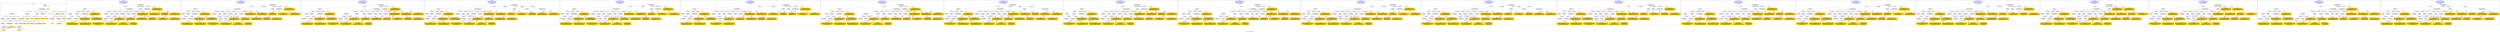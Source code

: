 digraph n0 {
fontcolor="blue"
remincross="true"
label="s23-s-national-portrait-gallery.json"
subgraph cluster_0 {
label="1-correct model"
n2[style="filled",color="white",fillcolor="lightgray",label="E12_Production1"];
n3[style="filled",color="white",fillcolor="lightgray",label="E21_Person1"];
n4[style="filled",color="white",fillcolor="lightgray",label="E55_Type2"];
n5[style="filled",color="white",fillcolor="lightgray",label="E52_Time-Span3"];
n6[style="filled",color="white",fillcolor="lightgray",label="E69_Death1"];
n7[style="filled",color="white",fillcolor="lightgray",label="E82_Actor_Appellation1"];
n8[style="filled",color="white",fillcolor="lightgray",label="E67_Birth1"];
n9[shape="plaintext",style="filled",fillcolor="gold",label="Artist_URI"];
n10[style="filled",color="white",fillcolor="lightgray",label="E21_Person2"];
n11[style="filled",color="white",fillcolor="lightgray",label="E82_Actor_Appellation2"];
n12[shape="plaintext",style="filled",fillcolor="gold",label="Description"];
n13[style="filled",color="white",fillcolor="lightgray",label="E22_Man-Made_Object1"];
n14[style="filled",color="white",fillcolor="lightgray",label="E55_Type3"];
n15[style="filled",color="white",fillcolor="lightgray",label="E54_Dimension1"];
n16[style="filled",color="white",fillcolor="lightgray",label="E40_Legal_Body1"];
n17[shape="plaintext",style="filled",fillcolor="gold",label="Object_URI"];
n18[style="filled",color="white",fillcolor="lightgray",label="E38_Image1"];
n19[shape="plaintext",style="filled",fillcolor="gold",label="Image"];
n20[shape="plaintext",style="filled",fillcolor="gold",label="Owner"];
n21[style="filled",color="white",fillcolor="lightgray",label="E52_Time-Span1"];
n22[shape="plaintext",style="filled",fillcolor="gold",label="BornDate"];
n23[style="filled",color="white",fillcolor="lightgray",label="E52_Time-Span2"];
n24[shape="plaintext",style="filled",fillcolor="gold",label="deathDate"];
n25[shape="plaintext",style="filled",fillcolor="gold",label="DateOfWork"];
n26[style="filled",color="white",fillcolor="lightgray",label="E52_Time-Span4"];
n27[shape="plaintext",style="filled",fillcolor="gold",label="AquisitionDate"];
n28[shape="plaintext",style="filled",fillcolor="gold",label="Dimension"];
n29[style="filled",color="white",fillcolor="lightgray",label="E55_Type1"];
n30[shape="plaintext",style="filled",fillcolor="gold",label="Classification_URI"];
n31[shape="plaintext",style="filled",fillcolor="gold",label="Classification"];
n32[shape="plaintext",style="filled",fillcolor="gold",label="Medium_URI"];
n33[shape="plaintext",style="filled",fillcolor="gold",label="Medium"];
n34[shape="plaintext",style="filled",fillcolor="gold",label="Subclassification_URI"];
n35[shape="plaintext",style="filled",fillcolor="gold",label="Subclassification"];
n36[shape="plaintext",style="filled",fillcolor="gold",label="Artist_Appellation_URI"];
n37[shape="plaintext",style="filled",fillcolor="gold",label="Artist"];
n38[shape="plaintext",style="filled",fillcolor="gold",label="values"];
n39[style="filled",color="white",fillcolor="lightgray",label="E8_Acquisition1"];
n40[shape="plaintext",style="filled",fillcolor="gold",label="CreditLine"];
}
subgraph cluster_1 {
label="candidate 0\nlink coherence:0.8108108108108109\nnode coherence:0.9142857142857143\nconfidence:0.5262362783981381\nmapping score:0.5218406642279508\ncost:135.99938\n-precision:0.57-recall:0.54"
n42[style="filled",color="white",fillcolor="lightgray",label="E12_Production1"];
n43[style="filled",color="white",fillcolor="lightgray",label="E52_Time-Span2"];
n44[style="filled",color="white",fillcolor="lightgray",label="E55_Type1"];
n45[style="filled",color="white",fillcolor="lightgray",label="E21_Person1"];
n46[style="filled",color="white",fillcolor="lightgray",label="E67_Birth1"];
n47[style="filled",color="white",fillcolor="lightgray",label="E69_Death1"];
n48[style="filled",color="white",fillcolor="lightgray",label="E82_Actor_Appellation1"];
n49[style="filled",color="white",fillcolor="lightgray",label="E22_Man-Made_Object1"];
n50[style="filled",color="white",fillcolor="lightgray",label="E35_Title1"];
n51[style="filled",color="white",fillcolor="lightgray",label="E38_Image1"];
n52[style="filled",color="white",fillcolor="lightgray",label="E54_Dimension1"];
n53[style="filled",color="white",fillcolor="lightgray",label="E55_Type2"];
n54[style="filled",color="white",fillcolor="lightgray",label="E8_Acquisition1"];
n55[style="filled",color="white",fillcolor="lightgray",label="E33_Linguistic_Object1"];
n56[style="filled",color="white",fillcolor="lightgray",label="E55_Type3"];
n57[style="filled",color="white",fillcolor="lightgray",label="E52_Time-Span1"];
n58[style="filled",color="white",fillcolor="lightgray",label="E52_Time-Span3"];
n59[style="filled",color="white",fillcolor="lightgray",label="E33_Linguistic_Object2"];
n60[shape="plaintext",style="filled",fillcolor="gold",label="Artist_URI\n[E21_Person,classLink,0.593]\n[E82_Actor_Appellation,classLink,0.373]\n[E30_Right,P3_has_note,0.019]\n[E22_Man-Made_Object,P3_has_note,0.016]"];
n61[shape="plaintext",style="filled",fillcolor="gold",label="CreditLine\n[E8_Acquisition,P3_has_note,0.561]\n[E30_Right,P3_has_note,0.22]\n[E73_Information_Object,P3_has_note,0.113]\n[E33_Linguistic_Object,P3_has_note,0.106]"];
n62[shape="plaintext",style="filled",fillcolor="gold",label="Artist\n[E82_Actor_Appellation,label,0.67]\n[E73_Information_Object,P3_has_note,0.121]\n[E22_Man-Made_Object,P3_has_note,0.108]\n[E30_Right,P3_has_note,0.101]"];
n63[shape="plaintext",style="filled",fillcolor="gold",label="Owner\n[E8_Acquisition,P3_has_note,0.617]\n[E30_Right,P3_has_note,0.16]\n[E73_Information_Object,P3_has_note,0.112]\n[E33_Linguistic_Object,P3_has_note,0.111]"];
n64[shape="plaintext",style="filled",fillcolor="gold",label="Medium_URI\n[E55_Type,classLink,0.422]\n[E57_Material,classLink,0.401]\n[E74_Group,classLink,0.177]\n[E8_Acquisition,P3_has_note,0.0]"];
n65[shape="plaintext",style="filled",fillcolor="gold",label="Image\n[E38_Image,classLink,0.748]\n[E39_Actor,classLink,0.122]\n[E78_Collection,classLink,0.086]\n[E22_Man-Made_Object,classLink,0.044]"];
n66[shape="plaintext",style="filled",fillcolor="gold",label="Description\n[E73_Information_Object,P3_has_note,0.337]\n[E33_Linguistic_Object,P3_has_note,0.312]\n[E22_Man-Made_Object,P3_has_note,0.268]\n[E39_Actor,P3_has_note,0.083]"];
n67[shape="plaintext",style="filled",fillcolor="gold",label="values\n[E82_Actor_Appellation,label,0.488]\n[E35_Title,label,0.204]\n[E73_Information_Object,P3_has_note,0.16]\n[E22_Man-Made_Object,P3_has_note,0.149]"];
n68[shape="plaintext",style="filled",fillcolor="gold",label="Object_URI\n[E22_Man-Made_Object,classLink,0.97]\n[E22_Man-Made_Object,P3_has_note,0.012]\n[E73_Information_Object,P3_has_note,0.011]\n[E54_Dimension,P3_has_note,0.007]"];
n69[shape="plaintext",style="filled",fillcolor="gold",label="AquisitionDate\n[E52_Time-Span,P82b_end_of_the_end,0.358]\n[E52_Time-Span,P82_at_some_time_within,0.298]\n[E12_Production,P3_has_note,0.232]\n[E35_Title,label,0.111]"];
n70[shape="plaintext",style="filled",fillcolor="gold",label="Subclassification\n[E30_Right,P3_has_note,0.49]\n[E33_Linguistic_Object,P3_has_note,0.176]\n[E8_Acquisition,P3_has_note,0.175]\n[E73_Information_Object,P3_has_note,0.16]"];
n71[shape="plaintext",style="filled",fillcolor="gold",label="Classification\n[E55_Type,label,0.507]\n[E55_Type,classLink,0.254]\n[E33_Linguistic_Object,P3_has_note,0.141]\n[E73_Information_Object,P3_has_note,0.098]"];
n72[shape="plaintext",style="filled",fillcolor="gold",label="DateOfWork\n[E52_Time-Span,P82_at_some_time_within,0.605]\n[E52_Time-Span,P82a_begin_of_the_begin,0.207]\n[E33_Linguistic_Object,P3_has_note,0.098]\n[E52_Time-Span,P82b_end_of_the_end,0.09]"];
n73[shape="plaintext",style="filled",fillcolor="gold",label="Medium\n[E55_Type,label,0.327]\n[E29_Design_or_Procedure,P3_has_note,0.288]\n[E57_Material,label,0.238]\n[E57_Material,classLink,0.147]"];
n74[shape="plaintext",style="filled",fillcolor="gold",label="deathDate\n[E52_Time-Span,P82_at_some_time_within,0.565]\n[E12_Production,P3_has_note,0.185]\n[E52_Time-Span,P82b_end_of_the_end,0.134]\n[E34_Inscription,P3_has_note,0.115]"];
n75[shape="plaintext",style="filled",fillcolor="gold",label="Classification_URI\n[E55_Type,classLink,0.647]\n[E57_Material,classLink,0.167]\n[E74_Group,classLink,0.164]\n[E55_Type,label,0.022]"];
n76[shape="plaintext",style="filled",fillcolor="gold",label="Subclassification_URI\n[E55_Type,classLink,0.545]\n[E57_Material,classLink,0.222]\n[E74_Group,classLink,0.218]\n[E30_Right,P3_has_note,0.015]"];
n77[shape="plaintext",style="filled",fillcolor="gold",label="Dimension\n[E54_Dimension,P3_has_note,0.656]\n[E22_Man-Made_Object,P3_has_note,0.135]\n[E73_Information_Object,P3_has_note,0.125]\n[E34_Inscription,P3_has_note,0.084]"];
n78[shape="plaintext",style="filled",fillcolor="gold",label="Artist_Appellation_URI\n[E82_Actor_Appellation,classLink,0.929]\n[E21_Person,classLink,0.064]\n[E73_Information_Object,P3_has_note,0.004]\n[E33_Linguistic_Object,P3_has_note,0.003]"];
n79[shape="plaintext",style="filled",fillcolor="gold",label="BornDate\n[E52_Time-Span,P82_at_some_time_within,0.612]\n[E52_Time-Span,P82a_begin_of_the_begin,0.153]\n[E73_Information_Object,P3_has_note,0.13]\n[E22_Man-Made_Object,P3_has_note,0.104]"];
}
subgraph cluster_2 {
label="candidate 1\nlink coherence:0.8108108108108109\nnode coherence:0.9142857142857143\nconfidence:0.5262362783981381\nmapping score:0.5218406642279508\ncost:135.99939\n-precision:0.59-recall:0.56"
n81[style="filled",color="white",fillcolor="lightgray",label="E12_Production1"];
n82[style="filled",color="white",fillcolor="lightgray",label="E52_Time-Span2"];
n83[style="filled",color="white",fillcolor="lightgray",label="E55_Type1"];
n84[style="filled",color="white",fillcolor="lightgray",label="E21_Person1"];
n85[style="filled",color="white",fillcolor="lightgray",label="E67_Birth1"];
n86[style="filled",color="white",fillcolor="lightgray",label="E69_Death1"];
n87[style="filled",color="white",fillcolor="lightgray",label="E82_Actor_Appellation1"];
n88[style="filled",color="white",fillcolor="lightgray",label="E22_Man-Made_Object1"];
n89[style="filled",color="white",fillcolor="lightgray",label="E35_Title1"];
n90[style="filled",color="white",fillcolor="lightgray",label="E38_Image1"];
n91[style="filled",color="white",fillcolor="lightgray",label="E54_Dimension1"];
n92[style="filled",color="white",fillcolor="lightgray",label="E55_Type3"];
n93[style="filled",color="white",fillcolor="lightgray",label="E8_Acquisition1"];
n94[style="filled",color="white",fillcolor="lightgray",label="E33_Linguistic_Object2"];
n95[style="filled",color="white",fillcolor="lightgray",label="E55_Type2"];
n96[style="filled",color="white",fillcolor="lightgray",label="E52_Time-Span1"];
n97[style="filled",color="white",fillcolor="lightgray",label="E52_Time-Span3"];
n98[style="filled",color="white",fillcolor="lightgray",label="E33_Linguistic_Object1"];
n99[shape="plaintext",style="filled",fillcolor="gold",label="Artist_URI\n[E21_Person,classLink,0.593]\n[E82_Actor_Appellation,classLink,0.373]\n[E30_Right,P3_has_note,0.019]\n[E22_Man-Made_Object,P3_has_note,0.016]"];
n100[shape="plaintext",style="filled",fillcolor="gold",label="CreditLine\n[E8_Acquisition,P3_has_note,0.561]\n[E30_Right,P3_has_note,0.22]\n[E73_Information_Object,P3_has_note,0.113]\n[E33_Linguistic_Object,P3_has_note,0.106]"];
n101[shape="plaintext",style="filled",fillcolor="gold",label="Artist\n[E82_Actor_Appellation,label,0.67]\n[E73_Information_Object,P3_has_note,0.121]\n[E22_Man-Made_Object,P3_has_note,0.108]\n[E30_Right,P3_has_note,0.101]"];
n102[shape="plaintext",style="filled",fillcolor="gold",label="Owner\n[E8_Acquisition,P3_has_note,0.617]\n[E30_Right,P3_has_note,0.16]\n[E73_Information_Object,P3_has_note,0.112]\n[E33_Linguistic_Object,P3_has_note,0.111]"];
n103[shape="plaintext",style="filled",fillcolor="gold",label="Medium_URI\n[E55_Type,classLink,0.422]\n[E57_Material,classLink,0.401]\n[E74_Group,classLink,0.177]\n[E8_Acquisition,P3_has_note,0.0]"];
n104[shape="plaintext",style="filled",fillcolor="gold",label="Image\n[E38_Image,classLink,0.748]\n[E39_Actor,classLink,0.122]\n[E78_Collection,classLink,0.086]\n[E22_Man-Made_Object,classLink,0.044]"];
n105[shape="plaintext",style="filled",fillcolor="gold",label="Description\n[E73_Information_Object,P3_has_note,0.337]\n[E33_Linguistic_Object,P3_has_note,0.312]\n[E22_Man-Made_Object,P3_has_note,0.268]\n[E39_Actor,P3_has_note,0.083]"];
n106[shape="plaintext",style="filled",fillcolor="gold",label="values\n[E82_Actor_Appellation,label,0.488]\n[E35_Title,label,0.204]\n[E73_Information_Object,P3_has_note,0.16]\n[E22_Man-Made_Object,P3_has_note,0.149]"];
n107[shape="plaintext",style="filled",fillcolor="gold",label="Object_URI\n[E22_Man-Made_Object,classLink,0.97]\n[E22_Man-Made_Object,P3_has_note,0.012]\n[E73_Information_Object,P3_has_note,0.011]\n[E54_Dimension,P3_has_note,0.007]"];
n108[shape="plaintext",style="filled",fillcolor="gold",label="AquisitionDate\n[E52_Time-Span,P82b_end_of_the_end,0.358]\n[E52_Time-Span,P82_at_some_time_within,0.298]\n[E12_Production,P3_has_note,0.232]\n[E35_Title,label,0.111]"];
n109[shape="plaintext",style="filled",fillcolor="gold",label="Subclassification\n[E30_Right,P3_has_note,0.49]\n[E33_Linguistic_Object,P3_has_note,0.176]\n[E8_Acquisition,P3_has_note,0.175]\n[E73_Information_Object,P3_has_note,0.16]"];
n110[shape="plaintext",style="filled",fillcolor="gold",label="Classification\n[E55_Type,label,0.507]\n[E55_Type,classLink,0.254]\n[E33_Linguistic_Object,P3_has_note,0.141]\n[E73_Information_Object,P3_has_note,0.098]"];
n111[shape="plaintext",style="filled",fillcolor="gold",label="DateOfWork\n[E52_Time-Span,P82_at_some_time_within,0.605]\n[E52_Time-Span,P82a_begin_of_the_begin,0.207]\n[E33_Linguistic_Object,P3_has_note,0.098]\n[E52_Time-Span,P82b_end_of_the_end,0.09]"];
n112[shape="plaintext",style="filled",fillcolor="gold",label="Medium\n[E55_Type,label,0.327]\n[E29_Design_or_Procedure,P3_has_note,0.288]\n[E57_Material,label,0.238]\n[E57_Material,classLink,0.147]"];
n113[shape="plaintext",style="filled",fillcolor="gold",label="deathDate\n[E52_Time-Span,P82_at_some_time_within,0.565]\n[E12_Production,P3_has_note,0.185]\n[E52_Time-Span,P82b_end_of_the_end,0.134]\n[E34_Inscription,P3_has_note,0.115]"];
n114[shape="plaintext",style="filled",fillcolor="gold",label="Classification_URI\n[E55_Type,classLink,0.647]\n[E57_Material,classLink,0.167]\n[E74_Group,classLink,0.164]\n[E55_Type,label,0.022]"];
n115[shape="plaintext",style="filled",fillcolor="gold",label="Subclassification_URI\n[E55_Type,classLink,0.545]\n[E57_Material,classLink,0.222]\n[E74_Group,classLink,0.218]\n[E30_Right,P3_has_note,0.015]"];
n116[shape="plaintext",style="filled",fillcolor="gold",label="Dimension\n[E54_Dimension,P3_has_note,0.656]\n[E22_Man-Made_Object,P3_has_note,0.135]\n[E73_Information_Object,P3_has_note,0.125]\n[E34_Inscription,P3_has_note,0.084]"];
n117[shape="plaintext",style="filled",fillcolor="gold",label="Artist_Appellation_URI\n[E82_Actor_Appellation,classLink,0.929]\n[E21_Person,classLink,0.064]\n[E73_Information_Object,P3_has_note,0.004]\n[E33_Linguistic_Object,P3_has_note,0.003]"];
n118[shape="plaintext",style="filled",fillcolor="gold",label="BornDate\n[E52_Time-Span,P82_at_some_time_within,0.612]\n[E52_Time-Span,P82a_begin_of_the_begin,0.153]\n[E73_Information_Object,P3_has_note,0.13]\n[E22_Man-Made_Object,P3_has_note,0.104]"];
}
subgraph cluster_3 {
label="candidate 10\nlink coherence:0.7837837837837838\nnode coherence:0.9142857142857143\nconfidence:0.5262362783981381\nmapping score:0.5218406642279508\ncost:135.99939\n-precision:0.59-recall:0.56"
n120[style="filled",color="white",fillcolor="lightgray",label="E12_Production1"];
n121[style="filled",color="white",fillcolor="lightgray",label="E52_Time-Span2"];
n122[style="filled",color="white",fillcolor="lightgray",label="E55_Type1"];
n123[style="filled",color="white",fillcolor="lightgray",label="E21_Person1"];
n124[style="filled",color="white",fillcolor="lightgray",label="E67_Birth1"];
n125[style="filled",color="white",fillcolor="lightgray",label="E69_Death1"];
n126[style="filled",color="white",fillcolor="lightgray",label="E82_Actor_Appellation1"];
n127[style="filled",color="white",fillcolor="lightgray",label="E22_Man-Made_Object1"];
n128[style="filled",color="white",fillcolor="lightgray",label="E35_Title1"];
n129[style="filled",color="white",fillcolor="lightgray",label="E38_Image1"];
n130[style="filled",color="white",fillcolor="lightgray",label="E54_Dimension1"];
n131[style="filled",color="white",fillcolor="lightgray",label="E55_Type2"];
n132[style="filled",color="white",fillcolor="lightgray",label="E55_Type3"];
n133[style="filled",color="white",fillcolor="lightgray",label="E8_Acquisition1"];
n134[style="filled",color="white",fillcolor="lightgray",label="E33_Linguistic_Object1"];
n135[style="filled",color="white",fillcolor="lightgray",label="E52_Time-Span1"];
n136[style="filled",color="white",fillcolor="lightgray",label="E52_Time-Span3"];
n137[style="filled",color="white",fillcolor="lightgray",label="E33_Linguistic_Object2"];
n138[shape="plaintext",style="filled",fillcolor="gold",label="Artist_URI\n[E21_Person,classLink,0.593]\n[E82_Actor_Appellation,classLink,0.373]\n[E30_Right,P3_has_note,0.019]\n[E22_Man-Made_Object,P3_has_note,0.016]"];
n139[shape="plaintext",style="filled",fillcolor="gold",label="CreditLine\n[E8_Acquisition,P3_has_note,0.561]\n[E30_Right,P3_has_note,0.22]\n[E73_Information_Object,P3_has_note,0.113]\n[E33_Linguistic_Object,P3_has_note,0.106]"];
n140[shape="plaintext",style="filled",fillcolor="gold",label="Artist\n[E82_Actor_Appellation,label,0.67]\n[E73_Information_Object,P3_has_note,0.121]\n[E22_Man-Made_Object,P3_has_note,0.108]\n[E30_Right,P3_has_note,0.101]"];
n141[shape="plaintext",style="filled",fillcolor="gold",label="Owner\n[E8_Acquisition,P3_has_note,0.617]\n[E30_Right,P3_has_note,0.16]\n[E73_Information_Object,P3_has_note,0.112]\n[E33_Linguistic_Object,P3_has_note,0.111]"];
n142[shape="plaintext",style="filled",fillcolor="gold",label="Medium_URI\n[E55_Type,classLink,0.422]\n[E57_Material,classLink,0.401]\n[E74_Group,classLink,0.177]\n[E8_Acquisition,P3_has_note,0.0]"];
n143[shape="plaintext",style="filled",fillcolor="gold",label="Image\n[E38_Image,classLink,0.748]\n[E39_Actor,classLink,0.122]\n[E78_Collection,classLink,0.086]\n[E22_Man-Made_Object,classLink,0.044]"];
n144[shape="plaintext",style="filled",fillcolor="gold",label="Description\n[E73_Information_Object,P3_has_note,0.337]\n[E33_Linguistic_Object,P3_has_note,0.312]\n[E22_Man-Made_Object,P3_has_note,0.268]\n[E39_Actor,P3_has_note,0.083]"];
n145[shape="plaintext",style="filled",fillcolor="gold",label="values\n[E82_Actor_Appellation,label,0.488]\n[E35_Title,label,0.204]\n[E73_Information_Object,P3_has_note,0.16]\n[E22_Man-Made_Object,P3_has_note,0.149]"];
n146[shape="plaintext",style="filled",fillcolor="gold",label="Object_URI\n[E22_Man-Made_Object,classLink,0.97]\n[E22_Man-Made_Object,P3_has_note,0.012]\n[E73_Information_Object,P3_has_note,0.011]\n[E54_Dimension,P3_has_note,0.007]"];
n147[shape="plaintext",style="filled",fillcolor="gold",label="AquisitionDate\n[E52_Time-Span,P82b_end_of_the_end,0.358]\n[E52_Time-Span,P82_at_some_time_within,0.298]\n[E12_Production,P3_has_note,0.232]\n[E35_Title,label,0.111]"];
n148[shape="plaintext",style="filled",fillcolor="gold",label="Subclassification\n[E30_Right,P3_has_note,0.49]\n[E33_Linguistic_Object,P3_has_note,0.176]\n[E8_Acquisition,P3_has_note,0.175]\n[E73_Information_Object,P3_has_note,0.16]"];
n149[shape="plaintext",style="filled",fillcolor="gold",label="Classification\n[E55_Type,label,0.507]\n[E55_Type,classLink,0.254]\n[E33_Linguistic_Object,P3_has_note,0.141]\n[E73_Information_Object,P3_has_note,0.098]"];
n150[shape="plaintext",style="filled",fillcolor="gold",label="DateOfWork\n[E52_Time-Span,P82_at_some_time_within,0.605]\n[E52_Time-Span,P82a_begin_of_the_begin,0.207]\n[E33_Linguistic_Object,P3_has_note,0.098]\n[E52_Time-Span,P82b_end_of_the_end,0.09]"];
n151[shape="plaintext",style="filled",fillcolor="gold",label="Medium\n[E55_Type,label,0.327]\n[E29_Design_or_Procedure,P3_has_note,0.288]\n[E57_Material,label,0.238]\n[E57_Material,classLink,0.147]"];
n152[shape="plaintext",style="filled",fillcolor="gold",label="deathDate\n[E52_Time-Span,P82_at_some_time_within,0.565]\n[E12_Production,P3_has_note,0.185]\n[E52_Time-Span,P82b_end_of_the_end,0.134]\n[E34_Inscription,P3_has_note,0.115]"];
n153[shape="plaintext",style="filled",fillcolor="gold",label="Classification_URI\n[E55_Type,classLink,0.647]\n[E57_Material,classLink,0.167]\n[E74_Group,classLink,0.164]\n[E55_Type,label,0.022]"];
n154[shape="plaintext",style="filled",fillcolor="gold",label="Subclassification_URI\n[E55_Type,classLink,0.545]\n[E57_Material,classLink,0.222]\n[E74_Group,classLink,0.218]\n[E30_Right,P3_has_note,0.015]"];
n155[shape="plaintext",style="filled",fillcolor="gold",label="Dimension\n[E54_Dimension,P3_has_note,0.656]\n[E22_Man-Made_Object,P3_has_note,0.135]\n[E73_Information_Object,P3_has_note,0.125]\n[E34_Inscription,P3_has_note,0.084]"];
n156[shape="plaintext",style="filled",fillcolor="gold",label="Artist_Appellation_URI\n[E82_Actor_Appellation,classLink,0.929]\n[E21_Person,classLink,0.064]\n[E73_Information_Object,P3_has_note,0.004]\n[E33_Linguistic_Object,P3_has_note,0.003]"];
n157[shape="plaintext",style="filled",fillcolor="gold",label="BornDate\n[E52_Time-Span,P82_at_some_time_within,0.612]\n[E52_Time-Span,P82a_begin_of_the_begin,0.153]\n[E73_Information_Object,P3_has_note,0.13]\n[E22_Man-Made_Object,P3_has_note,0.104]"];
}
subgraph cluster_4 {
label="candidate 11\nlink coherence:0.7837837837837838\nnode coherence:0.8823529411764706\nconfidence:0.5262362783981381\nmapping score:0.5195297398582029\ncost:135.9994\n-precision:0.57-recall:0.54"
n159[style="filled",color="white",fillcolor="lightgray",label="E12_Production1"];
n160[style="filled",color="white",fillcolor="lightgray",label="E52_Time-Span2"];
n161[style="filled",color="white",fillcolor="lightgray",label="E55_Type1"];
n162[style="filled",color="white",fillcolor="lightgray",label="E21_Person1"];
n163[style="filled",color="white",fillcolor="lightgray",label="E67_Birth1"];
n164[style="filled",color="white",fillcolor="lightgray",label="E69_Death1"];
n165[style="filled",color="white",fillcolor="lightgray",label="E82_Actor_Appellation1"];
n166[style="filled",color="white",fillcolor="lightgray",label="E22_Man-Made_Object1"];
n167[style="filled",color="white",fillcolor="lightgray",label="E35_Title1"];
n168[style="filled",color="white",fillcolor="lightgray",label="E38_Image1"];
n169[style="filled",color="white",fillcolor="lightgray",label="E54_Dimension1"];
n170[style="filled",color="white",fillcolor="lightgray",label="E8_Acquisition1"];
n171[style="filled",color="white",fillcolor="lightgray",label="E33_Linguistic_Object1"];
n172[style="filled",color="white",fillcolor="lightgray",label="E55_Type2"];
n173[style="filled",color="white",fillcolor="lightgray",label="E55_Type3"];
n174[style="filled",color="white",fillcolor="lightgray",label="E52_Time-Span1"];
n175[style="filled",color="white",fillcolor="lightgray",label="E52_Time-Span3"];
n176[style="filled",color="white",fillcolor="lightgray",label="E33_Linguistic_Object2"];
n177[shape="plaintext",style="filled",fillcolor="gold",label="Artist_URI\n[E21_Person,classLink,0.593]\n[E82_Actor_Appellation,classLink,0.373]\n[E30_Right,P3_has_note,0.019]\n[E22_Man-Made_Object,P3_has_note,0.016]"];
n178[shape="plaintext",style="filled",fillcolor="gold",label="Subclassification\n[E30_Right,P3_has_note,0.49]\n[E33_Linguistic_Object,P3_has_note,0.176]\n[E8_Acquisition,P3_has_note,0.175]\n[E73_Information_Object,P3_has_note,0.16]"];
n179[shape="plaintext",style="filled",fillcolor="gold",label="Artist\n[E82_Actor_Appellation,label,0.67]\n[E73_Information_Object,P3_has_note,0.121]\n[E22_Man-Made_Object,P3_has_note,0.108]\n[E30_Right,P3_has_note,0.101]"];
n180[shape="plaintext",style="filled",fillcolor="gold",label="Owner\n[E8_Acquisition,P3_has_note,0.617]\n[E30_Right,P3_has_note,0.16]\n[E73_Information_Object,P3_has_note,0.112]\n[E33_Linguistic_Object,P3_has_note,0.111]"];
n181[shape="plaintext",style="filled",fillcolor="gold",label="Medium_URI\n[E55_Type,classLink,0.422]\n[E57_Material,classLink,0.401]\n[E74_Group,classLink,0.177]\n[E8_Acquisition,P3_has_note,0.0]"];
n182[shape="plaintext",style="filled",fillcolor="gold",label="Image\n[E38_Image,classLink,0.748]\n[E39_Actor,classLink,0.122]\n[E78_Collection,classLink,0.086]\n[E22_Man-Made_Object,classLink,0.044]"];
n183[shape="plaintext",style="filled",fillcolor="gold",label="Description\n[E73_Information_Object,P3_has_note,0.337]\n[E33_Linguistic_Object,P3_has_note,0.312]\n[E22_Man-Made_Object,P3_has_note,0.268]\n[E39_Actor,P3_has_note,0.083]"];
n184[shape="plaintext",style="filled",fillcolor="gold",label="values\n[E82_Actor_Appellation,label,0.488]\n[E35_Title,label,0.204]\n[E73_Information_Object,P3_has_note,0.16]\n[E22_Man-Made_Object,P3_has_note,0.149]"];
n185[shape="plaintext",style="filled",fillcolor="gold",label="Object_URI\n[E22_Man-Made_Object,classLink,0.97]\n[E22_Man-Made_Object,P3_has_note,0.012]\n[E73_Information_Object,P3_has_note,0.011]\n[E54_Dimension,P3_has_note,0.007]"];
n186[shape="plaintext",style="filled",fillcolor="gold",label="AquisitionDate\n[E52_Time-Span,P82b_end_of_the_end,0.358]\n[E52_Time-Span,P82_at_some_time_within,0.298]\n[E12_Production,P3_has_note,0.232]\n[E35_Title,label,0.111]"];
n187[shape="plaintext",style="filled",fillcolor="gold",label="Classification\n[E55_Type,label,0.507]\n[E55_Type,classLink,0.254]\n[E33_Linguistic_Object,P3_has_note,0.141]\n[E73_Information_Object,P3_has_note,0.098]"];
n188[shape="plaintext",style="filled",fillcolor="gold",label="DateOfWork\n[E52_Time-Span,P82_at_some_time_within,0.605]\n[E52_Time-Span,P82a_begin_of_the_begin,0.207]\n[E33_Linguistic_Object,P3_has_note,0.098]\n[E52_Time-Span,P82b_end_of_the_end,0.09]"];
n189[shape="plaintext",style="filled",fillcolor="gold",label="CreditLine\n[E8_Acquisition,P3_has_note,0.561]\n[E30_Right,P3_has_note,0.22]\n[E73_Information_Object,P3_has_note,0.113]\n[E33_Linguistic_Object,P3_has_note,0.106]"];
n190[shape="plaintext",style="filled",fillcolor="gold",label="Medium\n[E55_Type,label,0.327]\n[E29_Design_or_Procedure,P3_has_note,0.288]\n[E57_Material,label,0.238]\n[E57_Material,classLink,0.147]"];
n191[shape="plaintext",style="filled",fillcolor="gold",label="deathDate\n[E52_Time-Span,P82_at_some_time_within,0.565]\n[E12_Production,P3_has_note,0.185]\n[E52_Time-Span,P82b_end_of_the_end,0.134]\n[E34_Inscription,P3_has_note,0.115]"];
n192[shape="plaintext",style="filled",fillcolor="gold",label="Classification_URI\n[E55_Type,classLink,0.647]\n[E57_Material,classLink,0.167]\n[E74_Group,classLink,0.164]\n[E55_Type,label,0.022]"];
n193[shape="plaintext",style="filled",fillcolor="gold",label="Subclassification_URI\n[E55_Type,classLink,0.545]\n[E57_Material,classLink,0.222]\n[E74_Group,classLink,0.218]\n[E30_Right,P3_has_note,0.015]"];
n194[shape="plaintext",style="filled",fillcolor="gold",label="Dimension\n[E54_Dimension,P3_has_note,0.656]\n[E22_Man-Made_Object,P3_has_note,0.135]\n[E73_Information_Object,P3_has_note,0.125]\n[E34_Inscription,P3_has_note,0.084]"];
n195[shape="plaintext",style="filled",fillcolor="gold",label="Artist_Appellation_URI\n[E82_Actor_Appellation,classLink,0.929]\n[E21_Person,classLink,0.064]\n[E73_Information_Object,P3_has_note,0.004]\n[E33_Linguistic_Object,P3_has_note,0.003]"];
n196[shape="plaintext",style="filled",fillcolor="gold",label="BornDate\n[E52_Time-Span,P82_at_some_time_within,0.612]\n[E52_Time-Span,P82a_begin_of_the_begin,0.153]\n[E73_Information_Object,P3_has_note,0.13]\n[E22_Man-Made_Object,P3_has_note,0.104]"];
}
subgraph cluster_5 {
label="candidate 12\nlink coherence:0.7837837837837838\nnode coherence:0.9142857142857143\nconfidence:0.5262362783981381\nmapping score:0.5218406642279508\ncost:135.99941\n-precision:0.59-recall:0.56"
n198[style="filled",color="white",fillcolor="lightgray",label="E12_Production1"];
n199[style="filled",color="white",fillcolor="lightgray",label="E52_Time-Span2"];
n200[style="filled",color="white",fillcolor="lightgray",label="E55_Type1"];
n201[style="filled",color="white",fillcolor="lightgray",label="E21_Person1"];
n202[style="filled",color="white",fillcolor="lightgray",label="E67_Birth1"];
n203[style="filled",color="white",fillcolor="lightgray",label="E69_Death1"];
n204[style="filled",color="white",fillcolor="lightgray",label="E82_Actor_Appellation1"];
n205[style="filled",color="white",fillcolor="lightgray",label="E22_Man-Made_Object1"];
n206[style="filled",color="white",fillcolor="lightgray",label="E35_Title1"];
n207[style="filled",color="white",fillcolor="lightgray",label="E38_Image1"];
n208[style="filled",color="white",fillcolor="lightgray",label="E54_Dimension1"];
n209[style="filled",color="white",fillcolor="lightgray",label="E55_Type3"];
n210[style="filled",color="white",fillcolor="lightgray",label="E8_Acquisition1"];
n211[style="filled",color="white",fillcolor="lightgray",label="E33_Linguistic_Object1"];
n212[style="filled",color="white",fillcolor="lightgray",label="E55_Type2"];
n213[style="filled",color="white",fillcolor="lightgray",label="E52_Time-Span1"];
n214[style="filled",color="white",fillcolor="lightgray",label="E52_Time-Span3"];
n215[style="filled",color="white",fillcolor="lightgray",label="E33_Linguistic_Object2"];
n216[shape="plaintext",style="filled",fillcolor="gold",label="Artist_URI\n[E21_Person,classLink,0.593]\n[E82_Actor_Appellation,classLink,0.373]\n[E30_Right,P3_has_note,0.019]\n[E22_Man-Made_Object,P3_has_note,0.016]"];
n217[shape="plaintext",style="filled",fillcolor="gold",label="CreditLine\n[E8_Acquisition,P3_has_note,0.561]\n[E30_Right,P3_has_note,0.22]\n[E73_Information_Object,P3_has_note,0.113]\n[E33_Linguistic_Object,P3_has_note,0.106]"];
n218[shape="plaintext",style="filled",fillcolor="gold",label="Artist\n[E82_Actor_Appellation,label,0.67]\n[E73_Information_Object,P3_has_note,0.121]\n[E22_Man-Made_Object,P3_has_note,0.108]\n[E30_Right,P3_has_note,0.101]"];
n219[shape="plaintext",style="filled",fillcolor="gold",label="Owner\n[E8_Acquisition,P3_has_note,0.617]\n[E30_Right,P3_has_note,0.16]\n[E73_Information_Object,P3_has_note,0.112]\n[E33_Linguistic_Object,P3_has_note,0.111]"];
n220[shape="plaintext",style="filled",fillcolor="gold",label="Medium_URI\n[E55_Type,classLink,0.422]\n[E57_Material,classLink,0.401]\n[E74_Group,classLink,0.177]\n[E8_Acquisition,P3_has_note,0.0]"];
n221[shape="plaintext",style="filled",fillcolor="gold",label="Image\n[E38_Image,classLink,0.748]\n[E39_Actor,classLink,0.122]\n[E78_Collection,classLink,0.086]\n[E22_Man-Made_Object,classLink,0.044]"];
n222[shape="plaintext",style="filled",fillcolor="gold",label="Description\n[E73_Information_Object,P3_has_note,0.337]\n[E33_Linguistic_Object,P3_has_note,0.312]\n[E22_Man-Made_Object,P3_has_note,0.268]\n[E39_Actor,P3_has_note,0.083]"];
n223[shape="plaintext",style="filled",fillcolor="gold",label="values\n[E82_Actor_Appellation,label,0.488]\n[E35_Title,label,0.204]\n[E73_Information_Object,P3_has_note,0.16]\n[E22_Man-Made_Object,P3_has_note,0.149]"];
n224[shape="plaintext",style="filled",fillcolor="gold",label="Object_URI\n[E22_Man-Made_Object,classLink,0.97]\n[E22_Man-Made_Object,P3_has_note,0.012]\n[E73_Information_Object,P3_has_note,0.011]\n[E54_Dimension,P3_has_note,0.007]"];
n225[shape="plaintext",style="filled",fillcolor="gold",label="AquisitionDate\n[E52_Time-Span,P82b_end_of_the_end,0.358]\n[E52_Time-Span,P82_at_some_time_within,0.298]\n[E12_Production,P3_has_note,0.232]\n[E35_Title,label,0.111]"];
n226[shape="plaintext",style="filled",fillcolor="gold",label="Subclassification\n[E30_Right,P3_has_note,0.49]\n[E33_Linguistic_Object,P3_has_note,0.176]\n[E8_Acquisition,P3_has_note,0.175]\n[E73_Information_Object,P3_has_note,0.16]"];
n227[shape="plaintext",style="filled",fillcolor="gold",label="Classification\n[E55_Type,label,0.507]\n[E55_Type,classLink,0.254]\n[E33_Linguistic_Object,P3_has_note,0.141]\n[E73_Information_Object,P3_has_note,0.098]"];
n228[shape="plaintext",style="filled",fillcolor="gold",label="DateOfWork\n[E52_Time-Span,P82_at_some_time_within,0.605]\n[E52_Time-Span,P82a_begin_of_the_begin,0.207]\n[E33_Linguistic_Object,P3_has_note,0.098]\n[E52_Time-Span,P82b_end_of_the_end,0.09]"];
n229[shape="plaintext",style="filled",fillcolor="gold",label="Medium\n[E55_Type,label,0.327]\n[E29_Design_or_Procedure,P3_has_note,0.288]\n[E57_Material,label,0.238]\n[E57_Material,classLink,0.147]"];
n230[shape="plaintext",style="filled",fillcolor="gold",label="deathDate\n[E52_Time-Span,P82_at_some_time_within,0.565]\n[E12_Production,P3_has_note,0.185]\n[E52_Time-Span,P82b_end_of_the_end,0.134]\n[E34_Inscription,P3_has_note,0.115]"];
n231[shape="plaintext",style="filled",fillcolor="gold",label="Classification_URI\n[E55_Type,classLink,0.647]\n[E57_Material,classLink,0.167]\n[E74_Group,classLink,0.164]\n[E55_Type,label,0.022]"];
n232[shape="plaintext",style="filled",fillcolor="gold",label="Subclassification_URI\n[E55_Type,classLink,0.545]\n[E57_Material,classLink,0.222]\n[E74_Group,classLink,0.218]\n[E30_Right,P3_has_note,0.015]"];
n233[shape="plaintext",style="filled",fillcolor="gold",label="Dimension\n[E54_Dimension,P3_has_note,0.656]\n[E22_Man-Made_Object,P3_has_note,0.135]\n[E73_Information_Object,P3_has_note,0.125]\n[E34_Inscription,P3_has_note,0.084]"];
n234[shape="plaintext",style="filled",fillcolor="gold",label="Artist_Appellation_URI\n[E82_Actor_Appellation,classLink,0.929]\n[E21_Person,classLink,0.064]\n[E73_Information_Object,P3_has_note,0.004]\n[E33_Linguistic_Object,P3_has_note,0.003]"];
n235[shape="plaintext",style="filled",fillcolor="gold",label="BornDate\n[E52_Time-Span,P82_at_some_time_within,0.612]\n[E52_Time-Span,P82a_begin_of_the_begin,0.153]\n[E73_Information_Object,P3_has_note,0.13]\n[E22_Man-Made_Object,P3_has_note,0.104]"];
}
subgraph cluster_6 {
label="candidate 13\nlink coherence:0.7837837837837838\nnode coherence:0.9142857142857143\nconfidence:0.5262362783981381\nmapping score:0.5218406642279508\ncost:135.99944\n-precision:0.59-recall:0.56"
n237[style="filled",color="white",fillcolor="lightgray",label="E12_Production1"];
n238[style="filled",color="white",fillcolor="lightgray",label="E52_Time-Span2"];
n239[style="filled",color="white",fillcolor="lightgray",label="E21_Person1"];
n240[style="filled",color="white",fillcolor="lightgray",label="E67_Birth1"];
n241[style="filled",color="white",fillcolor="lightgray",label="E69_Death1"];
n242[style="filled",color="white",fillcolor="lightgray",label="E82_Actor_Appellation1"];
n243[style="filled",color="white",fillcolor="lightgray",label="E22_Man-Made_Object1"];
n244[style="filled",color="white",fillcolor="lightgray",label="E35_Title1"];
n245[style="filled",color="white",fillcolor="lightgray",label="E38_Image1"];
n246[style="filled",color="white",fillcolor="lightgray",label="E54_Dimension1"];
n247[style="filled",color="white",fillcolor="lightgray",label="E55_Type3"];
n248[style="filled",color="white",fillcolor="lightgray",label="E8_Acquisition1"];
n249[style="filled",color="white",fillcolor="lightgray",label="E33_Linguistic_Object2"];
n250[style="filled",color="white",fillcolor="lightgray",label="E55_Type1"];
n251[style="filled",color="white",fillcolor="lightgray",label="E55_Type2"];
n252[style="filled",color="white",fillcolor="lightgray",label="E52_Time-Span1"];
n253[style="filled",color="white",fillcolor="lightgray",label="E52_Time-Span3"];
n254[style="filled",color="white",fillcolor="lightgray",label="E33_Linguistic_Object1"];
n255[shape="plaintext",style="filled",fillcolor="gold",label="Artist_URI\n[E21_Person,classLink,0.593]\n[E82_Actor_Appellation,classLink,0.373]\n[E30_Right,P3_has_note,0.019]\n[E22_Man-Made_Object,P3_has_note,0.016]"];
n256[shape="plaintext",style="filled",fillcolor="gold",label="CreditLine\n[E8_Acquisition,P3_has_note,0.561]\n[E30_Right,P3_has_note,0.22]\n[E73_Information_Object,P3_has_note,0.113]\n[E33_Linguistic_Object,P3_has_note,0.106]"];
n257[shape="plaintext",style="filled",fillcolor="gold",label="Artist\n[E82_Actor_Appellation,label,0.67]\n[E73_Information_Object,P3_has_note,0.121]\n[E22_Man-Made_Object,P3_has_note,0.108]\n[E30_Right,P3_has_note,0.101]"];
n258[shape="plaintext",style="filled",fillcolor="gold",label="Owner\n[E8_Acquisition,P3_has_note,0.617]\n[E30_Right,P3_has_note,0.16]\n[E73_Information_Object,P3_has_note,0.112]\n[E33_Linguistic_Object,P3_has_note,0.111]"];
n259[shape="plaintext",style="filled",fillcolor="gold",label="Medium_URI\n[E55_Type,classLink,0.422]\n[E57_Material,classLink,0.401]\n[E74_Group,classLink,0.177]\n[E8_Acquisition,P3_has_note,0.0]"];
n260[shape="plaintext",style="filled",fillcolor="gold",label="Image\n[E38_Image,classLink,0.748]\n[E39_Actor,classLink,0.122]\n[E78_Collection,classLink,0.086]\n[E22_Man-Made_Object,classLink,0.044]"];
n261[shape="plaintext",style="filled",fillcolor="gold",label="Description\n[E73_Information_Object,P3_has_note,0.337]\n[E33_Linguistic_Object,P3_has_note,0.312]\n[E22_Man-Made_Object,P3_has_note,0.268]\n[E39_Actor,P3_has_note,0.083]"];
n262[shape="plaintext",style="filled",fillcolor="gold",label="values\n[E82_Actor_Appellation,label,0.488]\n[E35_Title,label,0.204]\n[E73_Information_Object,P3_has_note,0.16]\n[E22_Man-Made_Object,P3_has_note,0.149]"];
n263[shape="plaintext",style="filled",fillcolor="gold",label="Object_URI\n[E22_Man-Made_Object,classLink,0.97]\n[E22_Man-Made_Object,P3_has_note,0.012]\n[E73_Information_Object,P3_has_note,0.011]\n[E54_Dimension,P3_has_note,0.007]"];
n264[shape="plaintext",style="filled",fillcolor="gold",label="AquisitionDate\n[E52_Time-Span,P82b_end_of_the_end,0.358]\n[E52_Time-Span,P82_at_some_time_within,0.298]\n[E12_Production,P3_has_note,0.232]\n[E35_Title,label,0.111]"];
n265[shape="plaintext",style="filled",fillcolor="gold",label="Subclassification\n[E30_Right,P3_has_note,0.49]\n[E33_Linguistic_Object,P3_has_note,0.176]\n[E8_Acquisition,P3_has_note,0.175]\n[E73_Information_Object,P3_has_note,0.16]"];
n266[shape="plaintext",style="filled",fillcolor="gold",label="Classification\n[E55_Type,label,0.507]\n[E55_Type,classLink,0.254]\n[E33_Linguistic_Object,P3_has_note,0.141]\n[E73_Information_Object,P3_has_note,0.098]"];
n267[shape="plaintext",style="filled",fillcolor="gold",label="DateOfWork\n[E52_Time-Span,P82_at_some_time_within,0.605]\n[E52_Time-Span,P82a_begin_of_the_begin,0.207]\n[E33_Linguistic_Object,P3_has_note,0.098]\n[E52_Time-Span,P82b_end_of_the_end,0.09]"];
n268[shape="plaintext",style="filled",fillcolor="gold",label="Medium\n[E55_Type,label,0.327]\n[E29_Design_or_Procedure,P3_has_note,0.288]\n[E57_Material,label,0.238]\n[E57_Material,classLink,0.147]"];
n269[shape="plaintext",style="filled",fillcolor="gold",label="deathDate\n[E52_Time-Span,P82_at_some_time_within,0.565]\n[E12_Production,P3_has_note,0.185]\n[E52_Time-Span,P82b_end_of_the_end,0.134]\n[E34_Inscription,P3_has_note,0.115]"];
n270[shape="plaintext",style="filled",fillcolor="gold",label="Classification_URI\n[E55_Type,classLink,0.647]\n[E57_Material,classLink,0.167]\n[E74_Group,classLink,0.164]\n[E55_Type,label,0.022]"];
n271[shape="plaintext",style="filled",fillcolor="gold",label="Subclassification_URI\n[E55_Type,classLink,0.545]\n[E57_Material,classLink,0.222]\n[E74_Group,classLink,0.218]\n[E30_Right,P3_has_note,0.015]"];
n272[shape="plaintext",style="filled",fillcolor="gold",label="Dimension\n[E54_Dimension,P3_has_note,0.656]\n[E22_Man-Made_Object,P3_has_note,0.135]\n[E73_Information_Object,P3_has_note,0.125]\n[E34_Inscription,P3_has_note,0.084]"];
n273[shape="plaintext",style="filled",fillcolor="gold",label="Artist_Appellation_URI\n[E82_Actor_Appellation,classLink,0.929]\n[E21_Person,classLink,0.064]\n[E73_Information_Object,P3_has_note,0.004]\n[E33_Linguistic_Object,P3_has_note,0.003]"];
n274[shape="plaintext",style="filled",fillcolor="gold",label="BornDate\n[E52_Time-Span,P82_at_some_time_within,0.612]\n[E52_Time-Span,P82a_begin_of_the_begin,0.153]\n[E73_Information_Object,P3_has_note,0.13]\n[E22_Man-Made_Object,P3_has_note,0.104]"];
}
subgraph cluster_7 {
label="candidate 14\nlink coherence:0.7837837837837838\nnode coherence:0.9142857142857143\nconfidence:0.5262362783981381\nmapping score:0.5218406642279508\ncost:234.99938\n-precision:0.59-recall:0.56"
n276[style="filled",color="white",fillcolor="lightgray",label="E12_Production1"];
n277[style="filled",color="white",fillcolor="lightgray",label="E52_Time-Span2"];
n278[style="filled",color="white",fillcolor="lightgray",label="E55_Type1"];
n279[style="filled",color="white",fillcolor="lightgray",label="E21_Person1"];
n280[style="filled",color="white",fillcolor="lightgray",label="E67_Birth1"];
n281[style="filled",color="white",fillcolor="lightgray",label="E69_Death1"];
n282[style="filled",color="white",fillcolor="lightgray",label="E82_Actor_Appellation1"];
n283[style="filled",color="white",fillcolor="lightgray",label="E22_Man-Made_Object1"];
n284[style="filled",color="white",fillcolor="lightgray",label="E35_Title1"];
n285[style="filled",color="white",fillcolor="lightgray",label="E38_Image1"];
n286[style="filled",color="white",fillcolor="lightgray",label="E54_Dimension1"];
n287[style="filled",color="white",fillcolor="lightgray",label="E55_Type2"];
n288[style="filled",color="white",fillcolor="lightgray",label="E55_Type3"];
n289[style="filled",color="white",fillcolor="lightgray",label="E8_Acquisition1"];
n290[style="filled",color="white",fillcolor="lightgray",label="E33_Linguistic_Object2"];
n291[style="filled",color="white",fillcolor="lightgray",label="E52_Time-Span1"];
n292[style="filled",color="white",fillcolor="lightgray",label="E52_Time-Span3"];
n293[style="filled",color="white",fillcolor="lightgray",label="E33_Linguistic_Object1"];
n294[shape="plaintext",style="filled",fillcolor="gold",label="Artist_URI\n[E21_Person,classLink,0.593]\n[E82_Actor_Appellation,classLink,0.373]\n[E30_Right,P3_has_note,0.019]\n[E22_Man-Made_Object,P3_has_note,0.016]"];
n295[shape="plaintext",style="filled",fillcolor="gold",label="CreditLine\n[E8_Acquisition,P3_has_note,0.561]\n[E30_Right,P3_has_note,0.22]\n[E73_Information_Object,P3_has_note,0.113]\n[E33_Linguistic_Object,P3_has_note,0.106]"];
n296[shape="plaintext",style="filled",fillcolor="gold",label="Artist\n[E82_Actor_Appellation,label,0.67]\n[E73_Information_Object,P3_has_note,0.121]\n[E22_Man-Made_Object,P3_has_note,0.108]\n[E30_Right,P3_has_note,0.101]"];
n297[shape="plaintext",style="filled",fillcolor="gold",label="Owner\n[E8_Acquisition,P3_has_note,0.617]\n[E30_Right,P3_has_note,0.16]\n[E73_Information_Object,P3_has_note,0.112]\n[E33_Linguistic_Object,P3_has_note,0.111]"];
n298[shape="plaintext",style="filled",fillcolor="gold",label="Medium_URI\n[E55_Type,classLink,0.422]\n[E57_Material,classLink,0.401]\n[E74_Group,classLink,0.177]\n[E8_Acquisition,P3_has_note,0.0]"];
n299[shape="plaintext",style="filled",fillcolor="gold",label="Image\n[E38_Image,classLink,0.748]\n[E39_Actor,classLink,0.122]\n[E78_Collection,classLink,0.086]\n[E22_Man-Made_Object,classLink,0.044]"];
n300[shape="plaintext",style="filled",fillcolor="gold",label="Description\n[E73_Information_Object,P3_has_note,0.337]\n[E33_Linguistic_Object,P3_has_note,0.312]\n[E22_Man-Made_Object,P3_has_note,0.268]\n[E39_Actor,P3_has_note,0.083]"];
n301[shape="plaintext",style="filled",fillcolor="gold",label="values\n[E82_Actor_Appellation,label,0.488]\n[E35_Title,label,0.204]\n[E73_Information_Object,P3_has_note,0.16]\n[E22_Man-Made_Object,P3_has_note,0.149]"];
n302[shape="plaintext",style="filled",fillcolor="gold",label="Object_URI\n[E22_Man-Made_Object,classLink,0.97]\n[E22_Man-Made_Object,P3_has_note,0.012]\n[E73_Information_Object,P3_has_note,0.011]\n[E54_Dimension,P3_has_note,0.007]"];
n303[shape="plaintext",style="filled",fillcolor="gold",label="Subclassification\n[E30_Right,P3_has_note,0.49]\n[E33_Linguistic_Object,P3_has_note,0.176]\n[E8_Acquisition,P3_has_note,0.175]\n[E73_Information_Object,P3_has_note,0.16]"];
n304[shape="plaintext",style="filled",fillcolor="gold",label="Classification\n[E55_Type,label,0.507]\n[E55_Type,classLink,0.254]\n[E33_Linguistic_Object,P3_has_note,0.141]\n[E73_Information_Object,P3_has_note,0.098]"];
n305[shape="plaintext",style="filled",fillcolor="gold",label="DateOfWork\n[E52_Time-Span,P82_at_some_time_within,0.605]\n[E52_Time-Span,P82a_begin_of_the_begin,0.207]\n[E33_Linguistic_Object,P3_has_note,0.098]\n[E52_Time-Span,P82b_end_of_the_end,0.09]"];
n306[shape="plaintext",style="filled",fillcolor="gold",label="Medium\n[E55_Type,label,0.327]\n[E29_Design_or_Procedure,P3_has_note,0.288]\n[E57_Material,label,0.238]\n[E57_Material,classLink,0.147]"];
n307[shape="plaintext",style="filled",fillcolor="gold",label="deathDate\n[E52_Time-Span,P82_at_some_time_within,0.565]\n[E12_Production,P3_has_note,0.185]\n[E52_Time-Span,P82b_end_of_the_end,0.134]\n[E34_Inscription,P3_has_note,0.115]"];
n308[shape="plaintext",style="filled",fillcolor="gold",label="Classification_URI\n[E55_Type,classLink,0.647]\n[E57_Material,classLink,0.167]\n[E74_Group,classLink,0.164]\n[E55_Type,label,0.022]"];
n309[shape="plaintext",style="filled",fillcolor="gold",label="AquisitionDate\n[E52_Time-Span,P82b_end_of_the_end,0.358]\n[E52_Time-Span,P82_at_some_time_within,0.298]\n[E12_Production,P3_has_note,0.232]\n[E35_Title,label,0.111]"];
n310[shape="plaintext",style="filled",fillcolor="gold",label="Subclassification_URI\n[E55_Type,classLink,0.545]\n[E57_Material,classLink,0.222]\n[E74_Group,classLink,0.218]\n[E30_Right,P3_has_note,0.015]"];
n311[shape="plaintext",style="filled",fillcolor="gold",label="Dimension\n[E54_Dimension,P3_has_note,0.656]\n[E22_Man-Made_Object,P3_has_note,0.135]\n[E73_Information_Object,P3_has_note,0.125]\n[E34_Inscription,P3_has_note,0.084]"];
n312[shape="plaintext",style="filled",fillcolor="gold",label="Artist_Appellation_URI\n[E82_Actor_Appellation,classLink,0.929]\n[E21_Person,classLink,0.064]\n[E73_Information_Object,P3_has_note,0.004]\n[E33_Linguistic_Object,P3_has_note,0.003]"];
n313[shape="plaintext",style="filled",fillcolor="gold",label="BornDate\n[E52_Time-Span,P82_at_some_time_within,0.612]\n[E52_Time-Span,P82a_begin_of_the_begin,0.153]\n[E73_Information_Object,P3_has_note,0.13]\n[E22_Man-Made_Object,P3_has_note,0.104]"];
}
subgraph cluster_8 {
label="candidate 15\nlink coherence:0.7837837837837838\nnode coherence:0.8823529411764706\nconfidence:0.5262362783981381\nmapping score:0.5195297398582029\ncost:234.99938\n-precision:0.57-recall:0.54"
n315[style="filled",color="white",fillcolor="lightgray",label="E12_Production1"];
n316[style="filled",color="white",fillcolor="lightgray",label="E52_Time-Span2"];
n317[style="filled",color="white",fillcolor="lightgray",label="E55_Type1"];
n318[style="filled",color="white",fillcolor="lightgray",label="E21_Person1"];
n319[style="filled",color="white",fillcolor="lightgray",label="E67_Birth1"];
n320[style="filled",color="white",fillcolor="lightgray",label="E69_Death1"];
n321[style="filled",color="white",fillcolor="lightgray",label="E82_Actor_Appellation1"];
n322[style="filled",color="white",fillcolor="lightgray",label="E22_Man-Made_Object1"];
n323[style="filled",color="white",fillcolor="lightgray",label="E35_Title1"];
n324[style="filled",color="white",fillcolor="lightgray",label="E38_Image1"];
n325[style="filled",color="white",fillcolor="lightgray",label="E54_Dimension1"];
n326[style="filled",color="white",fillcolor="lightgray",label="E55_Type2"];
n327[style="filled",color="white",fillcolor="lightgray",label="E8_Acquisition1"];
n328[style="filled",color="white",fillcolor="lightgray",label="E33_Linguistic_Object1"];
n329[style="filled",color="white",fillcolor="lightgray",label="E55_Type3"];
n330[style="filled",color="white",fillcolor="lightgray",label="E52_Time-Span1"];
n331[style="filled",color="white",fillcolor="lightgray",label="E52_Time-Span3"];
n332[style="filled",color="white",fillcolor="lightgray",label="E33_Linguistic_Object2"];
n333[shape="plaintext",style="filled",fillcolor="gold",label="Artist_URI\n[E21_Person,classLink,0.593]\n[E82_Actor_Appellation,classLink,0.373]\n[E30_Right,P3_has_note,0.019]\n[E22_Man-Made_Object,P3_has_note,0.016]"];
n334[shape="plaintext",style="filled",fillcolor="gold",label="Subclassification\n[E30_Right,P3_has_note,0.49]\n[E33_Linguistic_Object,P3_has_note,0.176]\n[E8_Acquisition,P3_has_note,0.175]\n[E73_Information_Object,P3_has_note,0.16]"];
n335[shape="plaintext",style="filled",fillcolor="gold",label="Artist\n[E82_Actor_Appellation,label,0.67]\n[E73_Information_Object,P3_has_note,0.121]\n[E22_Man-Made_Object,P3_has_note,0.108]\n[E30_Right,P3_has_note,0.101]"];
n336[shape="plaintext",style="filled",fillcolor="gold",label="Owner\n[E8_Acquisition,P3_has_note,0.617]\n[E30_Right,P3_has_note,0.16]\n[E73_Information_Object,P3_has_note,0.112]\n[E33_Linguistic_Object,P3_has_note,0.111]"];
n337[shape="plaintext",style="filled",fillcolor="gold",label="Medium_URI\n[E55_Type,classLink,0.422]\n[E57_Material,classLink,0.401]\n[E74_Group,classLink,0.177]\n[E8_Acquisition,P3_has_note,0.0]"];
n338[shape="plaintext",style="filled",fillcolor="gold",label="Image\n[E38_Image,classLink,0.748]\n[E39_Actor,classLink,0.122]\n[E78_Collection,classLink,0.086]\n[E22_Man-Made_Object,classLink,0.044]"];
n339[shape="plaintext",style="filled",fillcolor="gold",label="Description\n[E73_Information_Object,P3_has_note,0.337]\n[E33_Linguistic_Object,P3_has_note,0.312]\n[E22_Man-Made_Object,P3_has_note,0.268]\n[E39_Actor,P3_has_note,0.083]"];
n340[shape="plaintext",style="filled",fillcolor="gold",label="values\n[E82_Actor_Appellation,label,0.488]\n[E35_Title,label,0.204]\n[E73_Information_Object,P3_has_note,0.16]\n[E22_Man-Made_Object,P3_has_note,0.149]"];
n341[shape="plaintext",style="filled",fillcolor="gold",label="Object_URI\n[E22_Man-Made_Object,classLink,0.97]\n[E22_Man-Made_Object,P3_has_note,0.012]\n[E73_Information_Object,P3_has_note,0.011]\n[E54_Dimension,P3_has_note,0.007]"];
n342[shape="plaintext",style="filled",fillcolor="gold",label="Classification\n[E55_Type,label,0.507]\n[E55_Type,classLink,0.254]\n[E33_Linguistic_Object,P3_has_note,0.141]\n[E73_Information_Object,P3_has_note,0.098]"];
n343[shape="plaintext",style="filled",fillcolor="gold",label="DateOfWork\n[E52_Time-Span,P82_at_some_time_within,0.605]\n[E52_Time-Span,P82a_begin_of_the_begin,0.207]\n[E33_Linguistic_Object,P3_has_note,0.098]\n[E52_Time-Span,P82b_end_of_the_end,0.09]"];
n344[shape="plaintext",style="filled",fillcolor="gold",label="CreditLine\n[E8_Acquisition,P3_has_note,0.561]\n[E30_Right,P3_has_note,0.22]\n[E73_Information_Object,P3_has_note,0.113]\n[E33_Linguistic_Object,P3_has_note,0.106]"];
n345[shape="plaintext",style="filled",fillcolor="gold",label="Medium\n[E55_Type,label,0.327]\n[E29_Design_or_Procedure,P3_has_note,0.288]\n[E57_Material,label,0.238]\n[E57_Material,classLink,0.147]"];
n346[shape="plaintext",style="filled",fillcolor="gold",label="deathDate\n[E52_Time-Span,P82_at_some_time_within,0.565]\n[E12_Production,P3_has_note,0.185]\n[E52_Time-Span,P82b_end_of_the_end,0.134]\n[E34_Inscription,P3_has_note,0.115]"];
n347[shape="plaintext",style="filled",fillcolor="gold",label="Classification_URI\n[E55_Type,classLink,0.647]\n[E57_Material,classLink,0.167]\n[E74_Group,classLink,0.164]\n[E55_Type,label,0.022]"];
n348[shape="plaintext",style="filled",fillcolor="gold",label="AquisitionDate\n[E52_Time-Span,P82b_end_of_the_end,0.358]\n[E52_Time-Span,P82_at_some_time_within,0.298]\n[E12_Production,P3_has_note,0.232]\n[E35_Title,label,0.111]"];
n349[shape="plaintext",style="filled",fillcolor="gold",label="Subclassification_URI\n[E55_Type,classLink,0.545]\n[E57_Material,classLink,0.222]\n[E74_Group,classLink,0.218]\n[E30_Right,P3_has_note,0.015]"];
n350[shape="plaintext",style="filled",fillcolor="gold",label="Dimension\n[E54_Dimension,P3_has_note,0.656]\n[E22_Man-Made_Object,P3_has_note,0.135]\n[E73_Information_Object,P3_has_note,0.125]\n[E34_Inscription,P3_has_note,0.084]"];
n351[shape="plaintext",style="filled",fillcolor="gold",label="Artist_Appellation_URI\n[E82_Actor_Appellation,classLink,0.929]\n[E21_Person,classLink,0.064]\n[E73_Information_Object,P3_has_note,0.004]\n[E33_Linguistic_Object,P3_has_note,0.003]"];
n352[shape="plaintext",style="filled",fillcolor="gold",label="BornDate\n[E52_Time-Span,P82_at_some_time_within,0.612]\n[E52_Time-Span,P82a_begin_of_the_begin,0.153]\n[E73_Information_Object,P3_has_note,0.13]\n[E22_Man-Made_Object,P3_has_note,0.104]"];
}
subgraph cluster_9 {
label="candidate 16\nlink coherence:0.7837837837837838\nnode coherence:0.8857142857142857\nconfidence:0.5262362783981381\nmapping score:0.5123168547041413\ncost:234.99938\n-precision:0.57-recall:0.54"
n354[style="filled",color="white",fillcolor="lightgray",label="E12_Production1"];
n355[style="filled",color="white",fillcolor="lightgray",label="E52_Time-Span2"];
n356[style="filled",color="white",fillcolor="lightgray",label="E55_Type1"];
n357[style="filled",color="white",fillcolor="lightgray",label="E21_Person1"];
n358[style="filled",color="white",fillcolor="lightgray",label="E67_Birth1"];
n359[style="filled",color="white",fillcolor="lightgray",label="E69_Death1"];
n360[style="filled",color="white",fillcolor="lightgray",label="E82_Actor_Appellation1"];
n361[style="filled",color="white",fillcolor="lightgray",label="E22_Man-Made_Object1"];
n362[style="filled",color="white",fillcolor="lightgray",label="E35_Title1"];
n363[style="filled",color="white",fillcolor="lightgray",label="E38_Image1"];
n364[style="filled",color="white",fillcolor="lightgray",label="E54_Dimension1"];
n365[style="filled",color="white",fillcolor="lightgray",label="E55_Type2"];
n366[style="filled",color="white",fillcolor="lightgray",label="E8_Acquisition1"];
n367[style="filled",color="white",fillcolor="lightgray",label="E33_Linguistic_Object1"];
n368[style="filled",color="white",fillcolor="lightgray",label="E55_Type3"];
n369[style="filled",color="white",fillcolor="lightgray",label="E52_Time-Span1"];
n370[style="filled",color="white",fillcolor="lightgray",label="E52_Time-Span3"];
n371[style="filled",color="white",fillcolor="lightgray",label="E33_Linguistic_Object2"];
n372[shape="plaintext",style="filled",fillcolor="gold",label="Artist_URI\n[E21_Person,classLink,0.593]\n[E82_Actor_Appellation,classLink,0.373]\n[E30_Right,P3_has_note,0.019]\n[E22_Man-Made_Object,P3_has_note,0.016]"];
n373[shape="plaintext",style="filled",fillcolor="gold",label="Artist\n[E82_Actor_Appellation,label,0.67]\n[E73_Information_Object,P3_has_note,0.121]\n[E22_Man-Made_Object,P3_has_note,0.108]\n[E30_Right,P3_has_note,0.101]"];
n374[shape="plaintext",style="filled",fillcolor="gold",label="Owner\n[E8_Acquisition,P3_has_note,0.617]\n[E30_Right,P3_has_note,0.16]\n[E73_Information_Object,P3_has_note,0.112]\n[E33_Linguistic_Object,P3_has_note,0.111]"];
n375[shape="plaintext",style="filled",fillcolor="gold",label="Medium_URI\n[E55_Type,classLink,0.422]\n[E57_Material,classLink,0.401]\n[E74_Group,classLink,0.177]\n[E8_Acquisition,P3_has_note,0.0]"];
n376[shape="plaintext",style="filled",fillcolor="gold",label="Image\n[E38_Image,classLink,0.748]\n[E39_Actor,classLink,0.122]\n[E78_Collection,classLink,0.086]\n[E22_Man-Made_Object,classLink,0.044]"];
n377[shape="plaintext",style="filled",fillcolor="gold",label="Description\n[E73_Information_Object,P3_has_note,0.337]\n[E33_Linguistic_Object,P3_has_note,0.312]\n[E22_Man-Made_Object,P3_has_note,0.268]\n[E39_Actor,P3_has_note,0.083]"];
n378[shape="plaintext",style="filled",fillcolor="gold",label="values\n[E82_Actor_Appellation,label,0.488]\n[E35_Title,label,0.204]\n[E73_Information_Object,P3_has_note,0.16]\n[E22_Man-Made_Object,P3_has_note,0.149]"];
n379[shape="plaintext",style="filled",fillcolor="gold",label="Object_URI\n[E22_Man-Made_Object,classLink,0.97]\n[E22_Man-Made_Object,P3_has_note,0.012]\n[E73_Information_Object,P3_has_note,0.011]\n[E54_Dimension,P3_has_note,0.007]"];
n380[shape="plaintext",style="filled",fillcolor="gold",label="Subclassification\n[E30_Right,P3_has_note,0.49]\n[E33_Linguistic_Object,P3_has_note,0.176]\n[E8_Acquisition,P3_has_note,0.175]\n[E73_Information_Object,P3_has_note,0.16]"];
n381[shape="plaintext",style="filled",fillcolor="gold",label="Classification\n[E55_Type,label,0.507]\n[E55_Type,classLink,0.254]\n[E33_Linguistic_Object,P3_has_note,0.141]\n[E73_Information_Object,P3_has_note,0.098]"];
n382[shape="plaintext",style="filled",fillcolor="gold",label="DateOfWork\n[E52_Time-Span,P82_at_some_time_within,0.605]\n[E52_Time-Span,P82a_begin_of_the_begin,0.207]\n[E33_Linguistic_Object,P3_has_note,0.098]\n[E52_Time-Span,P82b_end_of_the_end,0.09]"];
n383[shape="plaintext",style="filled",fillcolor="gold",label="CreditLine\n[E8_Acquisition,P3_has_note,0.561]\n[E30_Right,P3_has_note,0.22]\n[E73_Information_Object,P3_has_note,0.113]\n[E33_Linguistic_Object,P3_has_note,0.106]"];
n384[shape="plaintext",style="filled",fillcolor="gold",label="Medium\n[E55_Type,label,0.327]\n[E29_Design_or_Procedure,P3_has_note,0.288]\n[E57_Material,label,0.238]\n[E57_Material,classLink,0.147]"];
n385[shape="plaintext",style="filled",fillcolor="gold",label="deathDate\n[E52_Time-Span,P82_at_some_time_within,0.565]\n[E12_Production,P3_has_note,0.185]\n[E52_Time-Span,P82b_end_of_the_end,0.134]\n[E34_Inscription,P3_has_note,0.115]"];
n386[shape="plaintext",style="filled",fillcolor="gold",label="Classification_URI\n[E55_Type,classLink,0.647]\n[E57_Material,classLink,0.167]\n[E74_Group,classLink,0.164]\n[E55_Type,label,0.022]"];
n387[shape="plaintext",style="filled",fillcolor="gold",label="AquisitionDate\n[E52_Time-Span,P82b_end_of_the_end,0.358]\n[E52_Time-Span,P82_at_some_time_within,0.298]\n[E12_Production,P3_has_note,0.232]\n[E35_Title,label,0.111]"];
n388[shape="plaintext",style="filled",fillcolor="gold",label="Subclassification_URI\n[E55_Type,classLink,0.545]\n[E57_Material,classLink,0.222]\n[E74_Group,classLink,0.218]\n[E30_Right,P3_has_note,0.015]"];
n389[shape="plaintext",style="filled",fillcolor="gold",label="Dimension\n[E54_Dimension,P3_has_note,0.656]\n[E22_Man-Made_Object,P3_has_note,0.135]\n[E73_Information_Object,P3_has_note,0.125]\n[E34_Inscription,P3_has_note,0.084]"];
n390[shape="plaintext",style="filled",fillcolor="gold",label="Artist_Appellation_URI\n[E82_Actor_Appellation,classLink,0.929]\n[E21_Person,classLink,0.064]\n[E73_Information_Object,P3_has_note,0.004]\n[E33_Linguistic_Object,P3_has_note,0.003]"];
n391[shape="plaintext",style="filled",fillcolor="gold",label="BornDate\n[E52_Time-Span,P82_at_some_time_within,0.612]\n[E52_Time-Span,P82a_begin_of_the_begin,0.153]\n[E73_Information_Object,P3_has_note,0.13]\n[E22_Man-Made_Object,P3_has_note,0.104]"];
}
subgraph cluster_10 {
label="candidate 17\nlink coherence:0.7837837837837838\nnode coherence:0.9142857142857143\nconfidence:0.5262362783981381\nmapping score:0.5218406642279508\ncost:234.99939\n-precision:0.59-recall:0.56"
n393[style="filled",color="white",fillcolor="lightgray",label="E12_Production1"];
n394[style="filled",color="white",fillcolor="lightgray",label="E52_Time-Span2"];
n395[style="filled",color="white",fillcolor="lightgray",label="E55_Type1"];
n396[style="filled",color="white",fillcolor="lightgray",label="E21_Person1"];
n397[style="filled",color="white",fillcolor="lightgray",label="E67_Birth1"];
n398[style="filled",color="white",fillcolor="lightgray",label="E69_Death1"];
n399[style="filled",color="white",fillcolor="lightgray",label="E82_Actor_Appellation1"];
n400[style="filled",color="white",fillcolor="lightgray",label="E22_Man-Made_Object1"];
n401[style="filled",color="white",fillcolor="lightgray",label="E35_Title1"];
n402[style="filled",color="white",fillcolor="lightgray",label="E38_Image1"];
n403[style="filled",color="white",fillcolor="lightgray",label="E54_Dimension1"];
n404[style="filled",color="white",fillcolor="lightgray",label="E55_Type2"];
n405[style="filled",color="white",fillcolor="lightgray",label="E55_Type3"];
n406[style="filled",color="white",fillcolor="lightgray",label="E8_Acquisition1"];
n407[style="filled",color="white",fillcolor="lightgray",label="E33_Linguistic_Object1"];
n408[style="filled",color="white",fillcolor="lightgray",label="E52_Time-Span1"];
n409[style="filled",color="white",fillcolor="lightgray",label="E52_Time-Span3"];
n410[style="filled",color="white",fillcolor="lightgray",label="E33_Linguistic_Object2"];
n411[shape="plaintext",style="filled",fillcolor="gold",label="Artist_URI\n[E21_Person,classLink,0.593]\n[E82_Actor_Appellation,classLink,0.373]\n[E30_Right,P3_has_note,0.019]\n[E22_Man-Made_Object,P3_has_note,0.016]"];
n412[shape="plaintext",style="filled",fillcolor="gold",label="CreditLine\n[E8_Acquisition,P3_has_note,0.561]\n[E30_Right,P3_has_note,0.22]\n[E73_Information_Object,P3_has_note,0.113]\n[E33_Linguistic_Object,P3_has_note,0.106]"];
n413[shape="plaintext",style="filled",fillcolor="gold",label="Artist\n[E82_Actor_Appellation,label,0.67]\n[E73_Information_Object,P3_has_note,0.121]\n[E22_Man-Made_Object,P3_has_note,0.108]\n[E30_Right,P3_has_note,0.101]"];
n414[shape="plaintext",style="filled",fillcolor="gold",label="Owner\n[E8_Acquisition,P3_has_note,0.617]\n[E30_Right,P3_has_note,0.16]\n[E73_Information_Object,P3_has_note,0.112]\n[E33_Linguistic_Object,P3_has_note,0.111]"];
n415[shape="plaintext",style="filled",fillcolor="gold",label="Medium_URI\n[E55_Type,classLink,0.422]\n[E57_Material,classLink,0.401]\n[E74_Group,classLink,0.177]\n[E8_Acquisition,P3_has_note,0.0]"];
n416[shape="plaintext",style="filled",fillcolor="gold",label="Image\n[E38_Image,classLink,0.748]\n[E39_Actor,classLink,0.122]\n[E78_Collection,classLink,0.086]\n[E22_Man-Made_Object,classLink,0.044]"];
n417[shape="plaintext",style="filled",fillcolor="gold",label="Description\n[E73_Information_Object,P3_has_note,0.337]\n[E33_Linguistic_Object,P3_has_note,0.312]\n[E22_Man-Made_Object,P3_has_note,0.268]\n[E39_Actor,P3_has_note,0.083]"];
n418[shape="plaintext",style="filled",fillcolor="gold",label="values\n[E82_Actor_Appellation,label,0.488]\n[E35_Title,label,0.204]\n[E73_Information_Object,P3_has_note,0.16]\n[E22_Man-Made_Object,P3_has_note,0.149]"];
n419[shape="plaintext",style="filled",fillcolor="gold",label="Object_URI\n[E22_Man-Made_Object,classLink,0.97]\n[E22_Man-Made_Object,P3_has_note,0.012]\n[E73_Information_Object,P3_has_note,0.011]\n[E54_Dimension,P3_has_note,0.007]"];
n420[shape="plaintext",style="filled",fillcolor="gold",label="Subclassification\n[E30_Right,P3_has_note,0.49]\n[E33_Linguistic_Object,P3_has_note,0.176]\n[E8_Acquisition,P3_has_note,0.175]\n[E73_Information_Object,P3_has_note,0.16]"];
n421[shape="plaintext",style="filled",fillcolor="gold",label="Classification\n[E55_Type,label,0.507]\n[E55_Type,classLink,0.254]\n[E33_Linguistic_Object,P3_has_note,0.141]\n[E73_Information_Object,P3_has_note,0.098]"];
n422[shape="plaintext",style="filled",fillcolor="gold",label="DateOfWork\n[E52_Time-Span,P82_at_some_time_within,0.605]\n[E52_Time-Span,P82a_begin_of_the_begin,0.207]\n[E33_Linguistic_Object,P3_has_note,0.098]\n[E52_Time-Span,P82b_end_of_the_end,0.09]"];
n423[shape="plaintext",style="filled",fillcolor="gold",label="Medium\n[E55_Type,label,0.327]\n[E29_Design_or_Procedure,P3_has_note,0.288]\n[E57_Material,label,0.238]\n[E57_Material,classLink,0.147]"];
n424[shape="plaintext",style="filled",fillcolor="gold",label="deathDate\n[E52_Time-Span,P82_at_some_time_within,0.565]\n[E12_Production,P3_has_note,0.185]\n[E52_Time-Span,P82b_end_of_the_end,0.134]\n[E34_Inscription,P3_has_note,0.115]"];
n425[shape="plaintext",style="filled",fillcolor="gold",label="Classification_URI\n[E55_Type,classLink,0.647]\n[E57_Material,classLink,0.167]\n[E74_Group,classLink,0.164]\n[E55_Type,label,0.022]"];
n426[shape="plaintext",style="filled",fillcolor="gold",label="AquisitionDate\n[E52_Time-Span,P82b_end_of_the_end,0.358]\n[E52_Time-Span,P82_at_some_time_within,0.298]\n[E12_Production,P3_has_note,0.232]\n[E35_Title,label,0.111]"];
n427[shape="plaintext",style="filled",fillcolor="gold",label="Subclassification_URI\n[E55_Type,classLink,0.545]\n[E57_Material,classLink,0.222]\n[E74_Group,classLink,0.218]\n[E30_Right,P3_has_note,0.015]"];
n428[shape="plaintext",style="filled",fillcolor="gold",label="Dimension\n[E54_Dimension,P3_has_note,0.656]\n[E22_Man-Made_Object,P3_has_note,0.135]\n[E73_Information_Object,P3_has_note,0.125]\n[E34_Inscription,P3_has_note,0.084]"];
n429[shape="plaintext",style="filled",fillcolor="gold",label="Artist_Appellation_URI\n[E82_Actor_Appellation,classLink,0.929]\n[E21_Person,classLink,0.064]\n[E73_Information_Object,P3_has_note,0.004]\n[E33_Linguistic_Object,P3_has_note,0.003]"];
n430[shape="plaintext",style="filled",fillcolor="gold",label="BornDate\n[E52_Time-Span,P82_at_some_time_within,0.612]\n[E52_Time-Span,P82a_begin_of_the_begin,0.153]\n[E73_Information_Object,P3_has_note,0.13]\n[E22_Man-Made_Object,P3_has_note,0.104]"];
}
subgraph cluster_11 {
label="candidate 18\nlink coherence:0.7837837837837838\nnode coherence:0.8857142857142857\nconfidence:0.5262362783981381\nmapping score:0.5123168547041413\ncost:234.99939\n-precision:0.59-recall:0.56"
n432[style="filled",color="white",fillcolor="lightgray",label="E12_Production1"];
n433[style="filled",color="white",fillcolor="lightgray",label="E52_Time-Span2"];
n434[style="filled",color="white",fillcolor="lightgray",label="E55_Type1"];
n435[style="filled",color="white",fillcolor="lightgray",label="E21_Person1"];
n436[style="filled",color="white",fillcolor="lightgray",label="E67_Birth1"];
n437[style="filled",color="white",fillcolor="lightgray",label="E69_Death1"];
n438[style="filled",color="white",fillcolor="lightgray",label="E82_Actor_Appellation1"];
n439[style="filled",color="white",fillcolor="lightgray",label="E22_Man-Made_Object1"];
n440[style="filled",color="white",fillcolor="lightgray",label="E35_Title1"];
n441[style="filled",color="white",fillcolor="lightgray",label="E38_Image1"];
n442[style="filled",color="white",fillcolor="lightgray",label="E54_Dimension1"];
n443[style="filled",color="white",fillcolor="lightgray",label="E55_Type3"];
n444[style="filled",color="white",fillcolor="lightgray",label="E8_Acquisition1"];
n445[style="filled",color="white",fillcolor="lightgray",label="E33_Linguistic_Object2"];
n446[style="filled",color="white",fillcolor="lightgray",label="E55_Type2"];
n447[style="filled",color="white",fillcolor="lightgray",label="E52_Time-Span1"];
n448[style="filled",color="white",fillcolor="lightgray",label="E52_Time-Span3"];
n449[style="filled",color="white",fillcolor="lightgray",label="E33_Linguistic_Object1"];
n450[shape="plaintext",style="filled",fillcolor="gold",label="Artist_URI\n[E21_Person,classLink,0.593]\n[E82_Actor_Appellation,classLink,0.373]\n[E30_Right,P3_has_note,0.019]\n[E22_Man-Made_Object,P3_has_note,0.016]"];
n451[shape="plaintext",style="filled",fillcolor="gold",label="Artist\n[E82_Actor_Appellation,label,0.67]\n[E73_Information_Object,P3_has_note,0.121]\n[E22_Man-Made_Object,P3_has_note,0.108]\n[E30_Right,P3_has_note,0.101]"];
n452[shape="plaintext",style="filled",fillcolor="gold",label="Owner\n[E8_Acquisition,P3_has_note,0.617]\n[E30_Right,P3_has_note,0.16]\n[E73_Information_Object,P3_has_note,0.112]\n[E33_Linguistic_Object,P3_has_note,0.111]"];
n453[shape="plaintext",style="filled",fillcolor="gold",label="Medium_URI\n[E55_Type,classLink,0.422]\n[E57_Material,classLink,0.401]\n[E74_Group,classLink,0.177]\n[E8_Acquisition,P3_has_note,0.0]"];
n454[shape="plaintext",style="filled",fillcolor="gold",label="Image\n[E38_Image,classLink,0.748]\n[E39_Actor,classLink,0.122]\n[E78_Collection,classLink,0.086]\n[E22_Man-Made_Object,classLink,0.044]"];
n455[shape="plaintext",style="filled",fillcolor="gold",label="Description\n[E73_Information_Object,P3_has_note,0.337]\n[E33_Linguistic_Object,P3_has_note,0.312]\n[E22_Man-Made_Object,P3_has_note,0.268]\n[E39_Actor,P3_has_note,0.083]"];
n456[shape="plaintext",style="filled",fillcolor="gold",label="values\n[E82_Actor_Appellation,label,0.488]\n[E35_Title,label,0.204]\n[E73_Information_Object,P3_has_note,0.16]\n[E22_Man-Made_Object,P3_has_note,0.149]"];
n457[shape="plaintext",style="filled",fillcolor="gold",label="Object_URI\n[E22_Man-Made_Object,classLink,0.97]\n[E22_Man-Made_Object,P3_has_note,0.012]\n[E73_Information_Object,P3_has_note,0.011]\n[E54_Dimension,P3_has_note,0.007]"];
n458[shape="plaintext",style="filled",fillcolor="gold",label="Subclassification\n[E30_Right,P3_has_note,0.49]\n[E33_Linguistic_Object,P3_has_note,0.176]\n[E8_Acquisition,P3_has_note,0.175]\n[E73_Information_Object,P3_has_note,0.16]"];
n459[shape="plaintext",style="filled",fillcolor="gold",label="Classification\n[E55_Type,label,0.507]\n[E55_Type,classLink,0.254]\n[E33_Linguistic_Object,P3_has_note,0.141]\n[E73_Information_Object,P3_has_note,0.098]"];
n460[shape="plaintext",style="filled",fillcolor="gold",label="DateOfWork\n[E52_Time-Span,P82_at_some_time_within,0.605]\n[E52_Time-Span,P82a_begin_of_the_begin,0.207]\n[E33_Linguistic_Object,P3_has_note,0.098]\n[E52_Time-Span,P82b_end_of_the_end,0.09]"];
n461[shape="plaintext",style="filled",fillcolor="gold",label="CreditLine\n[E8_Acquisition,P3_has_note,0.561]\n[E30_Right,P3_has_note,0.22]\n[E73_Information_Object,P3_has_note,0.113]\n[E33_Linguistic_Object,P3_has_note,0.106]"];
n462[shape="plaintext",style="filled",fillcolor="gold",label="Medium\n[E55_Type,label,0.327]\n[E29_Design_or_Procedure,P3_has_note,0.288]\n[E57_Material,label,0.238]\n[E57_Material,classLink,0.147]"];
n463[shape="plaintext",style="filled",fillcolor="gold",label="deathDate\n[E52_Time-Span,P82_at_some_time_within,0.565]\n[E12_Production,P3_has_note,0.185]\n[E52_Time-Span,P82b_end_of_the_end,0.134]\n[E34_Inscription,P3_has_note,0.115]"];
n464[shape="plaintext",style="filled",fillcolor="gold",label="Classification_URI\n[E55_Type,classLink,0.647]\n[E57_Material,classLink,0.167]\n[E74_Group,classLink,0.164]\n[E55_Type,label,0.022]"];
n465[shape="plaintext",style="filled",fillcolor="gold",label="AquisitionDate\n[E52_Time-Span,P82b_end_of_the_end,0.358]\n[E52_Time-Span,P82_at_some_time_within,0.298]\n[E12_Production,P3_has_note,0.232]\n[E35_Title,label,0.111]"];
n466[shape="plaintext",style="filled",fillcolor="gold",label="Subclassification_URI\n[E55_Type,classLink,0.545]\n[E57_Material,classLink,0.222]\n[E74_Group,classLink,0.218]\n[E30_Right,P3_has_note,0.015]"];
n467[shape="plaintext",style="filled",fillcolor="gold",label="Dimension\n[E54_Dimension,P3_has_note,0.656]\n[E22_Man-Made_Object,P3_has_note,0.135]\n[E73_Information_Object,P3_has_note,0.125]\n[E34_Inscription,P3_has_note,0.084]"];
n468[shape="plaintext",style="filled",fillcolor="gold",label="Artist_Appellation_URI\n[E82_Actor_Appellation,classLink,0.929]\n[E21_Person,classLink,0.064]\n[E73_Information_Object,P3_has_note,0.004]\n[E33_Linguistic_Object,P3_has_note,0.003]"];
n469[shape="plaintext",style="filled",fillcolor="gold",label="BornDate\n[E52_Time-Span,P82_at_some_time_within,0.612]\n[E52_Time-Span,P82a_begin_of_the_begin,0.153]\n[E73_Information_Object,P3_has_note,0.13]\n[E22_Man-Made_Object,P3_has_note,0.104]"];
}
subgraph cluster_12 {
label="candidate 19\nlink coherence:0.7837837837837838\nnode coherence:0.8823529411764706\nconfidence:0.5262362783981381\nmapping score:0.5195297398582029\ncost:234.9994\n-precision:0.57-recall:0.54"
n471[style="filled",color="white",fillcolor="lightgray",label="E12_Production1"];
n472[style="filled",color="white",fillcolor="lightgray",label="E52_Time-Span2"];
n473[style="filled",color="white",fillcolor="lightgray",label="E55_Type1"];
n474[style="filled",color="white",fillcolor="lightgray",label="E21_Person1"];
n475[style="filled",color="white",fillcolor="lightgray",label="E67_Birth1"];
n476[style="filled",color="white",fillcolor="lightgray",label="E69_Death1"];
n477[style="filled",color="white",fillcolor="lightgray",label="E82_Actor_Appellation1"];
n478[style="filled",color="white",fillcolor="lightgray",label="E22_Man-Made_Object1"];
n479[style="filled",color="white",fillcolor="lightgray",label="E35_Title1"];
n480[style="filled",color="white",fillcolor="lightgray",label="E38_Image1"];
n481[style="filled",color="white",fillcolor="lightgray",label="E54_Dimension1"];
n482[style="filled",color="white",fillcolor="lightgray",label="E8_Acquisition1"];
n483[style="filled",color="white",fillcolor="lightgray",label="E33_Linguistic_Object1"];
n484[style="filled",color="white",fillcolor="lightgray",label="E55_Type2"];
n485[style="filled",color="white",fillcolor="lightgray",label="E55_Type3"];
n486[style="filled",color="white",fillcolor="lightgray",label="E52_Time-Span1"];
n487[style="filled",color="white",fillcolor="lightgray",label="E52_Time-Span3"];
n488[style="filled",color="white",fillcolor="lightgray",label="E33_Linguistic_Object2"];
n489[shape="plaintext",style="filled",fillcolor="gold",label="Artist_URI\n[E21_Person,classLink,0.593]\n[E82_Actor_Appellation,classLink,0.373]\n[E30_Right,P3_has_note,0.019]\n[E22_Man-Made_Object,P3_has_note,0.016]"];
n490[shape="plaintext",style="filled",fillcolor="gold",label="Subclassification\n[E30_Right,P3_has_note,0.49]\n[E33_Linguistic_Object,P3_has_note,0.176]\n[E8_Acquisition,P3_has_note,0.175]\n[E73_Information_Object,P3_has_note,0.16]"];
n491[shape="plaintext",style="filled",fillcolor="gold",label="Artist\n[E82_Actor_Appellation,label,0.67]\n[E73_Information_Object,P3_has_note,0.121]\n[E22_Man-Made_Object,P3_has_note,0.108]\n[E30_Right,P3_has_note,0.101]"];
n492[shape="plaintext",style="filled",fillcolor="gold",label="Owner\n[E8_Acquisition,P3_has_note,0.617]\n[E30_Right,P3_has_note,0.16]\n[E73_Information_Object,P3_has_note,0.112]\n[E33_Linguistic_Object,P3_has_note,0.111]"];
n493[shape="plaintext",style="filled",fillcolor="gold",label="Medium_URI\n[E55_Type,classLink,0.422]\n[E57_Material,classLink,0.401]\n[E74_Group,classLink,0.177]\n[E8_Acquisition,P3_has_note,0.0]"];
n494[shape="plaintext",style="filled",fillcolor="gold",label="Image\n[E38_Image,classLink,0.748]\n[E39_Actor,classLink,0.122]\n[E78_Collection,classLink,0.086]\n[E22_Man-Made_Object,classLink,0.044]"];
n495[shape="plaintext",style="filled",fillcolor="gold",label="Description\n[E73_Information_Object,P3_has_note,0.337]\n[E33_Linguistic_Object,P3_has_note,0.312]\n[E22_Man-Made_Object,P3_has_note,0.268]\n[E39_Actor,P3_has_note,0.083]"];
n496[shape="plaintext",style="filled",fillcolor="gold",label="values\n[E82_Actor_Appellation,label,0.488]\n[E35_Title,label,0.204]\n[E73_Information_Object,P3_has_note,0.16]\n[E22_Man-Made_Object,P3_has_note,0.149]"];
n497[shape="plaintext",style="filled",fillcolor="gold",label="Object_URI\n[E22_Man-Made_Object,classLink,0.97]\n[E22_Man-Made_Object,P3_has_note,0.012]\n[E73_Information_Object,P3_has_note,0.011]\n[E54_Dimension,P3_has_note,0.007]"];
n498[shape="plaintext",style="filled",fillcolor="gold",label="Classification\n[E55_Type,label,0.507]\n[E55_Type,classLink,0.254]\n[E33_Linguistic_Object,P3_has_note,0.141]\n[E73_Information_Object,P3_has_note,0.098]"];
n499[shape="plaintext",style="filled",fillcolor="gold",label="DateOfWork\n[E52_Time-Span,P82_at_some_time_within,0.605]\n[E52_Time-Span,P82a_begin_of_the_begin,0.207]\n[E33_Linguistic_Object,P3_has_note,0.098]\n[E52_Time-Span,P82b_end_of_the_end,0.09]"];
n500[shape="plaintext",style="filled",fillcolor="gold",label="CreditLine\n[E8_Acquisition,P3_has_note,0.561]\n[E30_Right,P3_has_note,0.22]\n[E73_Information_Object,P3_has_note,0.113]\n[E33_Linguistic_Object,P3_has_note,0.106]"];
n501[shape="plaintext",style="filled",fillcolor="gold",label="Medium\n[E55_Type,label,0.327]\n[E29_Design_or_Procedure,P3_has_note,0.288]\n[E57_Material,label,0.238]\n[E57_Material,classLink,0.147]"];
n502[shape="plaintext",style="filled",fillcolor="gold",label="deathDate\n[E52_Time-Span,P82_at_some_time_within,0.565]\n[E12_Production,P3_has_note,0.185]\n[E52_Time-Span,P82b_end_of_the_end,0.134]\n[E34_Inscription,P3_has_note,0.115]"];
n503[shape="plaintext",style="filled",fillcolor="gold",label="Classification_URI\n[E55_Type,classLink,0.647]\n[E57_Material,classLink,0.167]\n[E74_Group,classLink,0.164]\n[E55_Type,label,0.022]"];
n504[shape="plaintext",style="filled",fillcolor="gold",label="AquisitionDate\n[E52_Time-Span,P82b_end_of_the_end,0.358]\n[E52_Time-Span,P82_at_some_time_within,0.298]\n[E12_Production,P3_has_note,0.232]\n[E35_Title,label,0.111]"];
n505[shape="plaintext",style="filled",fillcolor="gold",label="Subclassification_URI\n[E55_Type,classLink,0.545]\n[E57_Material,classLink,0.222]\n[E74_Group,classLink,0.218]\n[E30_Right,P3_has_note,0.015]"];
n506[shape="plaintext",style="filled",fillcolor="gold",label="Dimension\n[E54_Dimension,P3_has_note,0.656]\n[E22_Man-Made_Object,P3_has_note,0.135]\n[E73_Information_Object,P3_has_note,0.125]\n[E34_Inscription,P3_has_note,0.084]"];
n507[shape="plaintext",style="filled",fillcolor="gold",label="Artist_Appellation_URI\n[E82_Actor_Appellation,classLink,0.929]\n[E21_Person,classLink,0.064]\n[E73_Information_Object,P3_has_note,0.004]\n[E33_Linguistic_Object,P3_has_note,0.003]"];
n508[shape="plaintext",style="filled",fillcolor="gold",label="BornDate\n[E52_Time-Span,P82_at_some_time_within,0.612]\n[E52_Time-Span,P82a_begin_of_the_begin,0.153]\n[E73_Information_Object,P3_has_note,0.13]\n[E22_Man-Made_Object,P3_has_note,0.104]"];
}
subgraph cluster_13 {
label="candidate 2\nlink coherence:0.8108108108108109\nnode coherence:0.9142857142857143\nconfidence:0.5262362783981381\nmapping score:0.5218406642279508\ncost:135.9994\n-precision:0.57-recall:0.54"
n510[style="filled",color="white",fillcolor="lightgray",label="E12_Production1"];
n511[style="filled",color="white",fillcolor="lightgray",label="E52_Time-Span2"];
n512[style="filled",color="white",fillcolor="lightgray",label="E55_Type1"];
n513[style="filled",color="white",fillcolor="lightgray",label="E21_Person1"];
n514[style="filled",color="white",fillcolor="lightgray",label="E67_Birth1"];
n515[style="filled",color="white",fillcolor="lightgray",label="E69_Death1"];
n516[style="filled",color="white",fillcolor="lightgray",label="E82_Actor_Appellation1"];
n517[style="filled",color="white",fillcolor="lightgray",label="E22_Man-Made_Object1"];
n518[style="filled",color="white",fillcolor="lightgray",label="E35_Title1"];
n519[style="filled",color="white",fillcolor="lightgray",label="E38_Image1"];
n520[style="filled",color="white",fillcolor="lightgray",label="E54_Dimension1"];
n521[style="filled",color="white",fillcolor="lightgray",label="E8_Acquisition1"];
n522[style="filled",color="white",fillcolor="lightgray",label="E33_Linguistic_Object1"];
n523[style="filled",color="white",fillcolor="lightgray",label="E55_Type2"];
n524[style="filled",color="white",fillcolor="lightgray",label="E55_Type3"];
n525[style="filled",color="white",fillcolor="lightgray",label="E52_Time-Span1"];
n526[style="filled",color="white",fillcolor="lightgray",label="E52_Time-Span3"];
n527[style="filled",color="white",fillcolor="lightgray",label="E33_Linguistic_Object2"];
n528[shape="plaintext",style="filled",fillcolor="gold",label="Artist_URI\n[E21_Person,classLink,0.593]\n[E82_Actor_Appellation,classLink,0.373]\n[E30_Right,P3_has_note,0.019]\n[E22_Man-Made_Object,P3_has_note,0.016]"];
n529[shape="plaintext",style="filled",fillcolor="gold",label="CreditLine\n[E8_Acquisition,P3_has_note,0.561]\n[E30_Right,P3_has_note,0.22]\n[E73_Information_Object,P3_has_note,0.113]\n[E33_Linguistic_Object,P3_has_note,0.106]"];
n530[shape="plaintext",style="filled",fillcolor="gold",label="Artist\n[E82_Actor_Appellation,label,0.67]\n[E73_Information_Object,P3_has_note,0.121]\n[E22_Man-Made_Object,P3_has_note,0.108]\n[E30_Right,P3_has_note,0.101]"];
n531[shape="plaintext",style="filled",fillcolor="gold",label="Owner\n[E8_Acquisition,P3_has_note,0.617]\n[E30_Right,P3_has_note,0.16]\n[E73_Information_Object,P3_has_note,0.112]\n[E33_Linguistic_Object,P3_has_note,0.111]"];
n532[shape="plaintext",style="filled",fillcolor="gold",label="Medium_URI\n[E55_Type,classLink,0.422]\n[E57_Material,classLink,0.401]\n[E74_Group,classLink,0.177]\n[E8_Acquisition,P3_has_note,0.0]"];
n533[shape="plaintext",style="filled",fillcolor="gold",label="Image\n[E38_Image,classLink,0.748]\n[E39_Actor,classLink,0.122]\n[E78_Collection,classLink,0.086]\n[E22_Man-Made_Object,classLink,0.044]"];
n534[shape="plaintext",style="filled",fillcolor="gold",label="Description\n[E73_Information_Object,P3_has_note,0.337]\n[E33_Linguistic_Object,P3_has_note,0.312]\n[E22_Man-Made_Object,P3_has_note,0.268]\n[E39_Actor,P3_has_note,0.083]"];
n535[shape="plaintext",style="filled",fillcolor="gold",label="values\n[E82_Actor_Appellation,label,0.488]\n[E35_Title,label,0.204]\n[E73_Information_Object,P3_has_note,0.16]\n[E22_Man-Made_Object,P3_has_note,0.149]"];
n536[shape="plaintext",style="filled",fillcolor="gold",label="Object_URI\n[E22_Man-Made_Object,classLink,0.97]\n[E22_Man-Made_Object,P3_has_note,0.012]\n[E73_Information_Object,P3_has_note,0.011]\n[E54_Dimension,P3_has_note,0.007]"];
n537[shape="plaintext",style="filled",fillcolor="gold",label="AquisitionDate\n[E52_Time-Span,P82b_end_of_the_end,0.358]\n[E52_Time-Span,P82_at_some_time_within,0.298]\n[E12_Production,P3_has_note,0.232]\n[E35_Title,label,0.111]"];
n538[shape="plaintext",style="filled",fillcolor="gold",label="Subclassification\n[E30_Right,P3_has_note,0.49]\n[E33_Linguistic_Object,P3_has_note,0.176]\n[E8_Acquisition,P3_has_note,0.175]\n[E73_Information_Object,P3_has_note,0.16]"];
n539[shape="plaintext",style="filled",fillcolor="gold",label="Classification\n[E55_Type,label,0.507]\n[E55_Type,classLink,0.254]\n[E33_Linguistic_Object,P3_has_note,0.141]\n[E73_Information_Object,P3_has_note,0.098]"];
n540[shape="plaintext",style="filled",fillcolor="gold",label="DateOfWork\n[E52_Time-Span,P82_at_some_time_within,0.605]\n[E52_Time-Span,P82a_begin_of_the_begin,0.207]\n[E33_Linguistic_Object,P3_has_note,0.098]\n[E52_Time-Span,P82b_end_of_the_end,0.09]"];
n541[shape="plaintext",style="filled",fillcolor="gold",label="Medium\n[E55_Type,label,0.327]\n[E29_Design_or_Procedure,P3_has_note,0.288]\n[E57_Material,label,0.238]\n[E57_Material,classLink,0.147]"];
n542[shape="plaintext",style="filled",fillcolor="gold",label="deathDate\n[E52_Time-Span,P82_at_some_time_within,0.565]\n[E12_Production,P3_has_note,0.185]\n[E52_Time-Span,P82b_end_of_the_end,0.134]\n[E34_Inscription,P3_has_note,0.115]"];
n543[shape="plaintext",style="filled",fillcolor="gold",label="Classification_URI\n[E55_Type,classLink,0.647]\n[E57_Material,classLink,0.167]\n[E74_Group,classLink,0.164]\n[E55_Type,label,0.022]"];
n544[shape="plaintext",style="filled",fillcolor="gold",label="Subclassification_URI\n[E55_Type,classLink,0.545]\n[E57_Material,classLink,0.222]\n[E74_Group,classLink,0.218]\n[E30_Right,P3_has_note,0.015]"];
n545[shape="plaintext",style="filled",fillcolor="gold",label="Dimension\n[E54_Dimension,P3_has_note,0.656]\n[E22_Man-Made_Object,P3_has_note,0.135]\n[E73_Information_Object,P3_has_note,0.125]\n[E34_Inscription,P3_has_note,0.084]"];
n546[shape="plaintext",style="filled",fillcolor="gold",label="Artist_Appellation_URI\n[E82_Actor_Appellation,classLink,0.929]\n[E21_Person,classLink,0.064]\n[E73_Information_Object,P3_has_note,0.004]\n[E33_Linguistic_Object,P3_has_note,0.003]"];
n547[shape="plaintext",style="filled",fillcolor="gold",label="BornDate\n[E52_Time-Span,P82_at_some_time_within,0.612]\n[E52_Time-Span,P82a_begin_of_the_begin,0.153]\n[E73_Information_Object,P3_has_note,0.13]\n[E22_Man-Made_Object,P3_has_note,0.104]"];
}
subgraph cluster_14 {
label="candidate 3\nlink coherence:0.8108108108108109\nnode coherence:0.9142857142857143\nconfidence:0.5262362783981381\nmapping score:0.5218406642279508\ncost:234.99938\n-precision:0.57-recall:0.54"
n549[style="filled",color="white",fillcolor="lightgray",label="E12_Production1"];
n550[style="filled",color="white",fillcolor="lightgray",label="E52_Time-Span2"];
n551[style="filled",color="white",fillcolor="lightgray",label="E55_Type1"];
n552[style="filled",color="white",fillcolor="lightgray",label="E21_Person1"];
n553[style="filled",color="white",fillcolor="lightgray",label="E67_Birth1"];
n554[style="filled",color="white",fillcolor="lightgray",label="E69_Death1"];
n555[style="filled",color="white",fillcolor="lightgray",label="E82_Actor_Appellation1"];
n556[style="filled",color="white",fillcolor="lightgray",label="E22_Man-Made_Object1"];
n557[style="filled",color="white",fillcolor="lightgray",label="E35_Title1"];
n558[style="filled",color="white",fillcolor="lightgray",label="E38_Image1"];
n559[style="filled",color="white",fillcolor="lightgray",label="E54_Dimension1"];
n560[style="filled",color="white",fillcolor="lightgray",label="E55_Type2"];
n561[style="filled",color="white",fillcolor="lightgray",label="E8_Acquisition1"];
n562[style="filled",color="white",fillcolor="lightgray",label="E33_Linguistic_Object1"];
n563[style="filled",color="white",fillcolor="lightgray",label="E55_Type3"];
n564[style="filled",color="white",fillcolor="lightgray",label="E52_Time-Span1"];
n565[style="filled",color="white",fillcolor="lightgray",label="E52_Time-Span3"];
n566[style="filled",color="white",fillcolor="lightgray",label="E33_Linguistic_Object2"];
n567[shape="plaintext",style="filled",fillcolor="gold",label="Artist_URI\n[E21_Person,classLink,0.593]\n[E82_Actor_Appellation,classLink,0.373]\n[E30_Right,P3_has_note,0.019]\n[E22_Man-Made_Object,P3_has_note,0.016]"];
n568[shape="plaintext",style="filled",fillcolor="gold",label="CreditLine\n[E8_Acquisition,P3_has_note,0.561]\n[E30_Right,P3_has_note,0.22]\n[E73_Information_Object,P3_has_note,0.113]\n[E33_Linguistic_Object,P3_has_note,0.106]"];
n569[shape="plaintext",style="filled",fillcolor="gold",label="Artist\n[E82_Actor_Appellation,label,0.67]\n[E73_Information_Object,P3_has_note,0.121]\n[E22_Man-Made_Object,P3_has_note,0.108]\n[E30_Right,P3_has_note,0.101]"];
n570[shape="plaintext",style="filled",fillcolor="gold",label="Owner\n[E8_Acquisition,P3_has_note,0.617]\n[E30_Right,P3_has_note,0.16]\n[E73_Information_Object,P3_has_note,0.112]\n[E33_Linguistic_Object,P3_has_note,0.111]"];
n571[shape="plaintext",style="filled",fillcolor="gold",label="Medium_URI\n[E55_Type,classLink,0.422]\n[E57_Material,classLink,0.401]\n[E74_Group,classLink,0.177]\n[E8_Acquisition,P3_has_note,0.0]"];
n572[shape="plaintext",style="filled",fillcolor="gold",label="Image\n[E38_Image,classLink,0.748]\n[E39_Actor,classLink,0.122]\n[E78_Collection,classLink,0.086]\n[E22_Man-Made_Object,classLink,0.044]"];
n573[shape="plaintext",style="filled",fillcolor="gold",label="Description\n[E73_Information_Object,P3_has_note,0.337]\n[E33_Linguistic_Object,P3_has_note,0.312]\n[E22_Man-Made_Object,P3_has_note,0.268]\n[E39_Actor,P3_has_note,0.083]"];
n574[shape="plaintext",style="filled",fillcolor="gold",label="values\n[E82_Actor_Appellation,label,0.488]\n[E35_Title,label,0.204]\n[E73_Information_Object,P3_has_note,0.16]\n[E22_Man-Made_Object,P3_has_note,0.149]"];
n575[shape="plaintext",style="filled",fillcolor="gold",label="Object_URI\n[E22_Man-Made_Object,classLink,0.97]\n[E22_Man-Made_Object,P3_has_note,0.012]\n[E73_Information_Object,P3_has_note,0.011]\n[E54_Dimension,P3_has_note,0.007]"];
n576[shape="plaintext",style="filled",fillcolor="gold",label="Subclassification\n[E30_Right,P3_has_note,0.49]\n[E33_Linguistic_Object,P3_has_note,0.176]\n[E8_Acquisition,P3_has_note,0.175]\n[E73_Information_Object,P3_has_note,0.16]"];
n577[shape="plaintext",style="filled",fillcolor="gold",label="Classification\n[E55_Type,label,0.507]\n[E55_Type,classLink,0.254]\n[E33_Linguistic_Object,P3_has_note,0.141]\n[E73_Information_Object,P3_has_note,0.098]"];
n578[shape="plaintext",style="filled",fillcolor="gold",label="DateOfWork\n[E52_Time-Span,P82_at_some_time_within,0.605]\n[E52_Time-Span,P82a_begin_of_the_begin,0.207]\n[E33_Linguistic_Object,P3_has_note,0.098]\n[E52_Time-Span,P82b_end_of_the_end,0.09]"];
n579[shape="plaintext",style="filled",fillcolor="gold",label="Medium\n[E55_Type,label,0.327]\n[E29_Design_or_Procedure,P3_has_note,0.288]\n[E57_Material,label,0.238]\n[E57_Material,classLink,0.147]"];
n580[shape="plaintext",style="filled",fillcolor="gold",label="deathDate\n[E52_Time-Span,P82_at_some_time_within,0.565]\n[E12_Production,P3_has_note,0.185]\n[E52_Time-Span,P82b_end_of_the_end,0.134]\n[E34_Inscription,P3_has_note,0.115]"];
n581[shape="plaintext",style="filled",fillcolor="gold",label="Classification_URI\n[E55_Type,classLink,0.647]\n[E57_Material,classLink,0.167]\n[E74_Group,classLink,0.164]\n[E55_Type,label,0.022]"];
n582[shape="plaintext",style="filled",fillcolor="gold",label="AquisitionDate\n[E52_Time-Span,P82b_end_of_the_end,0.358]\n[E52_Time-Span,P82_at_some_time_within,0.298]\n[E12_Production,P3_has_note,0.232]\n[E35_Title,label,0.111]"];
n583[shape="plaintext",style="filled",fillcolor="gold",label="Subclassification_URI\n[E55_Type,classLink,0.545]\n[E57_Material,classLink,0.222]\n[E74_Group,classLink,0.218]\n[E30_Right,P3_has_note,0.015]"];
n584[shape="plaintext",style="filled",fillcolor="gold",label="Dimension\n[E54_Dimension,P3_has_note,0.656]\n[E22_Man-Made_Object,P3_has_note,0.135]\n[E73_Information_Object,P3_has_note,0.125]\n[E34_Inscription,P3_has_note,0.084]"];
n585[shape="plaintext",style="filled",fillcolor="gold",label="Artist_Appellation_URI\n[E82_Actor_Appellation,classLink,0.929]\n[E21_Person,classLink,0.064]\n[E73_Information_Object,P3_has_note,0.004]\n[E33_Linguistic_Object,P3_has_note,0.003]"];
n586[shape="plaintext",style="filled",fillcolor="gold",label="BornDate\n[E52_Time-Span,P82_at_some_time_within,0.612]\n[E52_Time-Span,P82a_begin_of_the_begin,0.153]\n[E73_Information_Object,P3_has_note,0.13]\n[E22_Man-Made_Object,P3_has_note,0.104]"];
}
subgraph cluster_15 {
label="candidate 4\nlink coherence:0.8108108108108109\nnode coherence:0.9142857142857143\nconfidence:0.5262362783981381\nmapping score:0.5218406642279508\ncost:234.99939\n-precision:0.59-recall:0.56"
n588[style="filled",color="white",fillcolor="lightgray",label="E12_Production1"];
n589[style="filled",color="white",fillcolor="lightgray",label="E52_Time-Span2"];
n590[style="filled",color="white",fillcolor="lightgray",label="E55_Type1"];
n591[style="filled",color="white",fillcolor="lightgray",label="E21_Person1"];
n592[style="filled",color="white",fillcolor="lightgray",label="E67_Birth1"];
n593[style="filled",color="white",fillcolor="lightgray",label="E69_Death1"];
n594[style="filled",color="white",fillcolor="lightgray",label="E82_Actor_Appellation1"];
n595[style="filled",color="white",fillcolor="lightgray",label="E22_Man-Made_Object1"];
n596[style="filled",color="white",fillcolor="lightgray",label="E35_Title1"];
n597[style="filled",color="white",fillcolor="lightgray",label="E38_Image1"];
n598[style="filled",color="white",fillcolor="lightgray",label="E54_Dimension1"];
n599[style="filled",color="white",fillcolor="lightgray",label="E55_Type3"];
n600[style="filled",color="white",fillcolor="lightgray",label="E8_Acquisition1"];
n601[style="filled",color="white",fillcolor="lightgray",label="E33_Linguistic_Object2"];
n602[style="filled",color="white",fillcolor="lightgray",label="E55_Type2"];
n603[style="filled",color="white",fillcolor="lightgray",label="E52_Time-Span1"];
n604[style="filled",color="white",fillcolor="lightgray",label="E52_Time-Span3"];
n605[style="filled",color="white",fillcolor="lightgray",label="E33_Linguistic_Object1"];
n606[shape="plaintext",style="filled",fillcolor="gold",label="Artist_URI\n[E21_Person,classLink,0.593]\n[E82_Actor_Appellation,classLink,0.373]\n[E30_Right,P3_has_note,0.019]\n[E22_Man-Made_Object,P3_has_note,0.016]"];
n607[shape="plaintext",style="filled",fillcolor="gold",label="CreditLine\n[E8_Acquisition,P3_has_note,0.561]\n[E30_Right,P3_has_note,0.22]\n[E73_Information_Object,P3_has_note,0.113]\n[E33_Linguistic_Object,P3_has_note,0.106]"];
n608[shape="plaintext",style="filled",fillcolor="gold",label="Artist\n[E82_Actor_Appellation,label,0.67]\n[E73_Information_Object,P3_has_note,0.121]\n[E22_Man-Made_Object,P3_has_note,0.108]\n[E30_Right,P3_has_note,0.101]"];
n609[shape="plaintext",style="filled",fillcolor="gold",label="Owner\n[E8_Acquisition,P3_has_note,0.617]\n[E30_Right,P3_has_note,0.16]\n[E73_Information_Object,P3_has_note,0.112]\n[E33_Linguistic_Object,P3_has_note,0.111]"];
n610[shape="plaintext",style="filled",fillcolor="gold",label="Medium_URI\n[E55_Type,classLink,0.422]\n[E57_Material,classLink,0.401]\n[E74_Group,classLink,0.177]\n[E8_Acquisition,P3_has_note,0.0]"];
n611[shape="plaintext",style="filled",fillcolor="gold",label="Image\n[E38_Image,classLink,0.748]\n[E39_Actor,classLink,0.122]\n[E78_Collection,classLink,0.086]\n[E22_Man-Made_Object,classLink,0.044]"];
n612[shape="plaintext",style="filled",fillcolor="gold",label="Description\n[E73_Information_Object,P3_has_note,0.337]\n[E33_Linguistic_Object,P3_has_note,0.312]\n[E22_Man-Made_Object,P3_has_note,0.268]\n[E39_Actor,P3_has_note,0.083]"];
n613[shape="plaintext",style="filled",fillcolor="gold",label="values\n[E82_Actor_Appellation,label,0.488]\n[E35_Title,label,0.204]\n[E73_Information_Object,P3_has_note,0.16]\n[E22_Man-Made_Object,P3_has_note,0.149]"];
n614[shape="plaintext",style="filled",fillcolor="gold",label="Object_URI\n[E22_Man-Made_Object,classLink,0.97]\n[E22_Man-Made_Object,P3_has_note,0.012]\n[E73_Information_Object,P3_has_note,0.011]\n[E54_Dimension,P3_has_note,0.007]"];
n615[shape="plaintext",style="filled",fillcolor="gold",label="Subclassification\n[E30_Right,P3_has_note,0.49]\n[E33_Linguistic_Object,P3_has_note,0.176]\n[E8_Acquisition,P3_has_note,0.175]\n[E73_Information_Object,P3_has_note,0.16]"];
n616[shape="plaintext",style="filled",fillcolor="gold",label="Classification\n[E55_Type,label,0.507]\n[E55_Type,classLink,0.254]\n[E33_Linguistic_Object,P3_has_note,0.141]\n[E73_Information_Object,P3_has_note,0.098]"];
n617[shape="plaintext",style="filled",fillcolor="gold",label="DateOfWork\n[E52_Time-Span,P82_at_some_time_within,0.605]\n[E52_Time-Span,P82a_begin_of_the_begin,0.207]\n[E33_Linguistic_Object,P3_has_note,0.098]\n[E52_Time-Span,P82b_end_of_the_end,0.09]"];
n618[shape="plaintext",style="filled",fillcolor="gold",label="Medium\n[E55_Type,label,0.327]\n[E29_Design_or_Procedure,P3_has_note,0.288]\n[E57_Material,label,0.238]\n[E57_Material,classLink,0.147]"];
n619[shape="plaintext",style="filled",fillcolor="gold",label="deathDate\n[E52_Time-Span,P82_at_some_time_within,0.565]\n[E12_Production,P3_has_note,0.185]\n[E52_Time-Span,P82b_end_of_the_end,0.134]\n[E34_Inscription,P3_has_note,0.115]"];
n620[shape="plaintext",style="filled",fillcolor="gold",label="Classification_URI\n[E55_Type,classLink,0.647]\n[E57_Material,classLink,0.167]\n[E74_Group,classLink,0.164]\n[E55_Type,label,0.022]"];
n621[shape="plaintext",style="filled",fillcolor="gold",label="AquisitionDate\n[E52_Time-Span,P82b_end_of_the_end,0.358]\n[E52_Time-Span,P82_at_some_time_within,0.298]\n[E12_Production,P3_has_note,0.232]\n[E35_Title,label,0.111]"];
n622[shape="plaintext",style="filled",fillcolor="gold",label="Subclassification_URI\n[E55_Type,classLink,0.545]\n[E57_Material,classLink,0.222]\n[E74_Group,classLink,0.218]\n[E30_Right,P3_has_note,0.015]"];
n623[shape="plaintext",style="filled",fillcolor="gold",label="Dimension\n[E54_Dimension,P3_has_note,0.656]\n[E22_Man-Made_Object,P3_has_note,0.135]\n[E73_Information_Object,P3_has_note,0.125]\n[E34_Inscription,P3_has_note,0.084]"];
n624[shape="plaintext",style="filled",fillcolor="gold",label="Artist_Appellation_URI\n[E82_Actor_Appellation,classLink,0.929]\n[E21_Person,classLink,0.064]\n[E73_Information_Object,P3_has_note,0.004]\n[E33_Linguistic_Object,P3_has_note,0.003]"];
n625[shape="plaintext",style="filled",fillcolor="gold",label="BornDate\n[E52_Time-Span,P82_at_some_time_within,0.612]\n[E52_Time-Span,P82a_begin_of_the_begin,0.153]\n[E73_Information_Object,P3_has_note,0.13]\n[E22_Man-Made_Object,P3_has_note,0.104]"];
}
subgraph cluster_16 {
label="candidate 5\nlink coherence:0.8108108108108109\nnode coherence:0.9142857142857143\nconfidence:0.5262362783981381\nmapping score:0.5218406642279508\ncost:234.9994\n-precision:0.57-recall:0.54"
n627[style="filled",color="white",fillcolor="lightgray",label="E12_Production1"];
n628[style="filled",color="white",fillcolor="lightgray",label="E52_Time-Span2"];
n629[style="filled",color="white",fillcolor="lightgray",label="E55_Type1"];
n630[style="filled",color="white",fillcolor="lightgray",label="E21_Person1"];
n631[style="filled",color="white",fillcolor="lightgray",label="E67_Birth1"];
n632[style="filled",color="white",fillcolor="lightgray",label="E69_Death1"];
n633[style="filled",color="white",fillcolor="lightgray",label="E82_Actor_Appellation1"];
n634[style="filled",color="white",fillcolor="lightgray",label="E22_Man-Made_Object1"];
n635[style="filled",color="white",fillcolor="lightgray",label="E35_Title1"];
n636[style="filled",color="white",fillcolor="lightgray",label="E38_Image1"];
n637[style="filled",color="white",fillcolor="lightgray",label="E54_Dimension1"];
n638[style="filled",color="white",fillcolor="lightgray",label="E8_Acquisition1"];
n639[style="filled",color="white",fillcolor="lightgray",label="E33_Linguistic_Object1"];
n640[style="filled",color="white",fillcolor="lightgray",label="E55_Type2"];
n641[style="filled",color="white",fillcolor="lightgray",label="E55_Type3"];
n642[style="filled",color="white",fillcolor="lightgray",label="E52_Time-Span1"];
n643[style="filled",color="white",fillcolor="lightgray",label="E52_Time-Span3"];
n644[style="filled",color="white",fillcolor="lightgray",label="E33_Linguistic_Object2"];
n645[shape="plaintext",style="filled",fillcolor="gold",label="Artist_URI\n[E21_Person,classLink,0.593]\n[E82_Actor_Appellation,classLink,0.373]\n[E30_Right,P3_has_note,0.019]\n[E22_Man-Made_Object,P3_has_note,0.016]"];
n646[shape="plaintext",style="filled",fillcolor="gold",label="CreditLine\n[E8_Acquisition,P3_has_note,0.561]\n[E30_Right,P3_has_note,0.22]\n[E73_Information_Object,P3_has_note,0.113]\n[E33_Linguistic_Object,P3_has_note,0.106]"];
n647[shape="plaintext",style="filled",fillcolor="gold",label="Artist\n[E82_Actor_Appellation,label,0.67]\n[E73_Information_Object,P3_has_note,0.121]\n[E22_Man-Made_Object,P3_has_note,0.108]\n[E30_Right,P3_has_note,0.101]"];
n648[shape="plaintext",style="filled",fillcolor="gold",label="Owner\n[E8_Acquisition,P3_has_note,0.617]\n[E30_Right,P3_has_note,0.16]\n[E73_Information_Object,P3_has_note,0.112]\n[E33_Linguistic_Object,P3_has_note,0.111]"];
n649[shape="plaintext",style="filled",fillcolor="gold",label="Medium_URI\n[E55_Type,classLink,0.422]\n[E57_Material,classLink,0.401]\n[E74_Group,classLink,0.177]\n[E8_Acquisition,P3_has_note,0.0]"];
n650[shape="plaintext",style="filled",fillcolor="gold",label="Image\n[E38_Image,classLink,0.748]\n[E39_Actor,classLink,0.122]\n[E78_Collection,classLink,0.086]\n[E22_Man-Made_Object,classLink,0.044]"];
n651[shape="plaintext",style="filled",fillcolor="gold",label="Description\n[E73_Information_Object,P3_has_note,0.337]\n[E33_Linguistic_Object,P3_has_note,0.312]\n[E22_Man-Made_Object,P3_has_note,0.268]\n[E39_Actor,P3_has_note,0.083]"];
n652[shape="plaintext",style="filled",fillcolor="gold",label="values\n[E82_Actor_Appellation,label,0.488]\n[E35_Title,label,0.204]\n[E73_Information_Object,P3_has_note,0.16]\n[E22_Man-Made_Object,P3_has_note,0.149]"];
n653[shape="plaintext",style="filled",fillcolor="gold",label="Object_URI\n[E22_Man-Made_Object,classLink,0.97]\n[E22_Man-Made_Object,P3_has_note,0.012]\n[E73_Information_Object,P3_has_note,0.011]\n[E54_Dimension,P3_has_note,0.007]"];
n654[shape="plaintext",style="filled",fillcolor="gold",label="Subclassification\n[E30_Right,P3_has_note,0.49]\n[E33_Linguistic_Object,P3_has_note,0.176]\n[E8_Acquisition,P3_has_note,0.175]\n[E73_Information_Object,P3_has_note,0.16]"];
n655[shape="plaintext",style="filled",fillcolor="gold",label="Classification\n[E55_Type,label,0.507]\n[E55_Type,classLink,0.254]\n[E33_Linguistic_Object,P3_has_note,0.141]\n[E73_Information_Object,P3_has_note,0.098]"];
n656[shape="plaintext",style="filled",fillcolor="gold",label="DateOfWork\n[E52_Time-Span,P82_at_some_time_within,0.605]\n[E52_Time-Span,P82a_begin_of_the_begin,0.207]\n[E33_Linguistic_Object,P3_has_note,0.098]\n[E52_Time-Span,P82b_end_of_the_end,0.09]"];
n657[shape="plaintext",style="filled",fillcolor="gold",label="Medium\n[E55_Type,label,0.327]\n[E29_Design_or_Procedure,P3_has_note,0.288]\n[E57_Material,label,0.238]\n[E57_Material,classLink,0.147]"];
n658[shape="plaintext",style="filled",fillcolor="gold",label="deathDate\n[E52_Time-Span,P82_at_some_time_within,0.565]\n[E12_Production,P3_has_note,0.185]\n[E52_Time-Span,P82b_end_of_the_end,0.134]\n[E34_Inscription,P3_has_note,0.115]"];
n659[shape="plaintext",style="filled",fillcolor="gold",label="Classification_URI\n[E55_Type,classLink,0.647]\n[E57_Material,classLink,0.167]\n[E74_Group,classLink,0.164]\n[E55_Type,label,0.022]"];
n660[shape="plaintext",style="filled",fillcolor="gold",label="AquisitionDate\n[E52_Time-Span,P82b_end_of_the_end,0.358]\n[E52_Time-Span,P82_at_some_time_within,0.298]\n[E12_Production,P3_has_note,0.232]\n[E35_Title,label,0.111]"];
n661[shape="plaintext",style="filled",fillcolor="gold",label="Subclassification_URI\n[E55_Type,classLink,0.545]\n[E57_Material,classLink,0.222]\n[E74_Group,classLink,0.218]\n[E30_Right,P3_has_note,0.015]"];
n662[shape="plaintext",style="filled",fillcolor="gold",label="Dimension\n[E54_Dimension,P3_has_note,0.656]\n[E22_Man-Made_Object,P3_has_note,0.135]\n[E73_Information_Object,P3_has_note,0.125]\n[E34_Inscription,P3_has_note,0.084]"];
n663[shape="plaintext",style="filled",fillcolor="gold",label="Artist_Appellation_URI\n[E82_Actor_Appellation,classLink,0.929]\n[E21_Person,classLink,0.064]\n[E73_Information_Object,P3_has_note,0.004]\n[E33_Linguistic_Object,P3_has_note,0.003]"];
n664[shape="plaintext",style="filled",fillcolor="gold",label="BornDate\n[E52_Time-Span,P82_at_some_time_within,0.612]\n[E52_Time-Span,P82a_begin_of_the_begin,0.153]\n[E73_Information_Object,P3_has_note,0.13]\n[E22_Man-Made_Object,P3_has_note,0.104]"];
}
subgraph cluster_17 {
label="candidate 6\nlink coherence:0.8055555555555556\nnode coherence:0.8823529411764706\nconfidence:0.5262362783981381\nmapping score:0.5195297398582029\ncost:35.99939\n-precision:0.61-recall:0.56"
n666[style="filled",color="white",fillcolor="lightgray",label="E12_Production1"];
n667[style="filled",color="white",fillcolor="lightgray",label="E52_Time-Span2"];
n668[style="filled",color="white",fillcolor="lightgray",label="E55_Type1"];
n669[style="filled",color="white",fillcolor="lightgray",label="E21_Person1"];
n670[style="filled",color="white",fillcolor="lightgray",label="E67_Birth1"];
n671[style="filled",color="white",fillcolor="lightgray",label="E69_Death1"];
n672[style="filled",color="white",fillcolor="lightgray",label="E82_Actor_Appellation1"];
n673[style="filled",color="white",fillcolor="lightgray",label="E22_Man-Made_Object1"];
n674[style="filled",color="white",fillcolor="lightgray",label="E35_Title1"];
n675[style="filled",color="white",fillcolor="lightgray",label="E38_Image1"];
n676[style="filled",color="white",fillcolor="lightgray",label="E54_Dimension1"];
n677[style="filled",color="white",fillcolor="lightgray",label="E55_Type3"];
n678[style="filled",color="white",fillcolor="lightgray",label="E8_Acquisition1"];
n679[style="filled",color="white",fillcolor="lightgray",label="E33_Linguistic_Object2"];
n680[style="filled",color="white",fillcolor="lightgray",label="E55_Type2"];
n681[style="filled",color="white",fillcolor="lightgray",label="E52_Time-Span1"];
n682[style="filled",color="white",fillcolor="lightgray",label="E52_Time-Span3"];
n683[shape="plaintext",style="filled",fillcolor="gold",label="Artist_URI\n[E21_Person,classLink,0.593]\n[E82_Actor_Appellation,classLink,0.373]\n[E30_Right,P3_has_note,0.019]\n[E22_Man-Made_Object,P3_has_note,0.016]"];
n684[shape="plaintext",style="filled",fillcolor="gold",label="Subclassification\n[E30_Right,P3_has_note,0.49]\n[E33_Linguistic_Object,P3_has_note,0.176]\n[E8_Acquisition,P3_has_note,0.175]\n[E73_Information_Object,P3_has_note,0.16]"];
n685[shape="plaintext",style="filled",fillcolor="gold",label="Artist\n[E82_Actor_Appellation,label,0.67]\n[E73_Information_Object,P3_has_note,0.121]\n[E22_Man-Made_Object,P3_has_note,0.108]\n[E30_Right,P3_has_note,0.101]"];
n686[shape="plaintext",style="filled",fillcolor="gold",label="Owner\n[E8_Acquisition,P3_has_note,0.617]\n[E30_Right,P3_has_note,0.16]\n[E73_Information_Object,P3_has_note,0.112]\n[E33_Linguistic_Object,P3_has_note,0.111]"];
n687[shape="plaintext",style="filled",fillcolor="gold",label="Medium_URI\n[E55_Type,classLink,0.422]\n[E57_Material,classLink,0.401]\n[E74_Group,classLink,0.177]\n[E8_Acquisition,P3_has_note,0.0]"];
n688[shape="plaintext",style="filled",fillcolor="gold",label="Image\n[E38_Image,classLink,0.748]\n[E39_Actor,classLink,0.122]\n[E78_Collection,classLink,0.086]\n[E22_Man-Made_Object,classLink,0.044]"];
n689[shape="plaintext",style="filled",fillcolor="gold",label="Description\n[E73_Information_Object,P3_has_note,0.337]\n[E33_Linguistic_Object,P3_has_note,0.312]\n[E22_Man-Made_Object,P3_has_note,0.268]\n[E39_Actor,P3_has_note,0.083]"];
n690[shape="plaintext",style="filled",fillcolor="gold",label="values\n[E82_Actor_Appellation,label,0.488]\n[E35_Title,label,0.204]\n[E73_Information_Object,P3_has_note,0.16]\n[E22_Man-Made_Object,P3_has_note,0.149]"];
n691[shape="plaintext",style="filled",fillcolor="gold",label="Object_URI\n[E22_Man-Made_Object,classLink,0.97]\n[E22_Man-Made_Object,P3_has_note,0.012]\n[E73_Information_Object,P3_has_note,0.011]\n[E54_Dimension,P3_has_note,0.007]"];
n692[shape="plaintext",style="filled",fillcolor="gold",label="AquisitionDate\n[E52_Time-Span,P82b_end_of_the_end,0.358]\n[E52_Time-Span,P82_at_some_time_within,0.298]\n[E12_Production,P3_has_note,0.232]\n[E35_Title,label,0.111]"];
n693[shape="plaintext",style="filled",fillcolor="gold",label="Classification\n[E55_Type,label,0.507]\n[E55_Type,classLink,0.254]\n[E33_Linguistic_Object,P3_has_note,0.141]\n[E73_Information_Object,P3_has_note,0.098]"];
n694[shape="plaintext",style="filled",fillcolor="gold",label="DateOfWork\n[E52_Time-Span,P82_at_some_time_within,0.605]\n[E52_Time-Span,P82a_begin_of_the_begin,0.207]\n[E33_Linguistic_Object,P3_has_note,0.098]\n[E52_Time-Span,P82b_end_of_the_end,0.09]"];
n695[shape="plaintext",style="filled",fillcolor="gold",label="CreditLine\n[E8_Acquisition,P3_has_note,0.561]\n[E30_Right,P3_has_note,0.22]\n[E73_Information_Object,P3_has_note,0.113]\n[E33_Linguistic_Object,P3_has_note,0.106]"];
n696[shape="plaintext",style="filled",fillcolor="gold",label="Medium\n[E55_Type,label,0.327]\n[E29_Design_or_Procedure,P3_has_note,0.288]\n[E57_Material,label,0.238]\n[E57_Material,classLink,0.147]"];
n697[shape="plaintext",style="filled",fillcolor="gold",label="deathDate\n[E52_Time-Span,P82_at_some_time_within,0.565]\n[E12_Production,P3_has_note,0.185]\n[E52_Time-Span,P82b_end_of_the_end,0.134]\n[E34_Inscription,P3_has_note,0.115]"];
n698[shape="plaintext",style="filled",fillcolor="gold",label="Classification_URI\n[E55_Type,classLink,0.647]\n[E57_Material,classLink,0.167]\n[E74_Group,classLink,0.164]\n[E55_Type,label,0.022]"];
n699[shape="plaintext",style="filled",fillcolor="gold",label="Subclassification_URI\n[E55_Type,classLink,0.545]\n[E57_Material,classLink,0.222]\n[E74_Group,classLink,0.218]\n[E30_Right,P3_has_note,0.015]"];
n700[shape="plaintext",style="filled",fillcolor="gold",label="Dimension\n[E54_Dimension,P3_has_note,0.656]\n[E22_Man-Made_Object,P3_has_note,0.135]\n[E73_Information_Object,P3_has_note,0.125]\n[E34_Inscription,P3_has_note,0.084]"];
n701[shape="plaintext",style="filled",fillcolor="gold",label="Artist_Appellation_URI\n[E82_Actor_Appellation,classLink,0.929]\n[E21_Person,classLink,0.064]\n[E73_Information_Object,P3_has_note,0.004]\n[E33_Linguistic_Object,P3_has_note,0.003]"];
n702[shape="plaintext",style="filled",fillcolor="gold",label="BornDate\n[E52_Time-Span,P82_at_some_time_within,0.612]\n[E52_Time-Span,P82a_begin_of_the_begin,0.153]\n[E73_Information_Object,P3_has_note,0.13]\n[E22_Man-Made_Object,P3_has_note,0.104]"];
}
subgraph cluster_18 {
label="candidate 7\nlink coherence:0.8055555555555556\nnode coherence:0.8823529411764706\nconfidence:0.5262362783981381\nmapping score:0.5195297398582029\ncost:134.99939\n-precision:0.61-recall:0.56"
n704[style="filled",color="white",fillcolor="lightgray",label="E12_Production1"];
n705[style="filled",color="white",fillcolor="lightgray",label="E52_Time-Span2"];
n706[style="filled",color="white",fillcolor="lightgray",label="E55_Type1"];
n707[style="filled",color="white",fillcolor="lightgray",label="E21_Person1"];
n708[style="filled",color="white",fillcolor="lightgray",label="E67_Birth1"];
n709[style="filled",color="white",fillcolor="lightgray",label="E69_Death1"];
n710[style="filled",color="white",fillcolor="lightgray",label="E82_Actor_Appellation1"];
n711[style="filled",color="white",fillcolor="lightgray",label="E22_Man-Made_Object1"];
n712[style="filled",color="white",fillcolor="lightgray",label="E35_Title1"];
n713[style="filled",color="white",fillcolor="lightgray",label="E38_Image1"];
n714[style="filled",color="white",fillcolor="lightgray",label="E54_Dimension1"];
n715[style="filled",color="white",fillcolor="lightgray",label="E55_Type3"];
n716[style="filled",color="white",fillcolor="lightgray",label="E8_Acquisition1"];
n717[style="filled",color="white",fillcolor="lightgray",label="E33_Linguistic_Object2"];
n718[style="filled",color="white",fillcolor="lightgray",label="E55_Type2"];
n719[style="filled",color="white",fillcolor="lightgray",label="E52_Time-Span1"];
n720[style="filled",color="white",fillcolor="lightgray",label="E52_Time-Span3"];
n721[shape="plaintext",style="filled",fillcolor="gold",label="Artist_URI\n[E21_Person,classLink,0.593]\n[E82_Actor_Appellation,classLink,0.373]\n[E30_Right,P3_has_note,0.019]\n[E22_Man-Made_Object,P3_has_note,0.016]"];
n722[shape="plaintext",style="filled",fillcolor="gold",label="Subclassification\n[E30_Right,P3_has_note,0.49]\n[E33_Linguistic_Object,P3_has_note,0.176]\n[E8_Acquisition,P3_has_note,0.175]\n[E73_Information_Object,P3_has_note,0.16]"];
n723[shape="plaintext",style="filled",fillcolor="gold",label="Artist\n[E82_Actor_Appellation,label,0.67]\n[E73_Information_Object,P3_has_note,0.121]\n[E22_Man-Made_Object,P3_has_note,0.108]\n[E30_Right,P3_has_note,0.101]"];
n724[shape="plaintext",style="filled",fillcolor="gold",label="Owner\n[E8_Acquisition,P3_has_note,0.617]\n[E30_Right,P3_has_note,0.16]\n[E73_Information_Object,P3_has_note,0.112]\n[E33_Linguistic_Object,P3_has_note,0.111]"];
n725[shape="plaintext",style="filled",fillcolor="gold",label="Medium_URI\n[E55_Type,classLink,0.422]\n[E57_Material,classLink,0.401]\n[E74_Group,classLink,0.177]\n[E8_Acquisition,P3_has_note,0.0]"];
n726[shape="plaintext",style="filled",fillcolor="gold",label="Image\n[E38_Image,classLink,0.748]\n[E39_Actor,classLink,0.122]\n[E78_Collection,classLink,0.086]\n[E22_Man-Made_Object,classLink,0.044]"];
n727[shape="plaintext",style="filled",fillcolor="gold",label="Description\n[E73_Information_Object,P3_has_note,0.337]\n[E33_Linguistic_Object,P3_has_note,0.312]\n[E22_Man-Made_Object,P3_has_note,0.268]\n[E39_Actor,P3_has_note,0.083]"];
n728[shape="plaintext",style="filled",fillcolor="gold",label="values\n[E82_Actor_Appellation,label,0.488]\n[E35_Title,label,0.204]\n[E73_Information_Object,P3_has_note,0.16]\n[E22_Man-Made_Object,P3_has_note,0.149]"];
n729[shape="plaintext",style="filled",fillcolor="gold",label="Object_URI\n[E22_Man-Made_Object,classLink,0.97]\n[E22_Man-Made_Object,P3_has_note,0.012]\n[E73_Information_Object,P3_has_note,0.011]\n[E54_Dimension,P3_has_note,0.007]"];
n730[shape="plaintext",style="filled",fillcolor="gold",label="Classification\n[E55_Type,label,0.507]\n[E55_Type,classLink,0.254]\n[E33_Linguistic_Object,P3_has_note,0.141]\n[E73_Information_Object,P3_has_note,0.098]"];
n731[shape="plaintext",style="filled",fillcolor="gold",label="DateOfWork\n[E52_Time-Span,P82_at_some_time_within,0.605]\n[E52_Time-Span,P82a_begin_of_the_begin,0.207]\n[E33_Linguistic_Object,P3_has_note,0.098]\n[E52_Time-Span,P82b_end_of_the_end,0.09]"];
n732[shape="plaintext",style="filled",fillcolor="gold",label="CreditLine\n[E8_Acquisition,P3_has_note,0.561]\n[E30_Right,P3_has_note,0.22]\n[E73_Information_Object,P3_has_note,0.113]\n[E33_Linguistic_Object,P3_has_note,0.106]"];
n733[shape="plaintext",style="filled",fillcolor="gold",label="Medium\n[E55_Type,label,0.327]\n[E29_Design_or_Procedure,P3_has_note,0.288]\n[E57_Material,label,0.238]\n[E57_Material,classLink,0.147]"];
n734[shape="plaintext",style="filled",fillcolor="gold",label="deathDate\n[E52_Time-Span,P82_at_some_time_within,0.565]\n[E12_Production,P3_has_note,0.185]\n[E52_Time-Span,P82b_end_of_the_end,0.134]\n[E34_Inscription,P3_has_note,0.115]"];
n735[shape="plaintext",style="filled",fillcolor="gold",label="Classification_URI\n[E55_Type,classLink,0.647]\n[E57_Material,classLink,0.167]\n[E74_Group,classLink,0.164]\n[E55_Type,label,0.022]"];
n736[shape="plaintext",style="filled",fillcolor="gold",label="AquisitionDate\n[E52_Time-Span,P82b_end_of_the_end,0.358]\n[E52_Time-Span,P82_at_some_time_within,0.298]\n[E12_Production,P3_has_note,0.232]\n[E35_Title,label,0.111]"];
n737[shape="plaintext",style="filled",fillcolor="gold",label="Subclassification_URI\n[E55_Type,classLink,0.545]\n[E57_Material,classLink,0.222]\n[E74_Group,classLink,0.218]\n[E30_Right,P3_has_note,0.015]"];
n738[shape="plaintext",style="filled",fillcolor="gold",label="Dimension\n[E54_Dimension,P3_has_note,0.656]\n[E22_Man-Made_Object,P3_has_note,0.135]\n[E73_Information_Object,P3_has_note,0.125]\n[E34_Inscription,P3_has_note,0.084]"];
n739[shape="plaintext",style="filled",fillcolor="gold",label="Artist_Appellation_URI\n[E82_Actor_Appellation,classLink,0.929]\n[E21_Person,classLink,0.064]\n[E73_Information_Object,P3_has_note,0.004]\n[E33_Linguistic_Object,P3_has_note,0.003]"];
n740[shape="plaintext",style="filled",fillcolor="gold",label="BornDate\n[E52_Time-Span,P82_at_some_time_within,0.612]\n[E52_Time-Span,P82a_begin_of_the_begin,0.153]\n[E73_Information_Object,P3_has_note,0.13]\n[E22_Man-Made_Object,P3_has_note,0.104]"];
}
subgraph cluster_19 {
label="candidate 8\nlink coherence:0.7837837837837838\nnode coherence:0.9142857142857143\nconfidence:0.5262362783981381\nmapping score:0.5218406642279508\ncost:135.99938\n-precision:0.59-recall:0.56"
n742[style="filled",color="white",fillcolor="lightgray",label="E12_Production1"];
n743[style="filled",color="white",fillcolor="lightgray",label="E52_Time-Span2"];
n744[style="filled",color="white",fillcolor="lightgray",label="E55_Type1"];
n745[style="filled",color="white",fillcolor="lightgray",label="E21_Person1"];
n746[style="filled",color="white",fillcolor="lightgray",label="E67_Birth1"];
n747[style="filled",color="white",fillcolor="lightgray",label="E69_Death1"];
n748[style="filled",color="white",fillcolor="lightgray",label="E82_Actor_Appellation1"];
n749[style="filled",color="white",fillcolor="lightgray",label="E22_Man-Made_Object1"];
n750[style="filled",color="white",fillcolor="lightgray",label="E35_Title1"];
n751[style="filled",color="white",fillcolor="lightgray",label="E38_Image1"];
n752[style="filled",color="white",fillcolor="lightgray",label="E54_Dimension1"];
n753[style="filled",color="white",fillcolor="lightgray",label="E55_Type2"];
n754[style="filled",color="white",fillcolor="lightgray",label="E55_Type3"];
n755[style="filled",color="white",fillcolor="lightgray",label="E8_Acquisition1"];
n756[style="filled",color="white",fillcolor="lightgray",label="E33_Linguistic_Object2"];
n757[style="filled",color="white",fillcolor="lightgray",label="E52_Time-Span1"];
n758[style="filled",color="white",fillcolor="lightgray",label="E52_Time-Span3"];
n759[style="filled",color="white",fillcolor="lightgray",label="E33_Linguistic_Object1"];
n760[shape="plaintext",style="filled",fillcolor="gold",label="Artist_URI\n[E21_Person,classLink,0.593]\n[E82_Actor_Appellation,classLink,0.373]\n[E30_Right,P3_has_note,0.019]\n[E22_Man-Made_Object,P3_has_note,0.016]"];
n761[shape="plaintext",style="filled",fillcolor="gold",label="CreditLine\n[E8_Acquisition,P3_has_note,0.561]\n[E30_Right,P3_has_note,0.22]\n[E73_Information_Object,P3_has_note,0.113]\n[E33_Linguistic_Object,P3_has_note,0.106]"];
n762[shape="plaintext",style="filled",fillcolor="gold",label="Artist\n[E82_Actor_Appellation,label,0.67]\n[E73_Information_Object,P3_has_note,0.121]\n[E22_Man-Made_Object,P3_has_note,0.108]\n[E30_Right,P3_has_note,0.101]"];
n763[shape="plaintext",style="filled",fillcolor="gold",label="Owner\n[E8_Acquisition,P3_has_note,0.617]\n[E30_Right,P3_has_note,0.16]\n[E73_Information_Object,P3_has_note,0.112]\n[E33_Linguistic_Object,P3_has_note,0.111]"];
n764[shape="plaintext",style="filled",fillcolor="gold",label="Medium_URI\n[E55_Type,classLink,0.422]\n[E57_Material,classLink,0.401]\n[E74_Group,classLink,0.177]\n[E8_Acquisition,P3_has_note,0.0]"];
n765[shape="plaintext",style="filled",fillcolor="gold",label="Image\n[E38_Image,classLink,0.748]\n[E39_Actor,classLink,0.122]\n[E78_Collection,classLink,0.086]\n[E22_Man-Made_Object,classLink,0.044]"];
n766[shape="plaintext",style="filled",fillcolor="gold",label="Description\n[E73_Information_Object,P3_has_note,0.337]\n[E33_Linguistic_Object,P3_has_note,0.312]\n[E22_Man-Made_Object,P3_has_note,0.268]\n[E39_Actor,P3_has_note,0.083]"];
n767[shape="plaintext",style="filled",fillcolor="gold",label="values\n[E82_Actor_Appellation,label,0.488]\n[E35_Title,label,0.204]\n[E73_Information_Object,P3_has_note,0.16]\n[E22_Man-Made_Object,P3_has_note,0.149]"];
n768[shape="plaintext",style="filled",fillcolor="gold",label="Object_URI\n[E22_Man-Made_Object,classLink,0.97]\n[E22_Man-Made_Object,P3_has_note,0.012]\n[E73_Information_Object,P3_has_note,0.011]\n[E54_Dimension,P3_has_note,0.007]"];
n769[shape="plaintext",style="filled",fillcolor="gold",label="AquisitionDate\n[E52_Time-Span,P82b_end_of_the_end,0.358]\n[E52_Time-Span,P82_at_some_time_within,0.298]\n[E12_Production,P3_has_note,0.232]\n[E35_Title,label,0.111]"];
n770[shape="plaintext",style="filled",fillcolor="gold",label="Subclassification\n[E30_Right,P3_has_note,0.49]\n[E33_Linguistic_Object,P3_has_note,0.176]\n[E8_Acquisition,P3_has_note,0.175]\n[E73_Information_Object,P3_has_note,0.16]"];
n771[shape="plaintext",style="filled",fillcolor="gold",label="Classification\n[E55_Type,label,0.507]\n[E55_Type,classLink,0.254]\n[E33_Linguistic_Object,P3_has_note,0.141]\n[E73_Information_Object,P3_has_note,0.098]"];
n772[shape="plaintext",style="filled",fillcolor="gold",label="DateOfWork\n[E52_Time-Span,P82_at_some_time_within,0.605]\n[E52_Time-Span,P82a_begin_of_the_begin,0.207]\n[E33_Linguistic_Object,P3_has_note,0.098]\n[E52_Time-Span,P82b_end_of_the_end,0.09]"];
n773[shape="plaintext",style="filled",fillcolor="gold",label="Medium\n[E55_Type,label,0.327]\n[E29_Design_or_Procedure,P3_has_note,0.288]\n[E57_Material,label,0.238]\n[E57_Material,classLink,0.147]"];
n774[shape="plaintext",style="filled",fillcolor="gold",label="deathDate\n[E52_Time-Span,P82_at_some_time_within,0.565]\n[E12_Production,P3_has_note,0.185]\n[E52_Time-Span,P82b_end_of_the_end,0.134]\n[E34_Inscription,P3_has_note,0.115]"];
n775[shape="plaintext",style="filled",fillcolor="gold",label="Classification_URI\n[E55_Type,classLink,0.647]\n[E57_Material,classLink,0.167]\n[E74_Group,classLink,0.164]\n[E55_Type,label,0.022]"];
n776[shape="plaintext",style="filled",fillcolor="gold",label="Subclassification_URI\n[E55_Type,classLink,0.545]\n[E57_Material,classLink,0.222]\n[E74_Group,classLink,0.218]\n[E30_Right,P3_has_note,0.015]"];
n777[shape="plaintext",style="filled",fillcolor="gold",label="Dimension\n[E54_Dimension,P3_has_note,0.656]\n[E22_Man-Made_Object,P3_has_note,0.135]\n[E73_Information_Object,P3_has_note,0.125]\n[E34_Inscription,P3_has_note,0.084]"];
n778[shape="plaintext",style="filled",fillcolor="gold",label="Artist_Appellation_URI\n[E82_Actor_Appellation,classLink,0.929]\n[E21_Person,classLink,0.064]\n[E73_Information_Object,P3_has_note,0.004]\n[E33_Linguistic_Object,P3_has_note,0.003]"];
n779[shape="plaintext",style="filled",fillcolor="gold",label="BornDate\n[E52_Time-Span,P82_at_some_time_within,0.612]\n[E52_Time-Span,P82a_begin_of_the_begin,0.153]\n[E73_Information_Object,P3_has_note,0.13]\n[E22_Man-Made_Object,P3_has_note,0.104]"];
}
subgraph cluster_20 {
label="candidate 9\nlink coherence:0.7837837837837838\nnode coherence:0.8823529411764706\nconfidence:0.5262362783981381\nmapping score:0.5195297398582029\ncost:135.99938\n-precision:0.57-recall:0.54"
n781[style="filled",color="white",fillcolor="lightgray",label="E12_Production1"];
n782[style="filled",color="white",fillcolor="lightgray",label="E52_Time-Span2"];
n783[style="filled",color="white",fillcolor="lightgray",label="E55_Type1"];
n784[style="filled",color="white",fillcolor="lightgray",label="E21_Person1"];
n785[style="filled",color="white",fillcolor="lightgray",label="E67_Birth1"];
n786[style="filled",color="white",fillcolor="lightgray",label="E69_Death1"];
n787[style="filled",color="white",fillcolor="lightgray",label="E82_Actor_Appellation1"];
n788[style="filled",color="white",fillcolor="lightgray",label="E22_Man-Made_Object1"];
n789[style="filled",color="white",fillcolor="lightgray",label="E35_Title1"];
n790[style="filled",color="white",fillcolor="lightgray",label="E38_Image1"];
n791[style="filled",color="white",fillcolor="lightgray",label="E54_Dimension1"];
n792[style="filled",color="white",fillcolor="lightgray",label="E55_Type2"];
n793[style="filled",color="white",fillcolor="lightgray",label="E8_Acquisition1"];
n794[style="filled",color="white",fillcolor="lightgray",label="E33_Linguistic_Object1"];
n795[style="filled",color="white",fillcolor="lightgray",label="E55_Type3"];
n796[style="filled",color="white",fillcolor="lightgray",label="E52_Time-Span1"];
n797[style="filled",color="white",fillcolor="lightgray",label="E52_Time-Span3"];
n798[style="filled",color="white",fillcolor="lightgray",label="E33_Linguistic_Object2"];
n799[shape="plaintext",style="filled",fillcolor="gold",label="Artist_URI\n[E21_Person,classLink,0.593]\n[E82_Actor_Appellation,classLink,0.373]\n[E30_Right,P3_has_note,0.019]\n[E22_Man-Made_Object,P3_has_note,0.016]"];
n800[shape="plaintext",style="filled",fillcolor="gold",label="Subclassification\n[E30_Right,P3_has_note,0.49]\n[E33_Linguistic_Object,P3_has_note,0.176]\n[E8_Acquisition,P3_has_note,0.175]\n[E73_Information_Object,P3_has_note,0.16]"];
n801[shape="plaintext",style="filled",fillcolor="gold",label="Artist\n[E82_Actor_Appellation,label,0.67]\n[E73_Information_Object,P3_has_note,0.121]\n[E22_Man-Made_Object,P3_has_note,0.108]\n[E30_Right,P3_has_note,0.101]"];
n802[shape="plaintext",style="filled",fillcolor="gold",label="Owner\n[E8_Acquisition,P3_has_note,0.617]\n[E30_Right,P3_has_note,0.16]\n[E73_Information_Object,P3_has_note,0.112]\n[E33_Linguistic_Object,P3_has_note,0.111]"];
n803[shape="plaintext",style="filled",fillcolor="gold",label="Medium_URI\n[E55_Type,classLink,0.422]\n[E57_Material,classLink,0.401]\n[E74_Group,classLink,0.177]\n[E8_Acquisition,P3_has_note,0.0]"];
n804[shape="plaintext",style="filled",fillcolor="gold",label="Image\n[E38_Image,classLink,0.748]\n[E39_Actor,classLink,0.122]\n[E78_Collection,classLink,0.086]\n[E22_Man-Made_Object,classLink,0.044]"];
n805[shape="plaintext",style="filled",fillcolor="gold",label="Description\n[E73_Information_Object,P3_has_note,0.337]\n[E33_Linguistic_Object,P3_has_note,0.312]\n[E22_Man-Made_Object,P3_has_note,0.268]\n[E39_Actor,P3_has_note,0.083]"];
n806[shape="plaintext",style="filled",fillcolor="gold",label="values\n[E82_Actor_Appellation,label,0.488]\n[E35_Title,label,0.204]\n[E73_Information_Object,P3_has_note,0.16]\n[E22_Man-Made_Object,P3_has_note,0.149]"];
n807[shape="plaintext",style="filled",fillcolor="gold",label="Object_URI\n[E22_Man-Made_Object,classLink,0.97]\n[E22_Man-Made_Object,P3_has_note,0.012]\n[E73_Information_Object,P3_has_note,0.011]\n[E54_Dimension,P3_has_note,0.007]"];
n808[shape="plaintext",style="filled",fillcolor="gold",label="AquisitionDate\n[E52_Time-Span,P82b_end_of_the_end,0.358]\n[E52_Time-Span,P82_at_some_time_within,0.298]\n[E12_Production,P3_has_note,0.232]\n[E35_Title,label,0.111]"];
n809[shape="plaintext",style="filled",fillcolor="gold",label="Classification\n[E55_Type,label,0.507]\n[E55_Type,classLink,0.254]\n[E33_Linguistic_Object,P3_has_note,0.141]\n[E73_Information_Object,P3_has_note,0.098]"];
n810[shape="plaintext",style="filled",fillcolor="gold",label="DateOfWork\n[E52_Time-Span,P82_at_some_time_within,0.605]\n[E52_Time-Span,P82a_begin_of_the_begin,0.207]\n[E33_Linguistic_Object,P3_has_note,0.098]\n[E52_Time-Span,P82b_end_of_the_end,0.09]"];
n811[shape="plaintext",style="filled",fillcolor="gold",label="CreditLine\n[E8_Acquisition,P3_has_note,0.561]\n[E30_Right,P3_has_note,0.22]\n[E73_Information_Object,P3_has_note,0.113]\n[E33_Linguistic_Object,P3_has_note,0.106]"];
n812[shape="plaintext",style="filled",fillcolor="gold",label="Medium\n[E55_Type,label,0.327]\n[E29_Design_or_Procedure,P3_has_note,0.288]\n[E57_Material,label,0.238]\n[E57_Material,classLink,0.147]"];
n813[shape="plaintext",style="filled",fillcolor="gold",label="deathDate\n[E52_Time-Span,P82_at_some_time_within,0.565]\n[E12_Production,P3_has_note,0.185]\n[E52_Time-Span,P82b_end_of_the_end,0.134]\n[E34_Inscription,P3_has_note,0.115]"];
n814[shape="plaintext",style="filled",fillcolor="gold",label="Classification_URI\n[E55_Type,classLink,0.647]\n[E57_Material,classLink,0.167]\n[E74_Group,classLink,0.164]\n[E55_Type,label,0.022]"];
n815[shape="plaintext",style="filled",fillcolor="gold",label="Subclassification_URI\n[E55_Type,classLink,0.545]\n[E57_Material,classLink,0.222]\n[E74_Group,classLink,0.218]\n[E30_Right,P3_has_note,0.015]"];
n816[shape="plaintext",style="filled",fillcolor="gold",label="Dimension\n[E54_Dimension,P3_has_note,0.656]\n[E22_Man-Made_Object,P3_has_note,0.135]\n[E73_Information_Object,P3_has_note,0.125]\n[E34_Inscription,P3_has_note,0.084]"];
n817[shape="plaintext",style="filled",fillcolor="gold",label="Artist_Appellation_URI\n[E82_Actor_Appellation,classLink,0.929]\n[E21_Person,classLink,0.064]\n[E73_Information_Object,P3_has_note,0.004]\n[E33_Linguistic_Object,P3_has_note,0.003]"];
n818[shape="plaintext",style="filled",fillcolor="gold",label="BornDate\n[E52_Time-Span,P82_at_some_time_within,0.612]\n[E52_Time-Span,P82a_begin_of_the_begin,0.153]\n[E73_Information_Object,P3_has_note,0.13]\n[E22_Man-Made_Object,P3_has_note,0.104]"];
}
n2 -> n3[color="brown",fontcolor="black",label="P14_carried_out_by"]
n2 -> n4[color="brown",fontcolor="black",label="P32_used_general_technique"]
n2 -> n5[color="brown",fontcolor="black",label="P4_has_time-span"]
n3 -> n6[color="brown",fontcolor="black",label="P100i_died_in"]
n3 -> n7[color="brown",fontcolor="black",label="P131_is_identified_by"]
n3 -> n8[color="brown",fontcolor="black",label="P98i_was_born"]
n3 -> n9[color="brown",fontcolor="black",label="classLink"]
n10 -> n11[color="brown",fontcolor="black",label="P131_is_identified_by"]
n10 -> n12[color="brown",fontcolor="black",label="P3_has_note"]
n13 -> n2[color="brown",fontcolor="black",label="P108i_was_produced_by"]
n13 -> n14[color="brown",fontcolor="black",label="P2_has_type"]
n13 -> n15[color="brown",fontcolor="black",label="P43_has_dimension"]
n13 -> n16[color="brown",fontcolor="black",label="P51_has_former_or_current_owner"]
n13 -> n10[color="brown",fontcolor="black",label="P62_depicts"]
n13 -> n17[color="brown",fontcolor="black",label="classLink"]
n18 -> n13[color="brown",fontcolor="black",label="P138_represents"]
n18 -> n19[color="brown",fontcolor="black",label="classLink"]
n16 -> n20[color="brown",fontcolor="black",label="label"]
n21 -> n22[color="brown",fontcolor="black",label="P82_at_some_time_within"]
n23 -> n24[color="brown",fontcolor="black",label="P82_at_some_time_within"]
n5 -> n25[color="brown",fontcolor="black",label="P82_at_some_time_within"]
n26 -> n27[color="brown",fontcolor="black",label="P82_at_some_time_within"]
n15 -> n28[color="brown",fontcolor="black",label="P3_has_note"]
n29 -> n30[color="brown",fontcolor="black",label="classLink"]
n29 -> n31[color="brown",fontcolor="black",label="label"]
n4 -> n32[color="brown",fontcolor="black",label="classLink"]
n4 -> n33[color="brown",fontcolor="black",label="label"]
n14 -> n29[color="brown",fontcolor="black",label="P127_has_broader_term"]
n14 -> n34[color="brown",fontcolor="black",label="classLink"]
n14 -> n35[color="brown",fontcolor="black",label="label"]
n8 -> n21[color="brown",fontcolor="black",label="P4_has_time-span"]
n6 -> n23[color="brown",fontcolor="black",label="P4_has_time-span"]
n7 -> n36[color="brown",fontcolor="black",label="classLink"]
n7 -> n37[color="brown",fontcolor="black",label="label"]
n11 -> n38[color="brown",fontcolor="black",label="label"]
n39 -> n16[color="brown",fontcolor="black",label="P22_transferred_title_to"]
n39 -> n40[color="brown",fontcolor="black",label="P3_has_note"]
n39 -> n26[color="brown",fontcolor="black",label="P4_has_time-span"]
n13 -> n39[color="brown",fontcolor="black",label="P24i_changed_ownership_through"]
n42 -> n43[color="brown",fontcolor="black",label="P4_has_time-span\nw=0.99995"]
n42 -> n44[color="brown",fontcolor="black",label="P32_used_general_technique\nw=0.99995"]
n45 -> n46[color="brown",fontcolor="black",label="P98i_was_born\nw=0.99995"]
n45 -> n47[color="brown",fontcolor="black",label="P100i_died_in\nw=0.99995"]
n45 -> n48[color="brown",fontcolor="black",label="P131_is_identified_by\nw=0.99992"]
n49 -> n42[color="brown",fontcolor="black",label="P108i_was_produced_by\nw=0.99992"]
n49 -> n50[color="brown",fontcolor="black",label="P102_has_title\nw=0.99994"]
n49 -> n51[color="brown",fontcolor="black",label="P138i_has_representation\nw=1.0"]
n49 -> n52[color="brown",fontcolor="black",label="P43_has_dimension\nw=0.99994"]
n49 -> n53[color="brown",fontcolor="black",label="P2_has_type\nw=0.99998"]
n49 -> n54[color="brown",fontcolor="black",label="P24i_changed_ownership_through\nw=0.99996"]
n55 -> n45[color="brown",fontcolor="black",label="P129_is_about\nw=1.0"]
n55 -> n49[color="brown",fontcolor="black",label="P129_is_about\nw=0.99999"]
n55 -> n56[color="brown",fontcolor="black",label="P2_has_type\nw=0.99999"]
n46 -> n57[color="brown",fontcolor="black",label="P4_has_time-span\nw=0.99997"]
n47 -> n58[color="brown",fontcolor="black",label="P4_has_time-span\nw=0.99997"]
n55 -> n59[color="brown",fontcolor="black",label="P73_has_translation\nw=100.0"]
n45 -> n60[color="brown",fontcolor="black",label="classLink\nw=1.0"]
n59 -> n61[color="brown",fontcolor="black",label="P3_has_note\nw=1.0"]
n48 -> n62[color="brown",fontcolor="black",label="label\nw=1.0"]
n54 -> n63[color="brown",fontcolor="black",label="P3_has_note\nw=1.0"]
n53 -> n64[color="brown",fontcolor="black",label="classLink\nw=1.0"]
n51 -> n65[color="brown",fontcolor="black",label="classLink\nw=1.0"]
n49 -> n66[color="brown",fontcolor="black",label="P3_has_note\nw=1.0"]
n50 -> n67[color="brown",fontcolor="black",label="label\nw=1.0"]
n49 -> n68[color="brown",fontcolor="black",label="classLink\nw=1.0"]
n43 -> n69[color="brown",fontcolor="black",label="P82b_end_of_the_end\nw=1.0"]
n55 -> n70[color="brown",fontcolor="black",label="P3_has_note\nw=1.0"]
n44 -> n71[color="brown",fontcolor="black",label="label\nw=1.0"]
n58 -> n72[color="brown",fontcolor="black",label="P82_at_some_time_within\nw=1.0"]
n53 -> n73[color="brown",fontcolor="black",label="label\nw=1.0"]
n43 -> n74[color="brown",fontcolor="black",label="P82_at_some_time_within\nw=1.0"]
n44 -> n75[color="brown",fontcolor="black",label="classLink\nw=1.0"]
n56 -> n76[color="brown",fontcolor="black",label="classLink\nw=1.0"]
n52 -> n77[color="brown",fontcolor="black",label="P3_has_note\nw=1.0"]
n48 -> n78[color="brown",fontcolor="black",label="classLink\nw=1.0"]
n57 -> n79[color="brown",fontcolor="black",label="P82_at_some_time_within\nw=1.0"]
n81 -> n82[color="brown",fontcolor="black",label="P4_has_time-span\nw=0.99995"]
n81 -> n83[color="brown",fontcolor="black",label="P32_used_general_technique\nw=0.99995"]
n84 -> n85[color="brown",fontcolor="black",label="P98i_was_born\nw=0.99995"]
n84 -> n86[color="brown",fontcolor="black",label="P100i_died_in\nw=0.99995"]
n84 -> n87[color="brown",fontcolor="black",label="P131_is_identified_by\nw=0.99992"]
n88 -> n81[color="brown",fontcolor="black",label="P108i_was_produced_by\nw=0.99992"]
n88 -> n89[color="brown",fontcolor="black",label="P102_has_title\nw=0.99994"]
n88 -> n90[color="brown",fontcolor="black",label="P138i_has_representation\nw=1.0"]
n88 -> n91[color="brown",fontcolor="black",label="P43_has_dimension\nw=0.99994"]
n88 -> n92[color="brown",fontcolor="black",label="P2_has_type\nw=1.0"]
n88 -> n93[color="brown",fontcolor="black",label="P24i_changed_ownership_through\nw=0.99996"]
n94 -> n84[color="brown",fontcolor="black",label="P129_is_about\nw=1.0"]
n94 -> n88[color="brown",fontcolor="black",label="P129_is_about\nw=0.99998"]
n94 -> n95[color="brown",fontcolor="black",label="P2_has_type\nw=0.99999"]
n85 -> n96[color="brown",fontcolor="black",label="P4_has_time-span\nw=0.99997"]
n86 -> n97[color="brown",fontcolor="black",label="P4_has_time-span\nw=0.99997"]
n94 -> n98[color="brown",fontcolor="black",label="P73_has_translation\nw=100.0"]
n84 -> n99[color="brown",fontcolor="black",label="classLink\nw=1.0"]
n94 -> n100[color="brown",fontcolor="black",label="P3_has_note\nw=1.0"]
n87 -> n101[color="brown",fontcolor="black",label="label\nw=1.0"]
n93 -> n102[color="brown",fontcolor="black",label="P3_has_note\nw=1.0"]
n95 -> n103[color="brown",fontcolor="black",label="classLink\nw=1.0"]
n90 -> n104[color="brown",fontcolor="black",label="classLink\nw=1.0"]
n88 -> n105[color="brown",fontcolor="black",label="P3_has_note\nw=1.0"]
n89 -> n106[color="brown",fontcolor="black",label="label\nw=1.0"]
n88 -> n107[color="brown",fontcolor="black",label="classLink\nw=1.0"]
n82 -> n108[color="brown",fontcolor="black",label="P82b_end_of_the_end\nw=1.0"]
n98 -> n109[color="brown",fontcolor="black",label="P3_has_note\nw=1.0"]
n83 -> n110[color="brown",fontcolor="black",label="label\nw=1.0"]
n97 -> n111[color="brown",fontcolor="black",label="P82_at_some_time_within\nw=1.0"]
n95 -> n112[color="brown",fontcolor="black",label="label\nw=1.0"]
n82 -> n113[color="brown",fontcolor="black",label="P82_at_some_time_within\nw=1.0"]
n83 -> n114[color="brown",fontcolor="black",label="classLink\nw=1.0"]
n92 -> n115[color="brown",fontcolor="black",label="classLink\nw=1.0"]
n91 -> n116[color="brown",fontcolor="black",label="P3_has_note\nw=1.0"]
n87 -> n117[color="brown",fontcolor="black",label="classLink\nw=1.0"]
n96 -> n118[color="brown",fontcolor="black",label="P82_at_some_time_within\nw=1.0"]
n120 -> n121[color="brown",fontcolor="black",label="P4_has_time-span\nw=0.99995"]
n120 -> n122[color="brown",fontcolor="black",label="P32_used_general_technique\nw=0.99995"]
n123 -> n124[color="brown",fontcolor="black",label="P98i_was_born\nw=0.99995"]
n123 -> n125[color="brown",fontcolor="black",label="P100i_died_in\nw=0.99995"]
n123 -> n126[color="brown",fontcolor="black",label="P131_is_identified_by\nw=0.99992"]
n127 -> n120[color="brown",fontcolor="black",label="P108i_was_produced_by\nw=0.99992"]
n127 -> n128[color="brown",fontcolor="black",label="P102_has_title\nw=0.99994"]
n127 -> n129[color="brown",fontcolor="black",label="P138i_has_representation\nw=1.0"]
n127 -> n130[color="brown",fontcolor="black",label="P43_has_dimension\nw=0.99994"]
n127 -> n131[color="brown",fontcolor="black",label="P2_has_type\nw=0.99998"]
n127 -> n132[color="brown",fontcolor="black",label="P2_has_type\nw=1.0"]
n127 -> n133[color="brown",fontcolor="black",label="P24i_changed_ownership_through\nw=0.99996"]
n134 -> n123[color="brown",fontcolor="black",label="P129_is_about\nw=1.0"]
n134 -> n127[color="brown",fontcolor="black",label="P129_is_about\nw=0.99999"]
n124 -> n135[color="brown",fontcolor="black",label="P4_has_time-span\nw=0.99997"]
n125 -> n136[color="brown",fontcolor="black",label="P4_has_time-span\nw=0.99997"]
n134 -> n137[color="brown",fontcolor="black",label="P73_has_translation\nw=100.0"]
n123 -> n138[color="brown",fontcolor="black",label="classLink\nw=1.0"]
n137 -> n139[color="brown",fontcolor="black",label="P3_has_note\nw=1.0"]
n126 -> n140[color="brown",fontcolor="black",label="label\nw=1.0"]
n133 -> n141[color="brown",fontcolor="black",label="P3_has_note\nw=1.0"]
n131 -> n142[color="brown",fontcolor="black",label="classLink\nw=1.0"]
n129 -> n143[color="brown",fontcolor="black",label="classLink\nw=1.0"]
n127 -> n144[color="brown",fontcolor="black",label="P3_has_note\nw=1.0"]
n128 -> n145[color="brown",fontcolor="black",label="label\nw=1.0"]
n127 -> n146[color="brown",fontcolor="black",label="classLink\nw=1.0"]
n121 -> n147[color="brown",fontcolor="black",label="P82b_end_of_the_end\nw=1.0"]
n134 -> n148[color="brown",fontcolor="black",label="P3_has_note\nw=1.0"]
n122 -> n149[color="brown",fontcolor="black",label="label\nw=1.0"]
n136 -> n150[color="brown",fontcolor="black",label="P82_at_some_time_within\nw=1.0"]
n131 -> n151[color="brown",fontcolor="black",label="label\nw=1.0"]
n121 -> n152[color="brown",fontcolor="black",label="P82_at_some_time_within\nw=1.0"]
n122 -> n153[color="brown",fontcolor="black",label="classLink\nw=1.0"]
n132 -> n154[color="brown",fontcolor="black",label="classLink\nw=1.0"]
n130 -> n155[color="brown",fontcolor="black",label="P3_has_note\nw=1.0"]
n126 -> n156[color="brown",fontcolor="black",label="classLink\nw=1.0"]
n135 -> n157[color="brown",fontcolor="black",label="P82_at_some_time_within\nw=1.0"]
n159 -> n160[color="brown",fontcolor="black",label="P4_has_time-span\nw=0.99995"]
n159 -> n161[color="brown",fontcolor="black",label="P32_used_general_technique\nw=0.99995"]
n162 -> n163[color="brown",fontcolor="black",label="P98i_was_born\nw=0.99995"]
n162 -> n164[color="brown",fontcolor="black",label="P100i_died_in\nw=0.99995"]
n162 -> n165[color="brown",fontcolor="black",label="P131_is_identified_by\nw=0.99992"]
n166 -> n159[color="brown",fontcolor="black",label="P108i_was_produced_by\nw=0.99992"]
n166 -> n167[color="brown",fontcolor="black",label="P102_has_title\nw=0.99994"]
n166 -> n168[color="brown",fontcolor="black",label="P138i_has_representation\nw=1.0"]
n166 -> n169[color="brown",fontcolor="black",label="P43_has_dimension\nw=0.99994"]
n166 -> n170[color="brown",fontcolor="black",label="P24i_changed_ownership_through\nw=0.99996"]
n171 -> n162[color="brown",fontcolor="black",label="P129_is_about\nw=1.0"]
n171 -> n166[color="brown",fontcolor="black",label="P129_is_about\nw=0.99999"]
n171 -> n172[color="brown",fontcolor="black",label="P2_has_type\nw=1.0"]
n171 -> n173[color="brown",fontcolor="black",label="P2_has_type\nw=0.99999"]
n163 -> n174[color="brown",fontcolor="black",label="P4_has_time-span\nw=0.99997"]
n164 -> n175[color="brown",fontcolor="black",label="P4_has_time-span\nw=0.99997"]
n171 -> n176[color="brown",fontcolor="black",label="P73_has_translation\nw=100.0"]
n162 -> n177[color="brown",fontcolor="black",label="classLink\nw=1.0"]
n176 -> n178[color="brown",fontcolor="black",label="P3_has_note\nw=1.0"]
n165 -> n179[color="brown",fontcolor="black",label="label\nw=1.0"]
n170 -> n180[color="brown",fontcolor="black",label="P3_has_note\nw=1.0"]
n172 -> n181[color="brown",fontcolor="black",label="classLink\nw=1.0"]
n168 -> n182[color="brown",fontcolor="black",label="classLink\nw=1.0"]
n166 -> n183[color="brown",fontcolor="black",label="P3_has_note\nw=1.0"]
n167 -> n184[color="brown",fontcolor="black",label="label\nw=1.0"]
n166 -> n185[color="brown",fontcolor="black",label="classLink\nw=1.0"]
n160 -> n186[color="brown",fontcolor="black",label="P82b_end_of_the_end\nw=1.0"]
n161 -> n187[color="brown",fontcolor="black",label="label\nw=1.0"]
n175 -> n188[color="brown",fontcolor="black",label="P82_at_some_time_within\nw=1.0"]
n176 -> n189[color="brown",fontcolor="black",label="P3_has_note\nw=1.0"]
n172 -> n190[color="brown",fontcolor="black",label="label\nw=1.0"]
n160 -> n191[color="brown",fontcolor="black",label="P82_at_some_time_within\nw=1.0"]
n161 -> n192[color="brown",fontcolor="black",label="classLink\nw=1.0"]
n173 -> n193[color="brown",fontcolor="black",label="classLink\nw=1.0"]
n169 -> n194[color="brown",fontcolor="black",label="P3_has_note\nw=1.0"]
n165 -> n195[color="brown",fontcolor="black",label="classLink\nw=1.0"]
n174 -> n196[color="brown",fontcolor="black",label="P82_at_some_time_within\nw=1.0"]
n198 -> n199[color="brown",fontcolor="black",label="P4_has_time-span\nw=0.99995"]
n198 -> n200[color="brown",fontcolor="black",label="P32_used_general_technique\nw=0.99995"]
n201 -> n202[color="brown",fontcolor="black",label="P98i_was_born\nw=0.99995"]
n201 -> n203[color="brown",fontcolor="black",label="P100i_died_in\nw=0.99995"]
n201 -> n204[color="brown",fontcolor="black",label="P131_is_identified_by\nw=0.99992"]
n205 -> n198[color="brown",fontcolor="black",label="P108i_was_produced_by\nw=0.99992"]
n205 -> n206[color="brown",fontcolor="black",label="P102_has_title\nw=0.99994"]
n205 -> n207[color="brown",fontcolor="black",label="P138i_has_representation\nw=1.0"]
n205 -> n208[color="brown",fontcolor="black",label="P43_has_dimension\nw=0.99994"]
n205 -> n209[color="brown",fontcolor="black",label="P2_has_type\nw=1.0"]
n205 -> n210[color="brown",fontcolor="black",label="P24i_changed_ownership_through\nw=0.99996"]
n211 -> n201[color="brown",fontcolor="black",label="P129_is_about\nw=1.0"]
n211 -> n205[color="brown",fontcolor="black",label="P129_is_about\nw=0.99999"]
n211 -> n212[color="brown",fontcolor="black",label="P2_has_type\nw=1.0"]
n202 -> n213[color="brown",fontcolor="black",label="P4_has_time-span\nw=0.99997"]
n203 -> n214[color="brown",fontcolor="black",label="P4_has_time-span\nw=0.99997"]
n211 -> n215[color="brown",fontcolor="black",label="P73_has_translation\nw=100.0"]
n201 -> n216[color="brown",fontcolor="black",label="classLink\nw=1.0"]
n215 -> n217[color="brown",fontcolor="black",label="P3_has_note\nw=1.0"]
n204 -> n218[color="brown",fontcolor="black",label="label\nw=1.0"]
n210 -> n219[color="brown",fontcolor="black",label="P3_has_note\nw=1.0"]
n212 -> n220[color="brown",fontcolor="black",label="classLink\nw=1.0"]
n207 -> n221[color="brown",fontcolor="black",label="classLink\nw=1.0"]
n205 -> n222[color="brown",fontcolor="black",label="P3_has_note\nw=1.0"]
n206 -> n223[color="brown",fontcolor="black",label="label\nw=1.0"]
n205 -> n224[color="brown",fontcolor="black",label="classLink\nw=1.0"]
n199 -> n225[color="brown",fontcolor="black",label="P82b_end_of_the_end\nw=1.0"]
n211 -> n226[color="brown",fontcolor="black",label="P3_has_note\nw=1.0"]
n200 -> n227[color="brown",fontcolor="black",label="label\nw=1.0"]
n214 -> n228[color="brown",fontcolor="black",label="P82_at_some_time_within\nw=1.0"]
n212 -> n229[color="brown",fontcolor="black",label="label\nw=1.0"]
n199 -> n230[color="brown",fontcolor="black",label="P82_at_some_time_within\nw=1.0"]
n200 -> n231[color="brown",fontcolor="black",label="classLink\nw=1.0"]
n209 -> n232[color="brown",fontcolor="black",label="classLink\nw=1.0"]
n208 -> n233[color="brown",fontcolor="black",label="P3_has_note\nw=1.0"]
n204 -> n234[color="brown",fontcolor="black",label="classLink\nw=1.0"]
n213 -> n235[color="brown",fontcolor="black",label="P82_at_some_time_within\nw=1.0"]
n237 -> n238[color="brown",fontcolor="black",label="P4_has_time-span\nw=0.99995"]
n239 -> n240[color="brown",fontcolor="black",label="P98i_was_born\nw=0.99995"]
n239 -> n241[color="brown",fontcolor="black",label="P100i_died_in\nw=0.99995"]
n239 -> n242[color="brown",fontcolor="black",label="P131_is_identified_by\nw=0.99992"]
n243 -> n237[color="brown",fontcolor="black",label="P108i_was_produced_by\nw=0.99992"]
n243 -> n244[color="brown",fontcolor="black",label="P102_has_title\nw=0.99994"]
n243 -> n245[color="brown",fontcolor="black",label="P138i_has_representation\nw=1.0"]
n243 -> n246[color="brown",fontcolor="black",label="P43_has_dimension\nw=0.99994"]
n243 -> n247[color="brown",fontcolor="black",label="P2_has_type\nw=1.0"]
n243 -> n248[color="brown",fontcolor="black",label="P24i_changed_ownership_through\nw=0.99996"]
n249 -> n239[color="brown",fontcolor="black",label="P129_is_about\nw=1.0"]
n249 -> n243[color="brown",fontcolor="black",label="P129_is_about\nw=0.99998"]
n249 -> n250[color="brown",fontcolor="black",label="P2_has_type\nw=1.0"]
n249 -> n251[color="brown",fontcolor="black",label="P2_has_type\nw=0.99999"]
n240 -> n252[color="brown",fontcolor="black",label="P4_has_time-span\nw=0.99997"]
n241 -> n253[color="brown",fontcolor="black",label="P4_has_time-span\nw=0.99997"]
n249 -> n254[color="brown",fontcolor="black",label="P73_has_translation\nw=100.0"]
n239 -> n255[color="brown",fontcolor="black",label="classLink\nw=1.0"]
n249 -> n256[color="brown",fontcolor="black",label="P3_has_note\nw=1.0"]
n242 -> n257[color="brown",fontcolor="black",label="label\nw=1.0"]
n248 -> n258[color="brown",fontcolor="black",label="P3_has_note\nw=1.0"]
n251 -> n259[color="brown",fontcolor="black",label="classLink\nw=1.0"]
n245 -> n260[color="brown",fontcolor="black",label="classLink\nw=1.0"]
n243 -> n261[color="brown",fontcolor="black",label="P3_has_note\nw=1.0"]
n244 -> n262[color="brown",fontcolor="black",label="label\nw=1.0"]
n243 -> n263[color="brown",fontcolor="black",label="classLink\nw=1.0"]
n238 -> n264[color="brown",fontcolor="black",label="P82b_end_of_the_end\nw=1.0"]
n254 -> n265[color="brown",fontcolor="black",label="P3_has_note\nw=1.0"]
n250 -> n266[color="brown",fontcolor="black",label="label\nw=1.0"]
n253 -> n267[color="brown",fontcolor="black",label="P82_at_some_time_within\nw=1.0"]
n251 -> n268[color="brown",fontcolor="black",label="label\nw=1.0"]
n238 -> n269[color="brown",fontcolor="black",label="P82_at_some_time_within\nw=1.0"]
n250 -> n270[color="brown",fontcolor="black",label="classLink\nw=1.0"]
n247 -> n271[color="brown",fontcolor="black",label="classLink\nw=1.0"]
n246 -> n272[color="brown",fontcolor="black",label="P3_has_note\nw=1.0"]
n242 -> n273[color="brown",fontcolor="black",label="classLink\nw=1.0"]
n252 -> n274[color="brown",fontcolor="black",label="P82_at_some_time_within\nw=1.0"]
n276 -> n277[color="brown",fontcolor="black",label="P4_has_time-span\nw=0.99995"]
n276 -> n278[color="brown",fontcolor="black",label="P32_used_general_technique\nw=0.99995"]
n279 -> n280[color="brown",fontcolor="black",label="P98i_was_born\nw=0.99995"]
n279 -> n281[color="brown",fontcolor="black",label="P100i_died_in\nw=0.99995"]
n279 -> n282[color="brown",fontcolor="black",label="P131_is_identified_by\nw=0.99992"]
n283 -> n276[color="brown",fontcolor="black",label="P108i_was_produced_by\nw=0.99992"]
n283 -> n284[color="brown",fontcolor="black",label="P102_has_title\nw=0.99994"]
n283 -> n285[color="brown",fontcolor="black",label="P138i_has_representation\nw=1.0"]
n283 -> n286[color="brown",fontcolor="black",label="P43_has_dimension\nw=0.99994"]
n283 -> n287[color="brown",fontcolor="black",label="P2_has_type\nw=0.99998"]
n283 -> n288[color="brown",fontcolor="black",label="P2_has_type\nw=1.0"]
n283 -> n289[color="brown",fontcolor="black",label="P24i_changed_ownership_through\nw=0.99996"]
n290 -> n279[color="brown",fontcolor="black",label="P129_is_about\nw=1.0"]
n290 -> n283[color="brown",fontcolor="black",label="P129_is_about\nw=0.99998"]
n280 -> n291[color="brown",fontcolor="black",label="P4_has_time-span\nw=0.99997"]
n281 -> n292[color="brown",fontcolor="black",label="P4_has_time-span\nw=0.99997"]
n290 -> n293[color="brown",fontcolor="black",label="P73_has_translation\nw=100.0"]
n279 -> n294[color="brown",fontcolor="black",label="classLink\nw=1.0"]
n290 -> n295[color="brown",fontcolor="black",label="P3_has_note\nw=1.0"]
n282 -> n296[color="brown",fontcolor="black",label="label\nw=1.0"]
n289 -> n297[color="brown",fontcolor="black",label="P3_has_note\nw=1.0"]
n287 -> n298[color="brown",fontcolor="black",label="classLink\nw=1.0"]
n285 -> n299[color="brown",fontcolor="black",label="classLink\nw=1.0"]
n283 -> n300[color="brown",fontcolor="black",label="P3_has_note\nw=1.0"]
n284 -> n301[color="brown",fontcolor="black",label="label\nw=1.0"]
n283 -> n302[color="brown",fontcolor="black",label="classLink\nw=1.0"]
n293 -> n303[color="brown",fontcolor="black",label="P3_has_note\nw=1.0"]
n278 -> n304[color="brown",fontcolor="black",label="label\nw=1.0"]
n292 -> n305[color="brown",fontcolor="black",label="P82_at_some_time_within\nw=1.0"]
n287 -> n306[color="brown",fontcolor="black",label="label\nw=1.0"]
n277 -> n307[color="brown",fontcolor="black",label="P82_at_some_time_within\nw=1.0"]
n278 -> n308[color="brown",fontcolor="black",label="classLink\nw=1.0"]
n291 -> n309[color="brown",fontcolor="black",label="P82b_end_of_the_end\nw=100.0"]
n288 -> n310[color="brown",fontcolor="black",label="classLink\nw=1.0"]
n286 -> n311[color="brown",fontcolor="black",label="P3_has_note\nw=1.0"]
n282 -> n312[color="brown",fontcolor="black",label="classLink\nw=1.0"]
n291 -> n313[color="brown",fontcolor="black",label="P82_at_some_time_within\nw=1.0"]
n315 -> n316[color="brown",fontcolor="black",label="P4_has_time-span\nw=0.99995"]
n315 -> n317[color="brown",fontcolor="black",label="P32_used_general_technique\nw=0.99995"]
n318 -> n319[color="brown",fontcolor="black",label="P98i_was_born\nw=0.99995"]
n318 -> n320[color="brown",fontcolor="black",label="P100i_died_in\nw=0.99995"]
n318 -> n321[color="brown",fontcolor="black",label="P131_is_identified_by\nw=0.99992"]
n322 -> n315[color="brown",fontcolor="black",label="P108i_was_produced_by\nw=0.99992"]
n322 -> n323[color="brown",fontcolor="black",label="P102_has_title\nw=0.99994"]
n322 -> n324[color="brown",fontcolor="black",label="P138i_has_representation\nw=1.0"]
n322 -> n325[color="brown",fontcolor="black",label="P43_has_dimension\nw=0.99994"]
n322 -> n326[color="brown",fontcolor="black",label="P2_has_type\nw=0.99998"]
n322 -> n327[color="brown",fontcolor="black",label="P24i_changed_ownership_through\nw=0.99996"]
n328 -> n318[color="brown",fontcolor="black",label="P129_is_about\nw=1.0"]
n328 -> n322[color="brown",fontcolor="black",label="P129_is_about\nw=0.99999"]
n328 -> n329[color="brown",fontcolor="black",label="P2_has_type\nw=0.99999"]
n319 -> n330[color="brown",fontcolor="black",label="P4_has_time-span\nw=0.99997"]
n320 -> n331[color="brown",fontcolor="black",label="P4_has_time-span\nw=0.99997"]
n328 -> n332[color="brown",fontcolor="black",label="P73_has_translation\nw=100.0"]
n318 -> n333[color="brown",fontcolor="black",label="classLink\nw=1.0"]
n332 -> n334[color="brown",fontcolor="black",label="P3_has_note\nw=1.0"]
n321 -> n335[color="brown",fontcolor="black",label="label\nw=1.0"]
n327 -> n336[color="brown",fontcolor="black",label="P3_has_note\nw=1.0"]
n326 -> n337[color="brown",fontcolor="black",label="classLink\nw=1.0"]
n324 -> n338[color="brown",fontcolor="black",label="classLink\nw=1.0"]
n322 -> n339[color="brown",fontcolor="black",label="P3_has_note\nw=1.0"]
n323 -> n340[color="brown",fontcolor="black",label="label\nw=1.0"]
n322 -> n341[color="brown",fontcolor="black",label="classLink\nw=1.0"]
n317 -> n342[color="brown",fontcolor="black",label="label\nw=1.0"]
n331 -> n343[color="brown",fontcolor="black",label="P82_at_some_time_within\nw=1.0"]
n332 -> n344[color="brown",fontcolor="black",label="P3_has_note\nw=1.0"]
n326 -> n345[color="brown",fontcolor="black",label="label\nw=1.0"]
n316 -> n346[color="brown",fontcolor="black",label="P82_at_some_time_within\nw=1.0"]
n317 -> n347[color="brown",fontcolor="black",label="classLink\nw=1.0"]
n330 -> n348[color="brown",fontcolor="black",label="P82b_end_of_the_end\nw=100.0"]
n329 -> n349[color="brown",fontcolor="black",label="classLink\nw=1.0"]
n325 -> n350[color="brown",fontcolor="black",label="P3_has_note\nw=1.0"]
n321 -> n351[color="brown",fontcolor="black",label="classLink\nw=1.0"]
n330 -> n352[color="brown",fontcolor="black",label="P82_at_some_time_within\nw=1.0"]
n354 -> n355[color="brown",fontcolor="black",label="P4_has_time-span\nw=0.99995"]
n354 -> n356[color="brown",fontcolor="black",label="P32_used_general_technique\nw=0.99995"]
n357 -> n358[color="brown",fontcolor="black",label="P98i_was_born\nw=0.99995"]
n357 -> n359[color="brown",fontcolor="black",label="P100i_died_in\nw=0.99995"]
n357 -> n360[color="brown",fontcolor="black",label="P131_is_identified_by\nw=0.99992"]
n361 -> n354[color="brown",fontcolor="black",label="P108i_was_produced_by\nw=0.99992"]
n361 -> n362[color="brown",fontcolor="black",label="P102_has_title\nw=0.99994"]
n361 -> n363[color="brown",fontcolor="black",label="P138i_has_representation\nw=1.0"]
n361 -> n364[color="brown",fontcolor="black",label="P43_has_dimension\nw=0.99994"]
n361 -> n365[color="brown",fontcolor="black",label="P2_has_type\nw=0.99998"]
n361 -> n366[color="brown",fontcolor="black",label="P24i_changed_ownership_through\nw=0.99996"]
n367 -> n357[color="brown",fontcolor="black",label="P129_is_about\nw=1.0"]
n367 -> n361[color="brown",fontcolor="black",label="P129_is_about\nw=0.99999"]
n367 -> n368[color="brown",fontcolor="black",label="P2_has_type\nw=0.99999"]
n358 -> n369[color="brown",fontcolor="black",label="P4_has_time-span\nw=0.99997"]
n359 -> n370[color="brown",fontcolor="black",label="P4_has_time-span\nw=0.99997"]
n367 -> n371[color="brown",fontcolor="black",label="P73_has_translation\nw=100.0"]
n357 -> n372[color="brown",fontcolor="black",label="classLink\nw=1.0"]
n360 -> n373[color="brown",fontcolor="black",label="label\nw=1.0"]
n366 -> n374[color="brown",fontcolor="black",label="P3_has_note\nw=1.0"]
n365 -> n375[color="brown",fontcolor="black",label="classLink\nw=1.0"]
n363 -> n376[color="brown",fontcolor="black",label="classLink\nw=1.0"]
n361 -> n377[color="brown",fontcolor="black",label="P3_has_note\nw=1.0"]
n362 -> n378[color="brown",fontcolor="black",label="label\nw=1.0"]
n361 -> n379[color="brown",fontcolor="black",label="classLink\nw=1.0"]
n367 -> n380[color="brown",fontcolor="black",label="P3_has_note\nw=1.0"]
n356 -> n381[color="brown",fontcolor="black",label="label\nw=1.0"]
n370 -> n382[color="brown",fontcolor="black",label="P82_at_some_time_within\nw=1.0"]
n371 -> n383[color="brown",fontcolor="black",label="P3_has_note\nw=1.0"]
n365 -> n384[color="brown",fontcolor="black",label="label\nw=1.0"]
n355 -> n385[color="brown",fontcolor="black",label="P82_at_some_time_within\nw=1.0"]
n356 -> n386[color="brown",fontcolor="black",label="classLink\nw=1.0"]
n369 -> n387[color="brown",fontcolor="black",label="P82b_end_of_the_end\nw=100.0"]
n368 -> n388[color="brown",fontcolor="black",label="classLink\nw=1.0"]
n364 -> n389[color="brown",fontcolor="black",label="P3_has_note\nw=1.0"]
n360 -> n390[color="brown",fontcolor="black",label="classLink\nw=1.0"]
n369 -> n391[color="brown",fontcolor="black",label="P82_at_some_time_within\nw=1.0"]
n393 -> n394[color="brown",fontcolor="black",label="P4_has_time-span\nw=0.99995"]
n393 -> n395[color="brown",fontcolor="black",label="P32_used_general_technique\nw=0.99995"]
n396 -> n397[color="brown",fontcolor="black",label="P98i_was_born\nw=0.99995"]
n396 -> n398[color="brown",fontcolor="black",label="P100i_died_in\nw=0.99995"]
n396 -> n399[color="brown",fontcolor="black",label="P131_is_identified_by\nw=0.99992"]
n400 -> n393[color="brown",fontcolor="black",label="P108i_was_produced_by\nw=0.99992"]
n400 -> n401[color="brown",fontcolor="black",label="P102_has_title\nw=0.99994"]
n400 -> n402[color="brown",fontcolor="black",label="P138i_has_representation\nw=1.0"]
n400 -> n403[color="brown",fontcolor="black",label="P43_has_dimension\nw=0.99994"]
n400 -> n404[color="brown",fontcolor="black",label="P2_has_type\nw=0.99998"]
n400 -> n405[color="brown",fontcolor="black",label="P2_has_type\nw=1.0"]
n400 -> n406[color="brown",fontcolor="black",label="P24i_changed_ownership_through\nw=0.99996"]
n407 -> n396[color="brown",fontcolor="black",label="P129_is_about\nw=1.0"]
n407 -> n400[color="brown",fontcolor="black",label="P129_is_about\nw=0.99999"]
n397 -> n408[color="brown",fontcolor="black",label="P4_has_time-span\nw=0.99997"]
n398 -> n409[color="brown",fontcolor="black",label="P4_has_time-span\nw=0.99997"]
n407 -> n410[color="brown",fontcolor="black",label="P73_has_translation\nw=100.0"]
n396 -> n411[color="brown",fontcolor="black",label="classLink\nw=1.0"]
n410 -> n412[color="brown",fontcolor="black",label="P3_has_note\nw=1.0"]
n399 -> n413[color="brown",fontcolor="black",label="label\nw=1.0"]
n406 -> n414[color="brown",fontcolor="black",label="P3_has_note\nw=1.0"]
n404 -> n415[color="brown",fontcolor="black",label="classLink\nw=1.0"]
n402 -> n416[color="brown",fontcolor="black",label="classLink\nw=1.0"]
n400 -> n417[color="brown",fontcolor="black",label="P3_has_note\nw=1.0"]
n401 -> n418[color="brown",fontcolor="black",label="label\nw=1.0"]
n400 -> n419[color="brown",fontcolor="black",label="classLink\nw=1.0"]
n407 -> n420[color="brown",fontcolor="black",label="P3_has_note\nw=1.0"]
n395 -> n421[color="brown",fontcolor="black",label="label\nw=1.0"]
n409 -> n422[color="brown",fontcolor="black",label="P82_at_some_time_within\nw=1.0"]
n404 -> n423[color="brown",fontcolor="black",label="label\nw=1.0"]
n394 -> n424[color="brown",fontcolor="black",label="P82_at_some_time_within\nw=1.0"]
n395 -> n425[color="brown",fontcolor="black",label="classLink\nw=1.0"]
n408 -> n426[color="brown",fontcolor="black",label="P82b_end_of_the_end\nw=100.0"]
n405 -> n427[color="brown",fontcolor="black",label="classLink\nw=1.0"]
n403 -> n428[color="brown",fontcolor="black",label="P3_has_note\nw=1.0"]
n399 -> n429[color="brown",fontcolor="black",label="classLink\nw=1.0"]
n408 -> n430[color="brown",fontcolor="black",label="P82_at_some_time_within\nw=1.0"]
n432 -> n433[color="brown",fontcolor="black",label="P4_has_time-span\nw=0.99995"]
n432 -> n434[color="brown",fontcolor="black",label="P32_used_general_technique\nw=0.99995"]
n435 -> n436[color="brown",fontcolor="black",label="P98i_was_born\nw=0.99995"]
n435 -> n437[color="brown",fontcolor="black",label="P100i_died_in\nw=0.99995"]
n435 -> n438[color="brown",fontcolor="black",label="P131_is_identified_by\nw=0.99992"]
n439 -> n432[color="brown",fontcolor="black",label="P108i_was_produced_by\nw=0.99992"]
n439 -> n440[color="brown",fontcolor="black",label="P102_has_title\nw=0.99994"]
n439 -> n441[color="brown",fontcolor="black",label="P138i_has_representation\nw=1.0"]
n439 -> n442[color="brown",fontcolor="black",label="P43_has_dimension\nw=0.99994"]
n439 -> n443[color="brown",fontcolor="black",label="P2_has_type\nw=1.0"]
n439 -> n444[color="brown",fontcolor="black",label="P24i_changed_ownership_through\nw=0.99996"]
n445 -> n435[color="brown",fontcolor="black",label="P129_is_about\nw=1.0"]
n445 -> n439[color="brown",fontcolor="black",label="P129_is_about\nw=0.99998"]
n445 -> n446[color="brown",fontcolor="black",label="P2_has_type\nw=0.99999"]
n436 -> n447[color="brown",fontcolor="black",label="P4_has_time-span\nw=0.99997"]
n437 -> n448[color="brown",fontcolor="black",label="P4_has_time-span\nw=0.99997"]
n445 -> n449[color="brown",fontcolor="black",label="P73_has_translation\nw=100.0"]
n435 -> n450[color="brown",fontcolor="black",label="classLink\nw=1.0"]
n438 -> n451[color="brown",fontcolor="black",label="label\nw=1.0"]
n444 -> n452[color="brown",fontcolor="black",label="P3_has_note\nw=1.0"]
n446 -> n453[color="brown",fontcolor="black",label="classLink\nw=1.0"]
n441 -> n454[color="brown",fontcolor="black",label="classLink\nw=1.0"]
n439 -> n455[color="brown",fontcolor="black",label="P3_has_note\nw=1.0"]
n440 -> n456[color="brown",fontcolor="black",label="label\nw=1.0"]
n439 -> n457[color="brown",fontcolor="black",label="classLink\nw=1.0"]
n449 -> n458[color="brown",fontcolor="black",label="P3_has_note\nw=1.0"]
n434 -> n459[color="brown",fontcolor="black",label="label\nw=1.0"]
n448 -> n460[color="brown",fontcolor="black",label="P82_at_some_time_within\nw=1.0"]
n445 -> n461[color="brown",fontcolor="black",label="P3_has_note\nw=1.0"]
n446 -> n462[color="brown",fontcolor="black",label="label\nw=1.0"]
n433 -> n463[color="brown",fontcolor="black",label="P82_at_some_time_within\nw=1.0"]
n434 -> n464[color="brown",fontcolor="black",label="classLink\nw=1.0"]
n447 -> n465[color="brown",fontcolor="black",label="P82b_end_of_the_end\nw=100.0"]
n443 -> n466[color="brown",fontcolor="black",label="classLink\nw=1.0"]
n442 -> n467[color="brown",fontcolor="black",label="P3_has_note\nw=1.0"]
n438 -> n468[color="brown",fontcolor="black",label="classLink\nw=1.0"]
n447 -> n469[color="brown",fontcolor="black",label="P82_at_some_time_within\nw=1.0"]
n471 -> n472[color="brown",fontcolor="black",label="P4_has_time-span\nw=0.99995"]
n471 -> n473[color="brown",fontcolor="black",label="P32_used_general_technique\nw=0.99995"]
n474 -> n475[color="brown",fontcolor="black",label="P98i_was_born\nw=0.99995"]
n474 -> n476[color="brown",fontcolor="black",label="P100i_died_in\nw=0.99995"]
n474 -> n477[color="brown",fontcolor="black",label="P131_is_identified_by\nw=0.99992"]
n478 -> n471[color="brown",fontcolor="black",label="P108i_was_produced_by\nw=0.99992"]
n478 -> n479[color="brown",fontcolor="black",label="P102_has_title\nw=0.99994"]
n478 -> n480[color="brown",fontcolor="black",label="P138i_has_representation\nw=1.0"]
n478 -> n481[color="brown",fontcolor="black",label="P43_has_dimension\nw=0.99994"]
n478 -> n482[color="brown",fontcolor="black",label="P24i_changed_ownership_through\nw=0.99996"]
n483 -> n474[color="brown",fontcolor="black",label="P129_is_about\nw=1.0"]
n483 -> n478[color="brown",fontcolor="black",label="P129_is_about\nw=0.99999"]
n483 -> n484[color="brown",fontcolor="black",label="P2_has_type\nw=1.0"]
n483 -> n485[color="brown",fontcolor="black",label="P2_has_type\nw=0.99999"]
n475 -> n486[color="brown",fontcolor="black",label="P4_has_time-span\nw=0.99997"]
n476 -> n487[color="brown",fontcolor="black",label="P4_has_time-span\nw=0.99997"]
n483 -> n488[color="brown",fontcolor="black",label="P73_has_translation\nw=100.0"]
n474 -> n489[color="brown",fontcolor="black",label="classLink\nw=1.0"]
n488 -> n490[color="brown",fontcolor="black",label="P3_has_note\nw=1.0"]
n477 -> n491[color="brown",fontcolor="black",label="label\nw=1.0"]
n482 -> n492[color="brown",fontcolor="black",label="P3_has_note\nw=1.0"]
n484 -> n493[color="brown",fontcolor="black",label="classLink\nw=1.0"]
n480 -> n494[color="brown",fontcolor="black",label="classLink\nw=1.0"]
n478 -> n495[color="brown",fontcolor="black",label="P3_has_note\nw=1.0"]
n479 -> n496[color="brown",fontcolor="black",label="label\nw=1.0"]
n478 -> n497[color="brown",fontcolor="black",label="classLink\nw=1.0"]
n473 -> n498[color="brown",fontcolor="black",label="label\nw=1.0"]
n487 -> n499[color="brown",fontcolor="black",label="P82_at_some_time_within\nw=1.0"]
n488 -> n500[color="brown",fontcolor="black",label="P3_has_note\nw=1.0"]
n484 -> n501[color="brown",fontcolor="black",label="label\nw=1.0"]
n472 -> n502[color="brown",fontcolor="black",label="P82_at_some_time_within\nw=1.0"]
n473 -> n503[color="brown",fontcolor="black",label="classLink\nw=1.0"]
n486 -> n504[color="brown",fontcolor="black",label="P82b_end_of_the_end\nw=100.0"]
n485 -> n505[color="brown",fontcolor="black",label="classLink\nw=1.0"]
n481 -> n506[color="brown",fontcolor="black",label="P3_has_note\nw=1.0"]
n477 -> n507[color="brown",fontcolor="black",label="classLink\nw=1.0"]
n486 -> n508[color="brown",fontcolor="black",label="P82_at_some_time_within\nw=1.0"]
n510 -> n511[color="brown",fontcolor="black",label="P4_has_time-span\nw=0.99995"]
n510 -> n512[color="brown",fontcolor="black",label="P32_used_general_technique\nw=0.99995"]
n513 -> n514[color="brown",fontcolor="black",label="P98i_was_born\nw=0.99995"]
n513 -> n515[color="brown",fontcolor="black",label="P100i_died_in\nw=0.99995"]
n513 -> n516[color="brown",fontcolor="black",label="P131_is_identified_by\nw=0.99992"]
n517 -> n510[color="brown",fontcolor="black",label="P108i_was_produced_by\nw=0.99992"]
n517 -> n518[color="brown",fontcolor="black",label="P102_has_title\nw=0.99994"]
n517 -> n519[color="brown",fontcolor="black",label="P138i_has_representation\nw=1.0"]
n517 -> n520[color="brown",fontcolor="black",label="P43_has_dimension\nw=0.99994"]
n517 -> n521[color="brown",fontcolor="black",label="P24i_changed_ownership_through\nw=0.99996"]
n522 -> n513[color="brown",fontcolor="black",label="P129_is_about\nw=1.0"]
n522 -> n517[color="brown",fontcolor="black",label="P129_is_about\nw=0.99999"]
n522 -> n523[color="brown",fontcolor="black",label="P2_has_type\nw=1.0"]
n522 -> n524[color="brown",fontcolor="black",label="P2_has_type\nw=0.99999"]
n514 -> n525[color="brown",fontcolor="black",label="P4_has_time-span\nw=0.99997"]
n515 -> n526[color="brown",fontcolor="black",label="P4_has_time-span\nw=0.99997"]
n522 -> n527[color="brown",fontcolor="black",label="P73_has_translation\nw=100.0"]
n513 -> n528[color="brown",fontcolor="black",label="classLink\nw=1.0"]
n527 -> n529[color="brown",fontcolor="black",label="P3_has_note\nw=1.0"]
n516 -> n530[color="brown",fontcolor="black",label="label\nw=1.0"]
n521 -> n531[color="brown",fontcolor="black",label="P3_has_note\nw=1.0"]
n523 -> n532[color="brown",fontcolor="black",label="classLink\nw=1.0"]
n519 -> n533[color="brown",fontcolor="black",label="classLink\nw=1.0"]
n517 -> n534[color="brown",fontcolor="black",label="P3_has_note\nw=1.0"]
n518 -> n535[color="brown",fontcolor="black",label="label\nw=1.0"]
n517 -> n536[color="brown",fontcolor="black",label="classLink\nw=1.0"]
n511 -> n537[color="brown",fontcolor="black",label="P82b_end_of_the_end\nw=1.0"]
n522 -> n538[color="brown",fontcolor="black",label="P3_has_note\nw=1.0"]
n512 -> n539[color="brown",fontcolor="black",label="label\nw=1.0"]
n526 -> n540[color="brown",fontcolor="black",label="P82_at_some_time_within\nw=1.0"]
n523 -> n541[color="brown",fontcolor="black",label="label\nw=1.0"]
n511 -> n542[color="brown",fontcolor="black",label="P82_at_some_time_within\nw=1.0"]
n512 -> n543[color="brown",fontcolor="black",label="classLink\nw=1.0"]
n524 -> n544[color="brown",fontcolor="black",label="classLink\nw=1.0"]
n520 -> n545[color="brown",fontcolor="black",label="P3_has_note\nw=1.0"]
n516 -> n546[color="brown",fontcolor="black",label="classLink\nw=1.0"]
n525 -> n547[color="brown",fontcolor="black",label="P82_at_some_time_within\nw=1.0"]
n549 -> n550[color="brown",fontcolor="black",label="P4_has_time-span\nw=0.99995"]
n549 -> n551[color="brown",fontcolor="black",label="P32_used_general_technique\nw=0.99995"]
n552 -> n553[color="brown",fontcolor="black",label="P98i_was_born\nw=0.99995"]
n552 -> n554[color="brown",fontcolor="black",label="P100i_died_in\nw=0.99995"]
n552 -> n555[color="brown",fontcolor="black",label="P131_is_identified_by\nw=0.99992"]
n556 -> n549[color="brown",fontcolor="black",label="P108i_was_produced_by\nw=0.99992"]
n556 -> n557[color="brown",fontcolor="black",label="P102_has_title\nw=0.99994"]
n556 -> n558[color="brown",fontcolor="black",label="P138i_has_representation\nw=1.0"]
n556 -> n559[color="brown",fontcolor="black",label="P43_has_dimension\nw=0.99994"]
n556 -> n560[color="brown",fontcolor="black",label="P2_has_type\nw=0.99998"]
n556 -> n561[color="brown",fontcolor="black",label="P24i_changed_ownership_through\nw=0.99996"]
n562 -> n552[color="brown",fontcolor="black",label="P129_is_about\nw=1.0"]
n562 -> n556[color="brown",fontcolor="black",label="P129_is_about\nw=0.99999"]
n562 -> n563[color="brown",fontcolor="black",label="P2_has_type\nw=0.99999"]
n553 -> n564[color="brown",fontcolor="black",label="P4_has_time-span\nw=0.99997"]
n554 -> n565[color="brown",fontcolor="black",label="P4_has_time-span\nw=0.99997"]
n562 -> n566[color="brown",fontcolor="black",label="P73_has_translation\nw=100.0"]
n552 -> n567[color="brown",fontcolor="black",label="classLink\nw=1.0"]
n566 -> n568[color="brown",fontcolor="black",label="P3_has_note\nw=1.0"]
n555 -> n569[color="brown",fontcolor="black",label="label\nw=1.0"]
n561 -> n570[color="brown",fontcolor="black",label="P3_has_note\nw=1.0"]
n560 -> n571[color="brown",fontcolor="black",label="classLink\nw=1.0"]
n558 -> n572[color="brown",fontcolor="black",label="classLink\nw=1.0"]
n556 -> n573[color="brown",fontcolor="black",label="P3_has_note\nw=1.0"]
n557 -> n574[color="brown",fontcolor="black",label="label\nw=1.0"]
n556 -> n575[color="brown",fontcolor="black",label="classLink\nw=1.0"]
n562 -> n576[color="brown",fontcolor="black",label="P3_has_note\nw=1.0"]
n551 -> n577[color="brown",fontcolor="black",label="label\nw=1.0"]
n565 -> n578[color="brown",fontcolor="black",label="P82_at_some_time_within\nw=1.0"]
n560 -> n579[color="brown",fontcolor="black",label="label\nw=1.0"]
n550 -> n580[color="brown",fontcolor="black",label="P82_at_some_time_within\nw=1.0"]
n551 -> n581[color="brown",fontcolor="black",label="classLink\nw=1.0"]
n564 -> n582[color="brown",fontcolor="black",label="P82b_end_of_the_end\nw=100.0"]
n563 -> n583[color="brown",fontcolor="black",label="classLink\nw=1.0"]
n559 -> n584[color="brown",fontcolor="black",label="P3_has_note\nw=1.0"]
n555 -> n585[color="brown",fontcolor="black",label="classLink\nw=1.0"]
n564 -> n586[color="brown",fontcolor="black",label="P82_at_some_time_within\nw=1.0"]
n588 -> n589[color="brown",fontcolor="black",label="P4_has_time-span\nw=0.99995"]
n588 -> n590[color="brown",fontcolor="black",label="P32_used_general_technique\nw=0.99995"]
n591 -> n592[color="brown",fontcolor="black",label="P98i_was_born\nw=0.99995"]
n591 -> n593[color="brown",fontcolor="black",label="P100i_died_in\nw=0.99995"]
n591 -> n594[color="brown",fontcolor="black",label="P131_is_identified_by\nw=0.99992"]
n595 -> n588[color="brown",fontcolor="black",label="P108i_was_produced_by\nw=0.99992"]
n595 -> n596[color="brown",fontcolor="black",label="P102_has_title\nw=0.99994"]
n595 -> n597[color="brown",fontcolor="black",label="P138i_has_representation\nw=1.0"]
n595 -> n598[color="brown",fontcolor="black",label="P43_has_dimension\nw=0.99994"]
n595 -> n599[color="brown",fontcolor="black",label="P2_has_type\nw=1.0"]
n595 -> n600[color="brown",fontcolor="black",label="P24i_changed_ownership_through\nw=0.99996"]
n601 -> n591[color="brown",fontcolor="black",label="P129_is_about\nw=1.0"]
n601 -> n595[color="brown",fontcolor="black",label="P129_is_about\nw=0.99998"]
n601 -> n602[color="brown",fontcolor="black",label="P2_has_type\nw=0.99999"]
n592 -> n603[color="brown",fontcolor="black",label="P4_has_time-span\nw=0.99997"]
n593 -> n604[color="brown",fontcolor="black",label="P4_has_time-span\nw=0.99997"]
n601 -> n605[color="brown",fontcolor="black",label="P73_has_translation\nw=100.0"]
n591 -> n606[color="brown",fontcolor="black",label="classLink\nw=1.0"]
n601 -> n607[color="brown",fontcolor="black",label="P3_has_note\nw=1.0"]
n594 -> n608[color="brown",fontcolor="black",label="label\nw=1.0"]
n600 -> n609[color="brown",fontcolor="black",label="P3_has_note\nw=1.0"]
n602 -> n610[color="brown",fontcolor="black",label="classLink\nw=1.0"]
n597 -> n611[color="brown",fontcolor="black",label="classLink\nw=1.0"]
n595 -> n612[color="brown",fontcolor="black",label="P3_has_note\nw=1.0"]
n596 -> n613[color="brown",fontcolor="black",label="label\nw=1.0"]
n595 -> n614[color="brown",fontcolor="black",label="classLink\nw=1.0"]
n605 -> n615[color="brown",fontcolor="black",label="P3_has_note\nw=1.0"]
n590 -> n616[color="brown",fontcolor="black",label="label\nw=1.0"]
n604 -> n617[color="brown",fontcolor="black",label="P82_at_some_time_within\nw=1.0"]
n602 -> n618[color="brown",fontcolor="black",label="label\nw=1.0"]
n589 -> n619[color="brown",fontcolor="black",label="P82_at_some_time_within\nw=1.0"]
n590 -> n620[color="brown",fontcolor="black",label="classLink\nw=1.0"]
n603 -> n621[color="brown",fontcolor="black",label="P82b_end_of_the_end\nw=100.0"]
n599 -> n622[color="brown",fontcolor="black",label="classLink\nw=1.0"]
n598 -> n623[color="brown",fontcolor="black",label="P3_has_note\nw=1.0"]
n594 -> n624[color="brown",fontcolor="black",label="classLink\nw=1.0"]
n603 -> n625[color="brown",fontcolor="black",label="P82_at_some_time_within\nw=1.0"]
n627 -> n628[color="brown",fontcolor="black",label="P4_has_time-span\nw=0.99995"]
n627 -> n629[color="brown",fontcolor="black",label="P32_used_general_technique\nw=0.99995"]
n630 -> n631[color="brown",fontcolor="black",label="P98i_was_born\nw=0.99995"]
n630 -> n632[color="brown",fontcolor="black",label="P100i_died_in\nw=0.99995"]
n630 -> n633[color="brown",fontcolor="black",label="P131_is_identified_by\nw=0.99992"]
n634 -> n627[color="brown",fontcolor="black",label="P108i_was_produced_by\nw=0.99992"]
n634 -> n635[color="brown",fontcolor="black",label="P102_has_title\nw=0.99994"]
n634 -> n636[color="brown",fontcolor="black",label="P138i_has_representation\nw=1.0"]
n634 -> n637[color="brown",fontcolor="black",label="P43_has_dimension\nw=0.99994"]
n634 -> n638[color="brown",fontcolor="black",label="P24i_changed_ownership_through\nw=0.99996"]
n639 -> n630[color="brown",fontcolor="black",label="P129_is_about\nw=1.0"]
n639 -> n634[color="brown",fontcolor="black",label="P129_is_about\nw=0.99999"]
n639 -> n640[color="brown",fontcolor="black",label="P2_has_type\nw=1.0"]
n639 -> n641[color="brown",fontcolor="black",label="P2_has_type\nw=0.99999"]
n631 -> n642[color="brown",fontcolor="black",label="P4_has_time-span\nw=0.99997"]
n632 -> n643[color="brown",fontcolor="black",label="P4_has_time-span\nw=0.99997"]
n639 -> n644[color="brown",fontcolor="black",label="P73_has_translation\nw=100.0"]
n630 -> n645[color="brown",fontcolor="black",label="classLink\nw=1.0"]
n644 -> n646[color="brown",fontcolor="black",label="P3_has_note\nw=1.0"]
n633 -> n647[color="brown",fontcolor="black",label="label\nw=1.0"]
n638 -> n648[color="brown",fontcolor="black",label="P3_has_note\nw=1.0"]
n640 -> n649[color="brown",fontcolor="black",label="classLink\nw=1.0"]
n636 -> n650[color="brown",fontcolor="black",label="classLink\nw=1.0"]
n634 -> n651[color="brown",fontcolor="black",label="P3_has_note\nw=1.0"]
n635 -> n652[color="brown",fontcolor="black",label="label\nw=1.0"]
n634 -> n653[color="brown",fontcolor="black",label="classLink\nw=1.0"]
n639 -> n654[color="brown",fontcolor="black",label="P3_has_note\nw=1.0"]
n629 -> n655[color="brown",fontcolor="black",label="label\nw=1.0"]
n643 -> n656[color="brown",fontcolor="black",label="P82_at_some_time_within\nw=1.0"]
n640 -> n657[color="brown",fontcolor="black",label="label\nw=1.0"]
n628 -> n658[color="brown",fontcolor="black",label="P82_at_some_time_within\nw=1.0"]
n629 -> n659[color="brown",fontcolor="black",label="classLink\nw=1.0"]
n642 -> n660[color="brown",fontcolor="black",label="P82b_end_of_the_end\nw=100.0"]
n641 -> n661[color="brown",fontcolor="black",label="classLink\nw=1.0"]
n637 -> n662[color="brown",fontcolor="black",label="P3_has_note\nw=1.0"]
n633 -> n663[color="brown",fontcolor="black",label="classLink\nw=1.0"]
n642 -> n664[color="brown",fontcolor="black",label="P82_at_some_time_within\nw=1.0"]
n666 -> n667[color="brown",fontcolor="black",label="P4_has_time-span\nw=0.99995"]
n666 -> n668[color="brown",fontcolor="black",label="P32_used_general_technique\nw=0.99995"]
n669 -> n670[color="brown",fontcolor="black",label="P98i_was_born\nw=0.99995"]
n669 -> n671[color="brown",fontcolor="black",label="P100i_died_in\nw=0.99995"]
n669 -> n672[color="brown",fontcolor="black",label="P131_is_identified_by\nw=0.99992"]
n673 -> n666[color="brown",fontcolor="black",label="P108i_was_produced_by\nw=0.99992"]
n673 -> n674[color="brown",fontcolor="black",label="P102_has_title\nw=0.99994"]
n673 -> n675[color="brown",fontcolor="black",label="P138i_has_representation\nw=1.0"]
n673 -> n676[color="brown",fontcolor="black",label="P43_has_dimension\nw=0.99994"]
n673 -> n677[color="brown",fontcolor="black",label="P2_has_type\nw=1.0"]
n673 -> n678[color="brown",fontcolor="black",label="P24i_changed_ownership_through\nw=0.99996"]
n679 -> n669[color="brown",fontcolor="black",label="P129_is_about\nw=1.0"]
n679 -> n673[color="brown",fontcolor="black",label="P129_is_about\nw=0.99998"]
n679 -> n680[color="brown",fontcolor="black",label="P2_has_type\nw=0.99999"]
n670 -> n681[color="brown",fontcolor="black",label="P4_has_time-span\nw=0.99997"]
n671 -> n682[color="brown",fontcolor="black",label="P4_has_time-span\nw=0.99997"]
n669 -> n683[color="brown",fontcolor="black",label="classLink\nw=1.0"]
n679 -> n684[color="brown",fontcolor="black",label="P3_has_note\nw=1.0"]
n672 -> n685[color="brown",fontcolor="black",label="label\nw=1.0"]
n678 -> n686[color="brown",fontcolor="black",label="P3_has_note\nw=1.0"]
n680 -> n687[color="brown",fontcolor="black",label="classLink\nw=1.0"]
n675 -> n688[color="brown",fontcolor="black",label="classLink\nw=1.0"]
n673 -> n689[color="brown",fontcolor="black",label="P3_has_note\nw=1.0"]
n674 -> n690[color="brown",fontcolor="black",label="label\nw=1.0"]
n673 -> n691[color="brown",fontcolor="black",label="classLink\nw=1.0"]
n667 -> n692[color="brown",fontcolor="black",label="P82b_end_of_the_end\nw=1.0"]
n668 -> n693[color="brown",fontcolor="black",label="label\nw=1.0"]
n682 -> n694[color="brown",fontcolor="black",label="P82_at_some_time_within\nw=1.0"]
n679 -> n695[color="brown",fontcolor="black",label="P3_has_note\nw=1.0"]
n680 -> n696[color="brown",fontcolor="black",label="label\nw=1.0"]
n667 -> n697[color="brown",fontcolor="black",label="P82_at_some_time_within\nw=1.0"]
n668 -> n698[color="brown",fontcolor="black",label="classLink\nw=1.0"]
n677 -> n699[color="brown",fontcolor="black",label="classLink\nw=1.0"]
n676 -> n700[color="brown",fontcolor="black",label="P3_has_note\nw=1.0"]
n672 -> n701[color="brown",fontcolor="black",label="classLink\nw=1.0"]
n681 -> n702[color="brown",fontcolor="black",label="P82_at_some_time_within\nw=1.0"]
n704 -> n705[color="brown",fontcolor="black",label="P4_has_time-span\nw=0.99995"]
n704 -> n706[color="brown",fontcolor="black",label="P32_used_general_technique\nw=0.99995"]
n707 -> n708[color="brown",fontcolor="black",label="P98i_was_born\nw=0.99995"]
n707 -> n709[color="brown",fontcolor="black",label="P100i_died_in\nw=0.99995"]
n707 -> n710[color="brown",fontcolor="black",label="P131_is_identified_by\nw=0.99992"]
n711 -> n704[color="brown",fontcolor="black",label="P108i_was_produced_by\nw=0.99992"]
n711 -> n712[color="brown",fontcolor="black",label="P102_has_title\nw=0.99994"]
n711 -> n713[color="brown",fontcolor="black",label="P138i_has_representation\nw=1.0"]
n711 -> n714[color="brown",fontcolor="black",label="P43_has_dimension\nw=0.99994"]
n711 -> n715[color="brown",fontcolor="black",label="P2_has_type\nw=1.0"]
n711 -> n716[color="brown",fontcolor="black",label="P24i_changed_ownership_through\nw=0.99996"]
n717 -> n707[color="brown",fontcolor="black",label="P129_is_about\nw=1.0"]
n717 -> n711[color="brown",fontcolor="black",label="P129_is_about\nw=0.99998"]
n717 -> n718[color="brown",fontcolor="black",label="P2_has_type\nw=0.99999"]
n708 -> n719[color="brown",fontcolor="black",label="P4_has_time-span\nw=0.99997"]
n709 -> n720[color="brown",fontcolor="black",label="P4_has_time-span\nw=0.99997"]
n707 -> n721[color="brown",fontcolor="black",label="classLink\nw=1.0"]
n717 -> n722[color="brown",fontcolor="black",label="P3_has_note\nw=1.0"]
n710 -> n723[color="brown",fontcolor="black",label="label\nw=1.0"]
n716 -> n724[color="brown",fontcolor="black",label="P3_has_note\nw=1.0"]
n718 -> n725[color="brown",fontcolor="black",label="classLink\nw=1.0"]
n713 -> n726[color="brown",fontcolor="black",label="classLink\nw=1.0"]
n711 -> n727[color="brown",fontcolor="black",label="P3_has_note\nw=1.0"]
n712 -> n728[color="brown",fontcolor="black",label="label\nw=1.0"]
n711 -> n729[color="brown",fontcolor="black",label="classLink\nw=1.0"]
n706 -> n730[color="brown",fontcolor="black",label="label\nw=1.0"]
n720 -> n731[color="brown",fontcolor="black",label="P82_at_some_time_within\nw=1.0"]
n717 -> n732[color="brown",fontcolor="black",label="P3_has_note\nw=1.0"]
n718 -> n733[color="brown",fontcolor="black",label="label\nw=1.0"]
n705 -> n734[color="brown",fontcolor="black",label="P82_at_some_time_within\nw=1.0"]
n706 -> n735[color="brown",fontcolor="black",label="classLink\nw=1.0"]
n719 -> n736[color="brown",fontcolor="black",label="P82b_end_of_the_end\nw=100.0"]
n715 -> n737[color="brown",fontcolor="black",label="classLink\nw=1.0"]
n714 -> n738[color="brown",fontcolor="black",label="P3_has_note\nw=1.0"]
n710 -> n739[color="brown",fontcolor="black",label="classLink\nw=1.0"]
n719 -> n740[color="brown",fontcolor="black",label="P82_at_some_time_within\nw=1.0"]
n742 -> n743[color="brown",fontcolor="black",label="P4_has_time-span\nw=0.99995"]
n742 -> n744[color="brown",fontcolor="black",label="P32_used_general_technique\nw=0.99995"]
n745 -> n746[color="brown",fontcolor="black",label="P98i_was_born\nw=0.99995"]
n745 -> n747[color="brown",fontcolor="black",label="P100i_died_in\nw=0.99995"]
n745 -> n748[color="brown",fontcolor="black",label="P131_is_identified_by\nw=0.99992"]
n749 -> n742[color="brown",fontcolor="black",label="P108i_was_produced_by\nw=0.99992"]
n749 -> n750[color="brown",fontcolor="black",label="P102_has_title\nw=0.99994"]
n749 -> n751[color="brown",fontcolor="black",label="P138i_has_representation\nw=1.0"]
n749 -> n752[color="brown",fontcolor="black",label="P43_has_dimension\nw=0.99994"]
n749 -> n753[color="brown",fontcolor="black",label="P2_has_type\nw=0.99998"]
n749 -> n754[color="brown",fontcolor="black",label="P2_has_type\nw=1.0"]
n749 -> n755[color="brown",fontcolor="black",label="P24i_changed_ownership_through\nw=0.99996"]
n756 -> n745[color="brown",fontcolor="black",label="P129_is_about\nw=1.0"]
n756 -> n749[color="brown",fontcolor="black",label="P129_is_about\nw=0.99998"]
n746 -> n757[color="brown",fontcolor="black",label="P4_has_time-span\nw=0.99997"]
n747 -> n758[color="brown",fontcolor="black",label="P4_has_time-span\nw=0.99997"]
n756 -> n759[color="brown",fontcolor="black",label="P73_has_translation\nw=100.0"]
n745 -> n760[color="brown",fontcolor="black",label="classLink\nw=1.0"]
n756 -> n761[color="brown",fontcolor="black",label="P3_has_note\nw=1.0"]
n748 -> n762[color="brown",fontcolor="black",label="label\nw=1.0"]
n755 -> n763[color="brown",fontcolor="black",label="P3_has_note\nw=1.0"]
n753 -> n764[color="brown",fontcolor="black",label="classLink\nw=1.0"]
n751 -> n765[color="brown",fontcolor="black",label="classLink\nw=1.0"]
n749 -> n766[color="brown",fontcolor="black",label="P3_has_note\nw=1.0"]
n750 -> n767[color="brown",fontcolor="black",label="label\nw=1.0"]
n749 -> n768[color="brown",fontcolor="black",label="classLink\nw=1.0"]
n743 -> n769[color="brown",fontcolor="black",label="P82b_end_of_the_end\nw=1.0"]
n759 -> n770[color="brown",fontcolor="black",label="P3_has_note\nw=1.0"]
n744 -> n771[color="brown",fontcolor="black",label="label\nw=1.0"]
n758 -> n772[color="brown",fontcolor="black",label="P82_at_some_time_within\nw=1.0"]
n753 -> n773[color="brown",fontcolor="black",label="label\nw=1.0"]
n743 -> n774[color="brown",fontcolor="black",label="P82_at_some_time_within\nw=1.0"]
n744 -> n775[color="brown",fontcolor="black",label="classLink\nw=1.0"]
n754 -> n776[color="brown",fontcolor="black",label="classLink\nw=1.0"]
n752 -> n777[color="brown",fontcolor="black",label="P3_has_note\nw=1.0"]
n748 -> n778[color="brown",fontcolor="black",label="classLink\nw=1.0"]
n757 -> n779[color="brown",fontcolor="black",label="P82_at_some_time_within\nw=1.0"]
n781 -> n782[color="brown",fontcolor="black",label="P4_has_time-span\nw=0.99995"]
n781 -> n783[color="brown",fontcolor="black",label="P32_used_general_technique\nw=0.99995"]
n784 -> n785[color="brown",fontcolor="black",label="P98i_was_born\nw=0.99995"]
n784 -> n786[color="brown",fontcolor="black",label="P100i_died_in\nw=0.99995"]
n784 -> n787[color="brown",fontcolor="black",label="P131_is_identified_by\nw=0.99992"]
n788 -> n781[color="brown",fontcolor="black",label="P108i_was_produced_by\nw=0.99992"]
n788 -> n789[color="brown",fontcolor="black",label="P102_has_title\nw=0.99994"]
n788 -> n790[color="brown",fontcolor="black",label="P138i_has_representation\nw=1.0"]
n788 -> n791[color="brown",fontcolor="black",label="P43_has_dimension\nw=0.99994"]
n788 -> n792[color="brown",fontcolor="black",label="P2_has_type\nw=0.99998"]
n788 -> n793[color="brown",fontcolor="black",label="P24i_changed_ownership_through\nw=0.99996"]
n794 -> n784[color="brown",fontcolor="black",label="P129_is_about\nw=1.0"]
n794 -> n788[color="brown",fontcolor="black",label="P129_is_about\nw=0.99999"]
n794 -> n795[color="brown",fontcolor="black",label="P2_has_type\nw=0.99999"]
n785 -> n796[color="brown",fontcolor="black",label="P4_has_time-span\nw=0.99997"]
n786 -> n797[color="brown",fontcolor="black",label="P4_has_time-span\nw=0.99997"]
n794 -> n798[color="brown",fontcolor="black",label="P73_has_translation\nw=100.0"]
n784 -> n799[color="brown",fontcolor="black",label="classLink\nw=1.0"]
n798 -> n800[color="brown",fontcolor="black",label="P3_has_note\nw=1.0"]
n787 -> n801[color="brown",fontcolor="black",label="label\nw=1.0"]
n793 -> n802[color="brown",fontcolor="black",label="P3_has_note\nw=1.0"]
n792 -> n803[color="brown",fontcolor="black",label="classLink\nw=1.0"]
n790 -> n804[color="brown",fontcolor="black",label="classLink\nw=1.0"]
n788 -> n805[color="brown",fontcolor="black",label="P3_has_note\nw=1.0"]
n789 -> n806[color="brown",fontcolor="black",label="label\nw=1.0"]
n788 -> n807[color="brown",fontcolor="black",label="classLink\nw=1.0"]
n782 -> n808[color="brown",fontcolor="black",label="P82b_end_of_the_end\nw=1.0"]
n783 -> n809[color="brown",fontcolor="black",label="label\nw=1.0"]
n797 -> n810[color="brown",fontcolor="black",label="P82_at_some_time_within\nw=1.0"]
n798 -> n811[color="brown",fontcolor="black",label="P3_has_note\nw=1.0"]
n792 -> n812[color="brown",fontcolor="black",label="label\nw=1.0"]
n782 -> n813[color="brown",fontcolor="black",label="P82_at_some_time_within\nw=1.0"]
n783 -> n814[color="brown",fontcolor="black",label="classLink\nw=1.0"]
n795 -> n815[color="brown",fontcolor="black",label="classLink\nw=1.0"]
n791 -> n816[color="brown",fontcolor="black",label="P3_has_note\nw=1.0"]
n787 -> n817[color="brown",fontcolor="black",label="classLink\nw=1.0"]
n796 -> n818[color="brown",fontcolor="black",label="P82_at_some_time_within\nw=1.0"]
}
